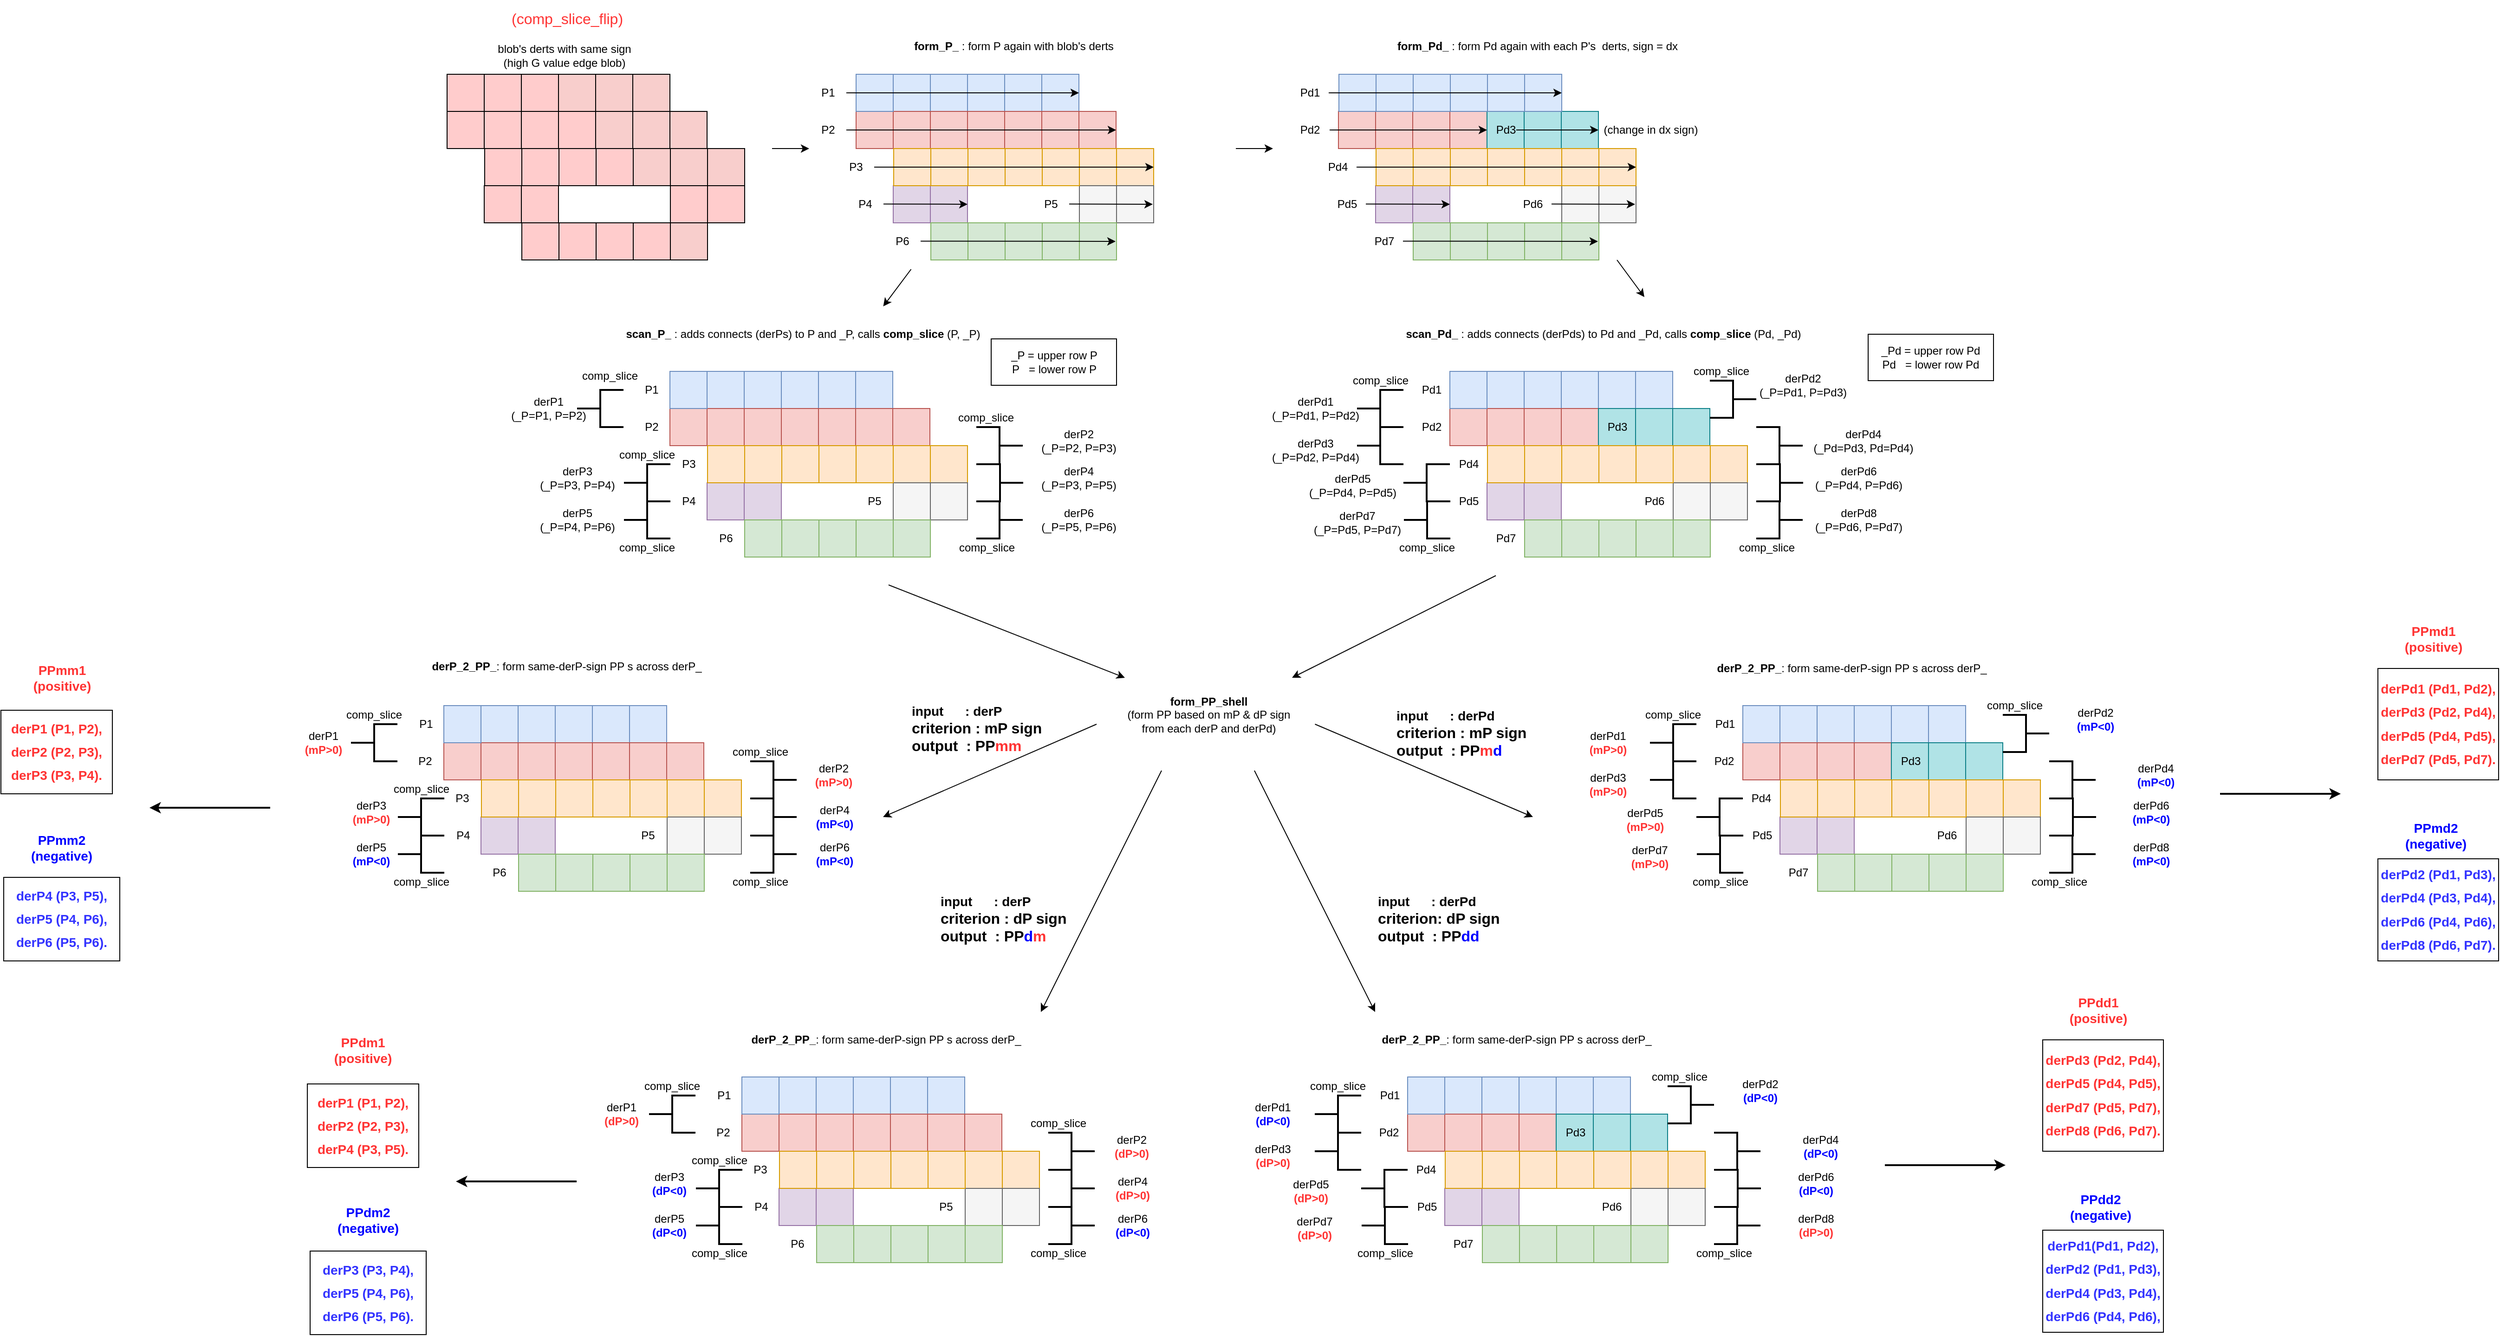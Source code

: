 <mxfile version="14.1.8" type="device"><diagram id="-LPtsiYx2Ymb81ymixG_" name="Page-1"><mxGraphModel dx="2272" dy="832" grid="1" gridSize="10" guides="1" tooltips="1" connect="1" arrows="1" fold="1" page="1" pageScale="1" pageWidth="850" pageHeight="1100" math="0" shadow="0"><root><mxCell id="0"/><mxCell id="1" parent="0"/><mxCell id="cSAT-eHlaFQDFFK64ZEf-36" value="&lt;font style=&quot;font-size: 16px&quot; color=&quot;#FF3333&quot;&gt;(comp_slice_flip)&lt;/font&gt;" style="text;html=1;strokeColor=none;fillColor=none;align=center;verticalAlign=middle;whiteSpace=wrap;rounded=0;" parent="1" vertex="1"><mxGeometry x="109.5" width="120" height="40" as="geometry"/></mxCell><mxCell id="hWRBbECCUjlTgu8Wpmlc-28" value="" style="rounded=0;whiteSpace=wrap;html=1;fillColor=#FFCCCC;" parent="1" vertex="1"><mxGeometry x="40.5" y="80" width="40" height="40" as="geometry"/></mxCell><mxCell id="hWRBbECCUjlTgu8Wpmlc-29" value="" style="rounded=0;whiteSpace=wrap;html=1;fillColor=#FFCCCC;" parent="1" vertex="1"><mxGeometry x="80.5" y="80" width="40" height="40" as="geometry"/></mxCell><mxCell id="hWRBbECCUjlTgu8Wpmlc-30" value="" style="rounded=0;whiteSpace=wrap;html=1;fillColor=#FFCCCC;" parent="1" vertex="1"><mxGeometry x="120.5" y="80" width="40" height="40" as="geometry"/></mxCell><mxCell id="hWRBbECCUjlTgu8Wpmlc-31" value="" style="rounded=0;whiteSpace=wrap;html=1;fillColor=#f8cecc;" parent="1" vertex="1"><mxGeometry x="160.5" y="80" width="40" height="40" as="geometry"/></mxCell><mxCell id="hWRBbECCUjlTgu8Wpmlc-32" value="" style="rounded=0;whiteSpace=wrap;html=1;fillColor=#f8cecc;" parent="1" vertex="1"><mxGeometry x="200.5" y="80" width="40" height="40" as="geometry"/></mxCell><mxCell id="hWRBbECCUjlTgu8Wpmlc-33" value="" style="rounded=0;whiteSpace=wrap;html=1;fillColor=#f8cecc;" parent="1" vertex="1"><mxGeometry x="240.5" y="80" width="40" height="40" as="geometry"/></mxCell><mxCell id="hWRBbECCUjlTgu8Wpmlc-34" value="" style="rounded=0;whiteSpace=wrap;html=1;fillColor=#FFCCCC;" parent="1" vertex="1"><mxGeometry x="40.5" y="120" width="40" height="40" as="geometry"/></mxCell><mxCell id="hWRBbECCUjlTgu8Wpmlc-35" value="" style="rounded=0;whiteSpace=wrap;html=1;fillColor=#FFCCCC;" parent="1" vertex="1"><mxGeometry x="80.5" y="120" width="40" height="40" as="geometry"/></mxCell><mxCell id="hWRBbECCUjlTgu8Wpmlc-36" value="" style="rounded=0;whiteSpace=wrap;html=1;fillColor=#FFCCCC;" parent="1" vertex="1"><mxGeometry x="120.5" y="120" width="40" height="40" as="geometry"/></mxCell><mxCell id="hWRBbECCUjlTgu8Wpmlc-37" value="" style="rounded=0;whiteSpace=wrap;html=1;fillColor=#FFCCCC;" parent="1" vertex="1"><mxGeometry x="160.5" y="120" width="40" height="40" as="geometry"/></mxCell><mxCell id="hWRBbECCUjlTgu8Wpmlc-38" value="" style="rounded=0;whiteSpace=wrap;html=1;fillColor=#f8cecc;" parent="1" vertex="1"><mxGeometry x="200.5" y="120" width="40" height="40" as="geometry"/></mxCell><mxCell id="hWRBbECCUjlTgu8Wpmlc-39" value="" style="rounded=0;whiteSpace=wrap;html=1;fillColor=#f8cecc;" parent="1" vertex="1"><mxGeometry x="240.5" y="120" width="40" height="40" as="geometry"/></mxCell><mxCell id="hWRBbECCUjlTgu8Wpmlc-40" value="" style="rounded=0;whiteSpace=wrap;html=1;fillColor=#f8cecc;" parent="1" vertex="1"><mxGeometry x="280.5" y="120" width="40" height="40" as="geometry"/></mxCell><mxCell id="hWRBbECCUjlTgu8Wpmlc-41" value="" style="rounded=0;whiteSpace=wrap;html=1;fillColor=#FFCCCC;" parent="1" vertex="1"><mxGeometry x="81" y="160" width="40" height="40" as="geometry"/></mxCell><mxCell id="hWRBbECCUjlTgu8Wpmlc-42" value="" style="rounded=0;whiteSpace=wrap;html=1;fillColor=#FFCCCC;" parent="1" vertex="1"><mxGeometry x="121" y="160" width="40" height="40" as="geometry"/></mxCell><mxCell id="hWRBbECCUjlTgu8Wpmlc-43" value="" style="rounded=0;whiteSpace=wrap;html=1;fillColor=#FFCCCC;" parent="1" vertex="1"><mxGeometry x="161" y="160" width="40" height="40" as="geometry"/></mxCell><mxCell id="hWRBbECCUjlTgu8Wpmlc-44" value="" style="rounded=0;whiteSpace=wrap;html=1;fillColor=#FFCCCC;" parent="1" vertex="1"><mxGeometry x="201" y="160" width="40" height="40" as="geometry"/></mxCell><mxCell id="hWRBbECCUjlTgu8Wpmlc-45" value="" style="rounded=0;whiteSpace=wrap;html=1;fillColor=#f8cecc;" parent="1" vertex="1"><mxGeometry x="241" y="160" width="40" height="40" as="geometry"/></mxCell><mxCell id="hWRBbECCUjlTgu8Wpmlc-46" value="" style="rounded=0;whiteSpace=wrap;html=1;fillColor=#f8cecc;" parent="1" vertex="1"><mxGeometry x="281" y="160" width="40" height="40" as="geometry"/></mxCell><mxCell id="hWRBbECCUjlTgu8Wpmlc-47" value="" style="rounded=0;whiteSpace=wrap;html=1;fillColor=#f8cecc;" parent="1" vertex="1"><mxGeometry x="321" y="160" width="40" height="40" as="geometry"/></mxCell><mxCell id="hWRBbECCUjlTgu8Wpmlc-48" value="" style="rounded=0;whiteSpace=wrap;html=1;fillColor=#FFCCCC;" parent="1" vertex="1"><mxGeometry x="81" y="160" width="40" height="40" as="geometry"/></mxCell><mxCell id="hWRBbECCUjlTgu8Wpmlc-49" value="" style="rounded=0;whiteSpace=wrap;html=1;fillColor=#FFCCCC;" parent="1" vertex="1"><mxGeometry x="121" y="160" width="40" height="40" as="geometry"/></mxCell><mxCell id="hWRBbECCUjlTgu8Wpmlc-50" value="" style="rounded=0;whiteSpace=wrap;html=1;fillColor=#FFCCCC;" parent="1" vertex="1"><mxGeometry x="161" y="160" width="40" height="40" as="geometry"/></mxCell><mxCell id="hWRBbECCUjlTgu8Wpmlc-52" value="" style="rounded=0;whiteSpace=wrap;html=1;fillColor=#FFCCCC;" parent="1" vertex="1"><mxGeometry x="80.5" y="200" width="40" height="40" as="geometry"/></mxCell><mxCell id="hWRBbECCUjlTgu8Wpmlc-53" value="" style="rounded=0;whiteSpace=wrap;html=1;fillColor=#FFCCCC;" parent="1" vertex="1"><mxGeometry x="120.5" y="200" width="40" height="40" as="geometry"/></mxCell><mxCell id="hWRBbECCUjlTgu8Wpmlc-54" value="" style="rounded=0;whiteSpace=wrap;html=1;fillColor=#FFCCCC;" parent="1" vertex="1"><mxGeometry x="281" y="200" width="40" height="40" as="geometry"/></mxCell><mxCell id="hWRBbECCUjlTgu8Wpmlc-55" value="" style="rounded=0;whiteSpace=wrap;html=1;fillColor=#FFCCCC;" parent="1" vertex="1"><mxGeometry x="321" y="200" width="40" height="40" as="geometry"/></mxCell><mxCell id="hWRBbECCUjlTgu8Wpmlc-57" value="" style="rounded=0;whiteSpace=wrap;html=1;fillColor=#FFCCCC;" parent="1" vertex="1"><mxGeometry x="81" y="160" width="40" height="40" as="geometry"/></mxCell><mxCell id="hWRBbECCUjlTgu8Wpmlc-58" value="" style="rounded=0;whiteSpace=wrap;html=1;fillColor=#FFCCCC;" parent="1" vertex="1"><mxGeometry x="121" y="160" width="40" height="40" as="geometry"/></mxCell><mxCell id="hWRBbECCUjlTgu8Wpmlc-59" value="" style="rounded=0;whiteSpace=wrap;html=1;fillColor=#FFCCCC;" parent="1" vertex="1"><mxGeometry x="81" y="160" width="40" height="40" as="geometry"/></mxCell><mxCell id="hWRBbECCUjlTgu8Wpmlc-60" value="" style="rounded=0;whiteSpace=wrap;html=1;fillColor=#FFCCCC;" parent="1" vertex="1"><mxGeometry x="121" y="160" width="40" height="40" as="geometry"/></mxCell><mxCell id="hWRBbECCUjlTgu8Wpmlc-61" value="" style="rounded=0;whiteSpace=wrap;html=1;fillColor=#FFCCCC;" parent="1" vertex="1"><mxGeometry x="201" y="160" width="40" height="40" as="geometry"/></mxCell><mxCell id="hWRBbECCUjlTgu8Wpmlc-62" value="" style="rounded=0;whiteSpace=wrap;html=1;fillColor=#f8cecc;" parent="1" vertex="1"><mxGeometry x="241" y="160" width="40" height="40" as="geometry"/></mxCell><mxCell id="hWRBbECCUjlTgu8Wpmlc-63" value="" style="rounded=0;whiteSpace=wrap;html=1;fillColor=#FFCCCC;" parent="1" vertex="1"><mxGeometry x="161" y="160" width="40" height="40" as="geometry"/></mxCell><mxCell id="hWRBbECCUjlTgu8Wpmlc-64" value="" style="rounded=0;whiteSpace=wrap;html=1;fillColor=#FFCCCC;" parent="1" vertex="1"><mxGeometry x="81" y="160" width="40" height="40" as="geometry"/></mxCell><mxCell id="hWRBbECCUjlTgu8Wpmlc-65" value="" style="rounded=0;whiteSpace=wrap;html=1;fillColor=#FFCCCC;" parent="1" vertex="1"><mxGeometry x="121" y="160" width="40" height="40" as="geometry"/></mxCell><mxCell id="hWRBbECCUjlTgu8Wpmlc-66" value="" style="rounded=0;whiteSpace=wrap;html=1;fillColor=#FFCCCC;" parent="1" vertex="1"><mxGeometry x="241" y="240" width="40" height="40" as="geometry"/></mxCell><mxCell id="hWRBbECCUjlTgu8Wpmlc-67" value="" style="rounded=0;whiteSpace=wrap;html=1;fillColor=#f8cecc;" parent="1" vertex="1"><mxGeometry x="281" y="240" width="40" height="40" as="geometry"/></mxCell><mxCell id="hWRBbECCUjlTgu8Wpmlc-68" value="" style="rounded=0;whiteSpace=wrap;html=1;fillColor=#FFCCCC;" parent="1" vertex="1"><mxGeometry x="201" y="240" width="40" height="40" as="geometry"/></mxCell><mxCell id="hWRBbECCUjlTgu8Wpmlc-69" value="" style="rounded=0;whiteSpace=wrap;html=1;fillColor=#FFCCCC;" parent="1" vertex="1"><mxGeometry x="121" y="240" width="40" height="40" as="geometry"/></mxCell><mxCell id="hWRBbECCUjlTgu8Wpmlc-70" value="" style="rounded=0;whiteSpace=wrap;html=1;fillColor=#FFCCCC;" parent="1" vertex="1"><mxGeometry x="161" y="240" width="40" height="40" as="geometry"/></mxCell><mxCell id="hWRBbECCUjlTgu8Wpmlc-79" value="blob's derts with same sign (high G value edge blob)" style="text;html=1;strokeColor=none;fillColor=none;align=center;verticalAlign=middle;whiteSpace=wrap;rounded=0;" parent="1" vertex="1"><mxGeometry x="91.5" y="50" width="150" height="20" as="geometry"/></mxCell><mxCell id="hWRBbECCUjlTgu8Wpmlc-81" value="" style="rounded=0;whiteSpace=wrap;html=1;fillColor=#FFCCCC;" parent="1" vertex="1"><mxGeometry x="481" y="80" width="40" height="40" as="geometry"/></mxCell><mxCell id="hWRBbECCUjlTgu8Wpmlc-82" value="" style="rounded=0;whiteSpace=wrap;html=1;fillColor=#dae8fc;strokeColor=#6c8ebf;" parent="1" vertex="1"><mxGeometry x="521" y="80" width="40" height="40" as="geometry"/></mxCell><mxCell id="hWRBbECCUjlTgu8Wpmlc-83" value="" style="rounded=0;whiteSpace=wrap;html=1;fillColor=#dae8fc;strokeColor=#6c8ebf;" parent="1" vertex="1"><mxGeometry x="561" y="80" width="40" height="40" as="geometry"/></mxCell><mxCell id="hWRBbECCUjlTgu8Wpmlc-84" value="" style="rounded=0;whiteSpace=wrap;html=1;fillColor=#dae8fc;strokeColor=#6c8ebf;" parent="1" vertex="1"><mxGeometry x="601" y="80" width="40" height="40" as="geometry"/></mxCell><mxCell id="hWRBbECCUjlTgu8Wpmlc-85" value="" style="rounded=0;whiteSpace=wrap;html=1;fillColor=#dae8fc;strokeColor=#6c8ebf;" parent="1" vertex="1"><mxGeometry x="641" y="80" width="40" height="40" as="geometry"/></mxCell><mxCell id="hWRBbECCUjlTgu8Wpmlc-86" value="" style="rounded=0;whiteSpace=wrap;html=1;fillColor=#dae8fc;strokeColor=#6c8ebf;" parent="1" vertex="1"><mxGeometry x="681" y="80" width="40" height="40" as="geometry"/></mxCell><mxCell id="hWRBbECCUjlTgu8Wpmlc-87" value="" style="rounded=0;whiteSpace=wrap;html=1;fillColor=#f8cecc;strokeColor=#b85450;" parent="1" vertex="1"><mxGeometry x="481" y="120" width="40" height="40" as="geometry"/></mxCell><mxCell id="hWRBbECCUjlTgu8Wpmlc-88" value="" style="rounded=0;whiteSpace=wrap;html=1;fillColor=#f8cecc;strokeColor=#b85450;" parent="1" vertex="1"><mxGeometry x="521" y="120" width="40" height="40" as="geometry"/></mxCell><mxCell id="hWRBbECCUjlTgu8Wpmlc-89" value="" style="rounded=0;whiteSpace=wrap;html=1;fillColor=#f8cecc;strokeColor=#b85450;" parent="1" vertex="1"><mxGeometry x="561" y="120" width="40" height="40" as="geometry"/></mxCell><mxCell id="hWRBbECCUjlTgu8Wpmlc-90" value="" style="rounded=0;whiteSpace=wrap;html=1;fillColor=#f8cecc;strokeColor=#b85450;" parent="1" vertex="1"><mxGeometry x="601" y="120" width="40" height="40" as="geometry"/></mxCell><mxCell id="hWRBbECCUjlTgu8Wpmlc-91" value="" style="rounded=0;whiteSpace=wrap;html=1;fillColor=#f8cecc;strokeColor=#b85450;" parent="1" vertex="1"><mxGeometry x="641" y="120" width="40" height="40" as="geometry"/></mxCell><mxCell id="hWRBbECCUjlTgu8Wpmlc-92" value="" style="rounded=0;whiteSpace=wrap;html=1;fillColor=#f8cecc;strokeColor=#b85450;" parent="1" vertex="1"><mxGeometry x="681" y="120" width="40" height="40" as="geometry"/></mxCell><mxCell id="hWRBbECCUjlTgu8Wpmlc-93" value="" style="rounded=0;whiteSpace=wrap;html=1;fillColor=#f8cecc;strokeColor=#b85450;" parent="1" vertex="1"><mxGeometry x="721" y="120" width="40" height="40" as="geometry"/></mxCell><mxCell id="hWRBbECCUjlTgu8Wpmlc-94" value="" style="rounded=0;whiteSpace=wrap;html=1;fillColor=#FFCCCC;" parent="1" vertex="1"><mxGeometry x="521.5" y="160" width="40" height="40" as="geometry"/></mxCell><mxCell id="hWRBbECCUjlTgu8Wpmlc-95" value="" style="rounded=0;whiteSpace=wrap;html=1;fillColor=#FFCCCC;" parent="1" vertex="1"><mxGeometry x="561.5" y="160" width="40" height="40" as="geometry"/></mxCell><mxCell id="hWRBbECCUjlTgu8Wpmlc-96" value="" style="rounded=0;whiteSpace=wrap;html=1;fillColor=#FFCCCC;" parent="1" vertex="1"><mxGeometry x="601.5" y="160" width="40" height="40" as="geometry"/></mxCell><mxCell id="hWRBbECCUjlTgu8Wpmlc-97" value="" style="rounded=0;whiteSpace=wrap;html=1;fillColor=#FFCCCC;" parent="1" vertex="1"><mxGeometry x="641.5" y="160" width="40" height="40" as="geometry"/></mxCell><mxCell id="hWRBbECCUjlTgu8Wpmlc-98" value="" style="rounded=0;whiteSpace=wrap;html=1;fillColor=#f8cecc;" parent="1" vertex="1"><mxGeometry x="681.5" y="160" width="40" height="40" as="geometry"/></mxCell><mxCell id="hWRBbECCUjlTgu8Wpmlc-99" value="" style="rounded=0;whiteSpace=wrap;html=1;fillColor=#ffe6cc;strokeColor=#d79b00;" parent="1" vertex="1"><mxGeometry x="721.5" y="160" width="40" height="40" as="geometry"/></mxCell><mxCell id="hWRBbECCUjlTgu8Wpmlc-100" value="" style="rounded=0;whiteSpace=wrap;html=1;fillColor=#ffe6cc;strokeColor=#d79b00;" parent="1" vertex="1"><mxGeometry x="761.5" y="160" width="40" height="40" as="geometry"/></mxCell><mxCell id="hWRBbECCUjlTgu8Wpmlc-101" value="" style="rounded=0;whiteSpace=wrap;html=1;fillColor=#FFCCCC;" parent="1" vertex="1"><mxGeometry x="521.5" y="160" width="40" height="40" as="geometry"/></mxCell><mxCell id="hWRBbECCUjlTgu8Wpmlc-102" value="" style="rounded=0;whiteSpace=wrap;html=1;fillColor=#FFCCCC;" parent="1" vertex="1"><mxGeometry x="561.5" y="160" width="40" height="40" as="geometry"/></mxCell><mxCell id="hWRBbECCUjlTgu8Wpmlc-103" value="" style="rounded=0;whiteSpace=wrap;html=1;fillColor=#FFCCCC;" parent="1" vertex="1"><mxGeometry x="601.5" y="160" width="40" height="40" as="geometry"/></mxCell><mxCell id="hWRBbECCUjlTgu8Wpmlc-105" value="" style="rounded=0;whiteSpace=wrap;html=1;fillColor=#e1d5e7;strokeColor=#9673a6;" parent="1" vertex="1"><mxGeometry x="521" y="200" width="40" height="40" as="geometry"/></mxCell><mxCell id="hWRBbECCUjlTgu8Wpmlc-106" value="" style="rounded=0;whiteSpace=wrap;html=1;fillColor=#e1d5e7;strokeColor=#9673a6;" parent="1" vertex="1"><mxGeometry x="561" y="200" width="40" height="40" as="geometry"/></mxCell><mxCell id="hWRBbECCUjlTgu8Wpmlc-107" value="" style="rounded=0;whiteSpace=wrap;html=1;fillColor=#f5f5f5;strokeColor=#666666;fontColor=#333333;" parent="1" vertex="1"><mxGeometry x="721.5" y="200" width="40" height="40" as="geometry"/></mxCell><mxCell id="hWRBbECCUjlTgu8Wpmlc-108" value="" style="rounded=0;whiteSpace=wrap;html=1;fillColor=#f5f5f5;strokeColor=#666666;fontColor=#333333;" parent="1" vertex="1"><mxGeometry x="761.5" y="200" width="40" height="40" as="geometry"/></mxCell><mxCell id="hWRBbECCUjlTgu8Wpmlc-110" value="" style="rounded=0;whiteSpace=wrap;html=1;fillColor=#FFCCCC;" parent="1" vertex="1"><mxGeometry x="521.5" y="160" width="40" height="40" as="geometry"/></mxCell><mxCell id="hWRBbECCUjlTgu8Wpmlc-111" value="" style="rounded=0;whiteSpace=wrap;html=1;fillColor=#FFCCCC;" parent="1" vertex="1"><mxGeometry x="561.5" y="160" width="40" height="40" as="geometry"/></mxCell><mxCell id="hWRBbECCUjlTgu8Wpmlc-112" value="" style="rounded=0;whiteSpace=wrap;html=1;fillColor=#FFCCCC;" parent="1" vertex="1"><mxGeometry x="521.5" y="160" width="40" height="40" as="geometry"/></mxCell><mxCell id="hWRBbECCUjlTgu8Wpmlc-113" value="" style="rounded=0;whiteSpace=wrap;html=1;fillColor=#FFCCCC;" parent="1" vertex="1"><mxGeometry x="561.5" y="160" width="40" height="40" as="geometry"/></mxCell><mxCell id="hWRBbECCUjlTgu8Wpmlc-114" value="" style="rounded=0;whiteSpace=wrap;html=1;fillColor=#ffe6cc;strokeColor=#d79b00;" parent="1" vertex="1"><mxGeometry x="641.5" y="160" width="40" height="40" as="geometry"/></mxCell><mxCell id="hWRBbECCUjlTgu8Wpmlc-115" value="" style="rounded=0;whiteSpace=wrap;html=1;fillColor=#ffe6cc;strokeColor=#d79b00;" parent="1" vertex="1"><mxGeometry x="681.5" y="160" width="40" height="40" as="geometry"/></mxCell><mxCell id="hWRBbECCUjlTgu8Wpmlc-116" value="" style="rounded=0;whiteSpace=wrap;html=1;fillColor=#ffe6cc;strokeColor=#d79b00;" parent="1" vertex="1"><mxGeometry x="601.5" y="160" width="40" height="40" as="geometry"/></mxCell><mxCell id="hWRBbECCUjlTgu8Wpmlc-117" value="" style="rounded=0;whiteSpace=wrap;html=1;fillColor=#ffe6cc;strokeColor=#d79b00;" parent="1" vertex="1"><mxGeometry x="521.5" y="160" width="40" height="40" as="geometry"/></mxCell><mxCell id="hWRBbECCUjlTgu8Wpmlc-118" value="" style="rounded=0;whiteSpace=wrap;html=1;fillColor=#ffe6cc;strokeColor=#d79b00;" parent="1" vertex="1"><mxGeometry x="561.5" y="160" width="40" height="40" as="geometry"/></mxCell><mxCell id="hWRBbECCUjlTgu8Wpmlc-119" value="" style="rounded=0;whiteSpace=wrap;html=1;fillColor=#d5e8d4;strokeColor=#82b366;" parent="1" vertex="1"><mxGeometry x="681.5" y="240" width="40" height="40" as="geometry"/></mxCell><mxCell id="hWRBbECCUjlTgu8Wpmlc-120" value="" style="rounded=0;whiteSpace=wrap;html=1;fillColor=#d5e8d4;strokeColor=#82b366;" parent="1" vertex="1"><mxGeometry x="721.5" y="240" width="40" height="40" as="geometry"/></mxCell><mxCell id="hWRBbECCUjlTgu8Wpmlc-121" value="" style="rounded=0;whiteSpace=wrap;html=1;fillColor=#d5e8d4;strokeColor=#82b366;" parent="1" vertex="1"><mxGeometry x="641.5" y="240" width="40" height="40" as="geometry"/></mxCell><mxCell id="hWRBbECCUjlTgu8Wpmlc-122" value="" style="rounded=0;whiteSpace=wrap;html=1;fillColor=#d5e8d4;strokeColor=#82b366;" parent="1" vertex="1"><mxGeometry x="561.5" y="240" width="40" height="40" as="geometry"/></mxCell><mxCell id="hWRBbECCUjlTgu8Wpmlc-123" value="" style="rounded=0;whiteSpace=wrap;html=1;fillColor=#d5e8d4;strokeColor=#82b366;" parent="1" vertex="1"><mxGeometry x="601.5" y="240" width="40" height="40" as="geometry"/></mxCell><mxCell id="hWRBbECCUjlTgu8Wpmlc-125" value="" style="rounded=0;whiteSpace=wrap;html=1;fillColor=#dae8fc;strokeColor=#6c8ebf;" parent="1" vertex="1"><mxGeometry x="481" y="80" width="40" height="40" as="geometry"/></mxCell><mxCell id="hWRBbECCUjlTgu8Wpmlc-130" value="P1" style="text;html=1;strokeColor=none;fillColor=none;align=center;verticalAlign=middle;whiteSpace=wrap;rounded=0;dashed=1;" parent="1" vertex="1"><mxGeometry x="430.5" y="90" width="40" height="20" as="geometry"/></mxCell><mxCell id="hWRBbECCUjlTgu8Wpmlc-131" value="P2" style="text;html=1;strokeColor=none;fillColor=none;align=center;verticalAlign=middle;whiteSpace=wrap;rounded=0;dashed=1;" parent="1" vertex="1"><mxGeometry x="430.5" y="130" width="40" height="20" as="geometry"/></mxCell><mxCell id="hWRBbECCUjlTgu8Wpmlc-132" value="P3" style="text;html=1;strokeColor=none;fillColor=none;align=center;verticalAlign=middle;whiteSpace=wrap;rounded=0;dashed=1;" parent="1" vertex="1"><mxGeometry x="460.5" y="170" width="40" height="20" as="geometry"/></mxCell><mxCell id="hWRBbECCUjlTgu8Wpmlc-133" value="P4" style="text;html=1;strokeColor=none;fillColor=none;align=center;verticalAlign=middle;whiteSpace=wrap;rounded=0;dashed=1;" parent="1" vertex="1"><mxGeometry x="470.5" y="210" width="40" height="20" as="geometry"/></mxCell><mxCell id="hWRBbECCUjlTgu8Wpmlc-134" value="P5" style="text;html=1;strokeColor=none;fillColor=none;align=center;verticalAlign=middle;whiteSpace=wrap;rounded=0;dashed=1;" parent="1" vertex="1"><mxGeometry x="670.5" y="210" width="40" height="20" as="geometry"/></mxCell><mxCell id="hWRBbECCUjlTgu8Wpmlc-135" value="P6" style="text;html=1;strokeColor=none;fillColor=none;align=center;verticalAlign=middle;whiteSpace=wrap;rounded=0;dashed=1;" parent="1" vertex="1"><mxGeometry x="510.5" y="250" width="40" height="20" as="geometry"/></mxCell><mxCell id="hWRBbECCUjlTgu8Wpmlc-136" value="" style="endArrow=classic;html=1;exitX=1;exitY=0.5;exitDx=0;exitDy=0;entryX=1;entryY=0.5;entryDx=0;entryDy=0;" parent="1" source="hWRBbECCUjlTgu8Wpmlc-130" target="hWRBbECCUjlTgu8Wpmlc-86" edge="1"><mxGeometry width="50" height="50" relative="1" as="geometry"><mxPoint x="500.5" y="240" as="sourcePoint"/><mxPoint x="550.5" y="190" as="targetPoint"/></mxGeometry></mxCell><mxCell id="hWRBbECCUjlTgu8Wpmlc-137" value="" style="endArrow=classic;html=1;exitX=1;exitY=0.5;exitDx=0;exitDy=0;entryX=1;entryY=0.5;entryDx=0;entryDy=0;" parent="1" source="hWRBbECCUjlTgu8Wpmlc-131" target="hWRBbECCUjlTgu8Wpmlc-93" edge="1"><mxGeometry width="50" height="50" relative="1" as="geometry"><mxPoint x="470.5" y="149.17" as="sourcePoint"/><mxPoint x="731" y="149.17" as="targetPoint"/></mxGeometry></mxCell><mxCell id="hWRBbECCUjlTgu8Wpmlc-138" value="" style="endArrow=classic;html=1;entryX=1;entryY=0.5;entryDx=0;entryDy=0;" parent="1" target="hWRBbECCUjlTgu8Wpmlc-100" edge="1"><mxGeometry width="50" height="50" relative="1" as="geometry"><mxPoint x="500.5" y="180" as="sourcePoint"/><mxPoint x="756" y="179.58" as="targetPoint"/></mxGeometry></mxCell><mxCell id="hWRBbECCUjlTgu8Wpmlc-142" value="" style="endArrow=classic;html=1;exitX=1;exitY=0.5;exitDx=0;exitDy=0;entryX=1;entryY=0.5;entryDx=0;entryDy=0;" parent="1" target="hWRBbECCUjlTgu8Wpmlc-106" edge="1"><mxGeometry width="50" height="50" relative="1" as="geometry"><mxPoint x="510.5" y="219.71" as="sourcePoint"/><mxPoint x="771" y="219.71" as="targetPoint"/></mxGeometry></mxCell><mxCell id="hWRBbECCUjlTgu8Wpmlc-144" value="" style="endArrow=classic;html=1;exitX=1;exitY=0.5;exitDx=0;exitDy=0;" parent="1" edge="1"><mxGeometry width="50" height="50" relative="1" as="geometry"><mxPoint x="710.5" y="219.71" as="sourcePoint"/><mxPoint x="800.5" y="220" as="targetPoint"/></mxGeometry></mxCell><mxCell id="hWRBbECCUjlTgu8Wpmlc-145" value="" style="endArrow=classic;html=1;exitX=1;exitY=0.5;exitDx=0;exitDy=0;" parent="1" edge="1"><mxGeometry width="50" height="50" relative="1" as="geometry"><mxPoint x="550.5" y="259.71" as="sourcePoint"/><mxPoint x="760.5" y="260" as="targetPoint"/></mxGeometry></mxCell><mxCell id="hWRBbECCUjlTgu8Wpmlc-148" value="" style="endArrow=classic;html=1;" parent="1" edge="1"><mxGeometry width="50" height="50" relative="1" as="geometry"><mxPoint x="390.5" y="160" as="sourcePoint"/><mxPoint x="430.5" y="160" as="targetPoint"/></mxGeometry></mxCell><mxCell id="hWRBbECCUjlTgu8Wpmlc-149" value="&lt;b&gt;form_P_&lt;/b&gt; : form P again with blob's derts" style="text;html=1;strokeColor=none;fillColor=none;align=center;verticalAlign=middle;whiteSpace=wrap;rounded=0;dashed=1;" parent="1" vertex="1"><mxGeometry x="530.5" y="40" width="240" height="20" as="geometry"/></mxCell><mxCell id="hWRBbECCUjlTgu8Wpmlc-150" value="" style="rounded=0;whiteSpace=wrap;html=1;fillColor=#FFCCCC;" parent="1" vertex="1"><mxGeometry x="280.5" y="400" width="40" height="40" as="geometry"/></mxCell><mxCell id="hWRBbECCUjlTgu8Wpmlc-151" value="" style="rounded=0;whiteSpace=wrap;html=1;fillColor=#dae8fc;strokeColor=#6c8ebf;" parent="1" vertex="1"><mxGeometry x="320.5" y="400" width="40" height="40" as="geometry"/></mxCell><mxCell id="hWRBbECCUjlTgu8Wpmlc-152" value="" style="rounded=0;whiteSpace=wrap;html=1;fillColor=#dae8fc;strokeColor=#6c8ebf;" parent="1" vertex="1"><mxGeometry x="360.5" y="400" width="40" height="40" as="geometry"/></mxCell><mxCell id="hWRBbECCUjlTgu8Wpmlc-153" value="" style="rounded=0;whiteSpace=wrap;html=1;fillColor=#dae8fc;strokeColor=#6c8ebf;" parent="1" vertex="1"><mxGeometry x="400.5" y="400" width="40" height="40" as="geometry"/></mxCell><mxCell id="hWRBbECCUjlTgu8Wpmlc-154" value="" style="rounded=0;whiteSpace=wrap;html=1;fillColor=#dae8fc;strokeColor=#6c8ebf;" parent="1" vertex="1"><mxGeometry x="440.5" y="400" width="40" height="40" as="geometry"/></mxCell><mxCell id="hWRBbECCUjlTgu8Wpmlc-155" value="" style="rounded=0;whiteSpace=wrap;html=1;fillColor=#dae8fc;strokeColor=#6c8ebf;" parent="1" vertex="1"><mxGeometry x="480.5" y="400" width="40" height="40" as="geometry"/></mxCell><mxCell id="hWRBbECCUjlTgu8Wpmlc-156" value="" style="rounded=0;whiteSpace=wrap;html=1;fillColor=#f8cecc;strokeColor=#b85450;" parent="1" vertex="1"><mxGeometry x="280.5" y="440" width="40" height="40" as="geometry"/></mxCell><mxCell id="hWRBbECCUjlTgu8Wpmlc-157" value="" style="rounded=0;whiteSpace=wrap;html=1;fillColor=#f8cecc;strokeColor=#b85450;" parent="1" vertex="1"><mxGeometry x="320.5" y="440" width="40" height="40" as="geometry"/></mxCell><mxCell id="hWRBbECCUjlTgu8Wpmlc-158" value="" style="rounded=0;whiteSpace=wrap;html=1;fillColor=#f8cecc;strokeColor=#b85450;" parent="1" vertex="1"><mxGeometry x="360.5" y="440" width="40" height="40" as="geometry"/></mxCell><mxCell id="hWRBbECCUjlTgu8Wpmlc-159" value="" style="rounded=0;whiteSpace=wrap;html=1;fillColor=#f8cecc;strokeColor=#b85450;" parent="1" vertex="1"><mxGeometry x="400.5" y="440" width="40" height="40" as="geometry"/></mxCell><mxCell id="hWRBbECCUjlTgu8Wpmlc-160" value="" style="rounded=0;whiteSpace=wrap;html=1;fillColor=#f8cecc;strokeColor=#b85450;" parent="1" vertex="1"><mxGeometry x="440.5" y="440" width="40" height="40" as="geometry"/></mxCell><mxCell id="hWRBbECCUjlTgu8Wpmlc-161" value="" style="rounded=0;whiteSpace=wrap;html=1;fillColor=#f8cecc;strokeColor=#b85450;" parent="1" vertex="1"><mxGeometry x="480.5" y="440" width="40" height="40" as="geometry"/></mxCell><mxCell id="hWRBbECCUjlTgu8Wpmlc-162" value="" style="rounded=0;whiteSpace=wrap;html=1;fillColor=#f8cecc;strokeColor=#b85450;" parent="1" vertex="1"><mxGeometry x="520.5" y="440" width="40" height="40" as="geometry"/></mxCell><mxCell id="hWRBbECCUjlTgu8Wpmlc-163" value="" style="rounded=0;whiteSpace=wrap;html=1;fillColor=#FFCCCC;" parent="1" vertex="1"><mxGeometry x="321" y="480" width="40" height="40" as="geometry"/></mxCell><mxCell id="hWRBbECCUjlTgu8Wpmlc-164" value="" style="rounded=0;whiteSpace=wrap;html=1;fillColor=#FFCCCC;" parent="1" vertex="1"><mxGeometry x="361" y="480" width="40" height="40" as="geometry"/></mxCell><mxCell id="hWRBbECCUjlTgu8Wpmlc-165" value="" style="rounded=0;whiteSpace=wrap;html=1;fillColor=#FFCCCC;" parent="1" vertex="1"><mxGeometry x="401" y="480" width="40" height="40" as="geometry"/></mxCell><mxCell id="hWRBbECCUjlTgu8Wpmlc-166" value="" style="rounded=0;whiteSpace=wrap;html=1;fillColor=#FFCCCC;" parent="1" vertex="1"><mxGeometry x="441" y="480" width="40" height="40" as="geometry"/></mxCell><mxCell id="hWRBbECCUjlTgu8Wpmlc-167" value="" style="rounded=0;whiteSpace=wrap;html=1;fillColor=#f8cecc;" parent="1" vertex="1"><mxGeometry x="481" y="480" width="40" height="40" as="geometry"/></mxCell><mxCell id="hWRBbECCUjlTgu8Wpmlc-168" value="" style="rounded=0;whiteSpace=wrap;html=1;fillColor=#ffe6cc;strokeColor=#d79b00;" parent="1" vertex="1"><mxGeometry x="521" y="480" width="40" height="40" as="geometry"/></mxCell><mxCell id="hWRBbECCUjlTgu8Wpmlc-169" value="" style="rounded=0;whiteSpace=wrap;html=1;fillColor=#ffe6cc;strokeColor=#d79b00;" parent="1" vertex="1"><mxGeometry x="561" y="480" width="40" height="40" as="geometry"/></mxCell><mxCell id="hWRBbECCUjlTgu8Wpmlc-170" value="" style="rounded=0;whiteSpace=wrap;html=1;fillColor=#FFCCCC;" parent="1" vertex="1"><mxGeometry x="321" y="480" width="40" height="40" as="geometry"/></mxCell><mxCell id="hWRBbECCUjlTgu8Wpmlc-171" value="" style="rounded=0;whiteSpace=wrap;html=1;fillColor=#FFCCCC;" parent="1" vertex="1"><mxGeometry x="361" y="480" width="40" height="40" as="geometry"/></mxCell><mxCell id="hWRBbECCUjlTgu8Wpmlc-172" value="" style="rounded=0;whiteSpace=wrap;html=1;fillColor=#FFCCCC;" parent="1" vertex="1"><mxGeometry x="401" y="480" width="40" height="40" as="geometry"/></mxCell><mxCell id="hWRBbECCUjlTgu8Wpmlc-173" value="" style="rounded=0;whiteSpace=wrap;html=1;fillColor=#e1d5e7;strokeColor=#9673a6;" parent="1" vertex="1"><mxGeometry x="320.5" y="520" width="40" height="40" as="geometry"/></mxCell><mxCell id="hWRBbECCUjlTgu8Wpmlc-174" value="" style="rounded=0;whiteSpace=wrap;html=1;fillColor=#e1d5e7;strokeColor=#9673a6;" parent="1" vertex="1"><mxGeometry x="360.5" y="520" width="40" height="40" as="geometry"/></mxCell><mxCell id="hWRBbECCUjlTgu8Wpmlc-175" value="" style="rounded=0;whiteSpace=wrap;html=1;fillColor=#f5f5f5;strokeColor=#666666;fontColor=#333333;" parent="1" vertex="1"><mxGeometry x="521" y="520" width="40" height="40" as="geometry"/></mxCell><mxCell id="hWRBbECCUjlTgu8Wpmlc-176" value="" style="rounded=0;whiteSpace=wrap;html=1;fillColor=#f5f5f5;strokeColor=#666666;fontColor=#333333;" parent="1" vertex="1"><mxGeometry x="561" y="520" width="40" height="40" as="geometry"/></mxCell><mxCell id="hWRBbECCUjlTgu8Wpmlc-177" value="" style="rounded=0;whiteSpace=wrap;html=1;fillColor=#FFCCCC;" parent="1" vertex="1"><mxGeometry x="321" y="480" width="40" height="40" as="geometry"/></mxCell><mxCell id="hWRBbECCUjlTgu8Wpmlc-178" value="" style="rounded=0;whiteSpace=wrap;html=1;fillColor=#FFCCCC;" parent="1" vertex="1"><mxGeometry x="361" y="480" width="40" height="40" as="geometry"/></mxCell><mxCell id="hWRBbECCUjlTgu8Wpmlc-179" value="" style="rounded=0;whiteSpace=wrap;html=1;fillColor=#FFCCCC;" parent="1" vertex="1"><mxGeometry x="321" y="480" width="40" height="40" as="geometry"/></mxCell><mxCell id="hWRBbECCUjlTgu8Wpmlc-180" value="" style="rounded=0;whiteSpace=wrap;html=1;fillColor=#FFCCCC;" parent="1" vertex="1"><mxGeometry x="361" y="480" width="40" height="40" as="geometry"/></mxCell><mxCell id="hWRBbECCUjlTgu8Wpmlc-181" value="" style="rounded=0;whiteSpace=wrap;html=1;fillColor=#ffe6cc;strokeColor=#d79b00;" parent="1" vertex="1"><mxGeometry x="441" y="480" width="40" height="40" as="geometry"/></mxCell><mxCell id="hWRBbECCUjlTgu8Wpmlc-182" value="" style="rounded=0;whiteSpace=wrap;html=1;fillColor=#ffe6cc;strokeColor=#d79b00;" parent="1" vertex="1"><mxGeometry x="481" y="480" width="40" height="40" as="geometry"/></mxCell><mxCell id="hWRBbECCUjlTgu8Wpmlc-183" value="" style="rounded=0;whiteSpace=wrap;html=1;fillColor=#ffe6cc;strokeColor=#d79b00;" parent="1" vertex="1"><mxGeometry x="401" y="480" width="40" height="40" as="geometry"/></mxCell><mxCell id="hWRBbECCUjlTgu8Wpmlc-184" value="" style="rounded=0;whiteSpace=wrap;html=1;fillColor=#ffe6cc;strokeColor=#d79b00;" parent="1" vertex="1"><mxGeometry x="321" y="480" width="40" height="40" as="geometry"/></mxCell><mxCell id="hWRBbECCUjlTgu8Wpmlc-185" value="" style="rounded=0;whiteSpace=wrap;html=1;fillColor=#ffe6cc;strokeColor=#d79b00;" parent="1" vertex="1"><mxGeometry x="361" y="480" width="40" height="40" as="geometry"/></mxCell><mxCell id="hWRBbECCUjlTgu8Wpmlc-186" value="" style="rounded=0;whiteSpace=wrap;html=1;fillColor=#d5e8d4;strokeColor=#82b366;" parent="1" vertex="1"><mxGeometry x="481" y="560" width="40" height="40" as="geometry"/></mxCell><mxCell id="hWRBbECCUjlTgu8Wpmlc-187" value="" style="rounded=0;whiteSpace=wrap;html=1;fillColor=#d5e8d4;strokeColor=#82b366;" parent="1" vertex="1"><mxGeometry x="521" y="560" width="40" height="40" as="geometry"/></mxCell><mxCell id="hWRBbECCUjlTgu8Wpmlc-188" value="" style="rounded=0;whiteSpace=wrap;html=1;fillColor=#d5e8d4;strokeColor=#82b366;" parent="1" vertex="1"><mxGeometry x="441" y="560" width="40" height="40" as="geometry"/></mxCell><mxCell id="hWRBbECCUjlTgu8Wpmlc-189" value="" style="rounded=0;whiteSpace=wrap;html=1;fillColor=#d5e8d4;strokeColor=#82b366;" parent="1" vertex="1"><mxGeometry x="361" y="560" width="40" height="40" as="geometry"/></mxCell><mxCell id="hWRBbECCUjlTgu8Wpmlc-190" value="" style="rounded=0;whiteSpace=wrap;html=1;fillColor=#d5e8d4;strokeColor=#82b366;" parent="1" vertex="1"><mxGeometry x="401" y="560" width="40" height="40" as="geometry"/></mxCell><mxCell id="hWRBbECCUjlTgu8Wpmlc-191" value="" style="rounded=0;whiteSpace=wrap;html=1;fillColor=#dae8fc;strokeColor=#6c8ebf;" parent="1" vertex="1"><mxGeometry x="280.5" y="400" width="40" height="40" as="geometry"/></mxCell><mxCell id="hWRBbECCUjlTgu8Wpmlc-202" value="&lt;b&gt;scan_P_ &lt;/b&gt;: adds connects (derPs) to P and _P, calls &lt;b&gt;comp_slice&lt;/b&gt; (P, _P)" style="text;html=1;strokeColor=none;fillColor=none;align=center;verticalAlign=middle;whiteSpace=wrap;rounded=0;dashed=1;" parent="1" vertex="1"><mxGeometry x="221" y="340" width="405.5" height="40" as="geometry"/></mxCell><mxCell id="hWRBbECCUjlTgu8Wpmlc-203" value="" style="strokeWidth=2;html=1;shape=mxgraph.flowchart.annotation_2;align=left;labelPosition=right;pointerEvents=1;" parent="1" vertex="1"><mxGeometry x="180.5" y="420" width="50" height="40" as="geometry"/></mxCell><mxCell id="hWRBbECCUjlTgu8Wpmlc-204" value="P1" style="text;html=1;strokeColor=none;fillColor=none;align=center;verticalAlign=middle;whiteSpace=wrap;rounded=0;dashed=1;" parent="1" vertex="1"><mxGeometry x="241" y="410" width="40" height="20" as="geometry"/></mxCell><mxCell id="hWRBbECCUjlTgu8Wpmlc-205" value="P2" style="text;html=1;strokeColor=none;fillColor=none;align=center;verticalAlign=middle;whiteSpace=wrap;rounded=0;dashed=1;" parent="1" vertex="1"><mxGeometry x="240.5" y="450" width="40" height="20" as="geometry"/></mxCell><mxCell id="hWRBbECCUjlTgu8Wpmlc-206" value="P3" style="text;html=1;strokeColor=none;fillColor=none;align=center;verticalAlign=middle;whiteSpace=wrap;rounded=0;dashed=1;" parent="1" vertex="1"><mxGeometry x="280.5" y="490" width="40" height="20" as="geometry"/></mxCell><mxCell id="hWRBbECCUjlTgu8Wpmlc-207" value="P4" style="text;html=1;strokeColor=none;fillColor=none;align=center;verticalAlign=middle;whiteSpace=wrap;rounded=0;dashed=1;" parent="1" vertex="1"><mxGeometry x="281" y="530" width="40" height="20" as="geometry"/></mxCell><mxCell id="hWRBbECCUjlTgu8Wpmlc-208" value="P5" style="text;html=1;strokeColor=none;fillColor=none;align=center;verticalAlign=middle;whiteSpace=wrap;rounded=0;dashed=1;" parent="1" vertex="1"><mxGeometry x="480.5" y="530" width="40" height="20" as="geometry"/></mxCell><mxCell id="hWRBbECCUjlTgu8Wpmlc-209" value="P6" style="text;html=1;strokeColor=none;fillColor=none;align=center;verticalAlign=middle;whiteSpace=wrap;rounded=0;dashed=1;" parent="1" vertex="1"><mxGeometry x="320.5" y="570" width="40" height="20" as="geometry"/></mxCell><mxCell id="hWRBbECCUjlTgu8Wpmlc-210" value="" style="strokeWidth=2;html=1;shape=mxgraph.flowchart.annotation_2;align=left;labelPosition=right;pointerEvents=1;rotation=-180;" parent="1" vertex="1"><mxGeometry x="610.5" y="540" width="50" height="40" as="geometry"/></mxCell><mxCell id="hWRBbECCUjlTgu8Wpmlc-211" value="" style="strokeWidth=2;html=1;shape=mxgraph.flowchart.annotation_2;align=left;labelPosition=right;pointerEvents=1;rotation=-180;" parent="1" vertex="1"><mxGeometry x="610.5" y="460" width="50" height="40" as="geometry"/></mxCell><mxCell id="hWRBbECCUjlTgu8Wpmlc-212" value="" style="strokeWidth=2;html=1;shape=mxgraph.flowchart.annotation_2;align=left;labelPosition=right;pointerEvents=1;" parent="1" vertex="1"><mxGeometry x="231" y="540" width="50" height="40" as="geometry"/></mxCell><mxCell id="hWRBbECCUjlTgu8Wpmlc-213" value="" style="strokeWidth=2;html=1;shape=mxgraph.flowchart.annotation_2;align=left;labelPosition=right;pointerEvents=1;" parent="1" vertex="1"><mxGeometry x="231" y="500" width="50" height="40" as="geometry"/></mxCell><mxCell id="hWRBbECCUjlTgu8Wpmlc-214" value="&lt;div&gt;derP1&lt;/div&gt;&lt;div&gt;(_P=P1, P=P2)&lt;/div&gt;" style="text;html=1;strokeColor=none;fillColor=none;align=center;verticalAlign=middle;whiteSpace=wrap;rounded=0;" parent="1" vertex="1"><mxGeometry x="100" y="415" width="100" height="50" as="geometry"/></mxCell><mxCell id="hWRBbECCUjlTgu8Wpmlc-215" value="&lt;div align=&quot;center&quot;&gt;_P = upper row P&lt;br&gt;P&amp;nbsp;&amp;nbsp; = lower row P&lt;/div&gt;" style="text;html=1;fillColor=none;align=center;verticalAlign=middle;whiteSpace=wrap;rounded=0;strokeColor=#000000;" parent="1" vertex="1"><mxGeometry x="626.5" y="365" width="135" height="50" as="geometry"/></mxCell><mxCell id="hWRBbECCUjlTgu8Wpmlc-216" value="&lt;div&gt;derP2&lt;/div&gt;&lt;div&gt;(_P=P2, P=P3)&lt;/div&gt;" style="text;html=1;strokeColor=none;fillColor=none;align=center;verticalAlign=middle;whiteSpace=wrap;rounded=0;" parent="1" vertex="1"><mxGeometry x="670.5" y="450" width="100" height="50" as="geometry"/></mxCell><mxCell id="hWRBbECCUjlTgu8Wpmlc-217" value="&lt;div&gt;derP3&lt;/div&gt;&lt;div&gt;(_P=P3, P=P4)&lt;/div&gt;" style="text;html=1;strokeColor=none;fillColor=none;align=center;verticalAlign=middle;whiteSpace=wrap;rounded=0;" parent="1" vertex="1"><mxGeometry x="130.5" y="490" width="100" height="50" as="geometry"/></mxCell><mxCell id="hWRBbECCUjlTgu8Wpmlc-218" value="&lt;div&gt;derP5&lt;/div&gt;&lt;div&gt;(_P=P4, P=P6)&lt;/div&gt;" style="text;html=1;strokeColor=none;fillColor=none;align=center;verticalAlign=middle;whiteSpace=wrap;rounded=0;" parent="1" vertex="1"><mxGeometry x="130.5" y="535" width="100" height="50" as="geometry"/></mxCell><mxCell id="hWRBbECCUjlTgu8Wpmlc-219" value="&lt;div&gt;derP6&lt;/div&gt;&lt;div&gt;(_P=P5, P=P6)&lt;/div&gt;" style="text;html=1;strokeColor=none;fillColor=none;align=center;verticalAlign=middle;whiteSpace=wrap;rounded=0;" parent="1" vertex="1"><mxGeometry x="670.5" y="535" width="100" height="50" as="geometry"/></mxCell><mxCell id="hWRBbECCUjlTgu8Wpmlc-220" value="comp_slice" style="text;html=1;strokeColor=none;fillColor=none;align=center;verticalAlign=middle;whiteSpace=wrap;rounded=0;" parent="1" vertex="1"><mxGeometry x="196" y="395" width="40" height="20" as="geometry"/></mxCell><mxCell id="hWRBbECCUjlTgu8Wpmlc-221" value="comp_slice" style="text;html=1;strokeColor=none;fillColor=none;align=center;verticalAlign=middle;whiteSpace=wrap;rounded=0;" parent="1" vertex="1"><mxGeometry x="236" y="480" width="40" height="20" as="geometry"/></mxCell><mxCell id="hWRBbECCUjlTgu8Wpmlc-222" value="comp_slice" style="text;html=1;strokeColor=none;fillColor=none;align=center;verticalAlign=middle;whiteSpace=wrap;rounded=0;" parent="1" vertex="1"><mxGeometry x="236" y="580" width="40" height="20" as="geometry"/></mxCell><mxCell id="hWRBbECCUjlTgu8Wpmlc-223" value="comp_slice" style="text;html=1;strokeColor=none;fillColor=none;align=center;verticalAlign=middle;whiteSpace=wrap;rounded=0;" parent="1" vertex="1"><mxGeometry x="601" y="440" width="40" height="20" as="geometry"/></mxCell><mxCell id="hWRBbECCUjlTgu8Wpmlc-224" value="comp_slice" style="text;html=1;strokeColor=none;fillColor=none;align=center;verticalAlign=middle;whiteSpace=wrap;rounded=0;" parent="1" vertex="1"><mxGeometry x="601.5" y="580" width="40" height="20" as="geometry"/></mxCell><mxCell id="hWRBbECCUjlTgu8Wpmlc-225" value="" style="endArrow=classic;html=1;" parent="1" edge="1"><mxGeometry width="50" height="50" relative="1" as="geometry"><mxPoint x="540.25" y="290" as="sourcePoint"/><mxPoint x="510.25" y="330" as="targetPoint"/></mxGeometry></mxCell><mxCell id="hWRBbECCUjlTgu8Wpmlc-226" value="" style="rounded=0;whiteSpace=wrap;html=1;fillColor=#FFCCCC;" parent="1" vertex="1"><mxGeometry x="37" y="760" width="40" height="40" as="geometry"/></mxCell><mxCell id="hWRBbECCUjlTgu8Wpmlc-227" value="" style="rounded=0;whiteSpace=wrap;html=1;fillColor=#dae8fc;strokeColor=#6c8ebf;" parent="1" vertex="1"><mxGeometry x="77" y="760" width="40" height="40" as="geometry"/></mxCell><mxCell id="hWRBbECCUjlTgu8Wpmlc-228" value="" style="rounded=0;whiteSpace=wrap;html=1;fillColor=#dae8fc;strokeColor=#6c8ebf;" parent="1" vertex="1"><mxGeometry x="117" y="760" width="40" height="40" as="geometry"/></mxCell><mxCell id="hWRBbECCUjlTgu8Wpmlc-229" value="" style="rounded=0;whiteSpace=wrap;html=1;fillColor=#dae8fc;strokeColor=#6c8ebf;" parent="1" vertex="1"><mxGeometry x="157" y="760" width="40" height="40" as="geometry"/></mxCell><mxCell id="hWRBbECCUjlTgu8Wpmlc-230" value="" style="rounded=0;whiteSpace=wrap;html=1;fillColor=#dae8fc;strokeColor=#6c8ebf;" parent="1" vertex="1"><mxGeometry x="197" y="760" width="40" height="40" as="geometry"/></mxCell><mxCell id="hWRBbECCUjlTgu8Wpmlc-231" value="" style="rounded=0;whiteSpace=wrap;html=1;fillColor=#dae8fc;strokeColor=#6c8ebf;" parent="1" vertex="1"><mxGeometry x="237" y="760" width="40" height="40" as="geometry"/></mxCell><mxCell id="hWRBbECCUjlTgu8Wpmlc-232" value="" style="rounded=0;whiteSpace=wrap;html=1;fillColor=#f8cecc;strokeColor=#b85450;" parent="1" vertex="1"><mxGeometry x="37" y="800" width="40" height="40" as="geometry"/></mxCell><mxCell id="hWRBbECCUjlTgu8Wpmlc-233" value="" style="rounded=0;whiteSpace=wrap;html=1;fillColor=#f8cecc;strokeColor=#b85450;" parent="1" vertex="1"><mxGeometry x="77" y="800" width="40" height="40" as="geometry"/></mxCell><mxCell id="hWRBbECCUjlTgu8Wpmlc-234" value="" style="rounded=0;whiteSpace=wrap;html=1;fillColor=#f8cecc;strokeColor=#b85450;" parent="1" vertex="1"><mxGeometry x="117" y="800" width="40" height="40" as="geometry"/></mxCell><mxCell id="hWRBbECCUjlTgu8Wpmlc-235" value="" style="rounded=0;whiteSpace=wrap;html=1;fillColor=#f8cecc;strokeColor=#b85450;" parent="1" vertex="1"><mxGeometry x="157" y="800" width="40" height="40" as="geometry"/></mxCell><mxCell id="hWRBbECCUjlTgu8Wpmlc-236" value="" style="rounded=0;whiteSpace=wrap;html=1;fillColor=#f8cecc;strokeColor=#b85450;" parent="1" vertex="1"><mxGeometry x="197" y="800" width="40" height="40" as="geometry"/></mxCell><mxCell id="hWRBbECCUjlTgu8Wpmlc-237" value="" style="rounded=0;whiteSpace=wrap;html=1;fillColor=#f8cecc;strokeColor=#b85450;" parent="1" vertex="1"><mxGeometry x="237" y="800" width="40" height="40" as="geometry"/></mxCell><mxCell id="hWRBbECCUjlTgu8Wpmlc-238" value="" style="rounded=0;whiteSpace=wrap;html=1;fillColor=#f8cecc;strokeColor=#b85450;" parent="1" vertex="1"><mxGeometry x="277" y="800" width="40" height="40" as="geometry"/></mxCell><mxCell id="hWRBbECCUjlTgu8Wpmlc-239" value="" style="rounded=0;whiteSpace=wrap;html=1;fillColor=#FFCCCC;" parent="1" vertex="1"><mxGeometry x="77.5" y="840" width="40" height="40" as="geometry"/></mxCell><mxCell id="hWRBbECCUjlTgu8Wpmlc-240" value="" style="rounded=0;whiteSpace=wrap;html=1;fillColor=#FFCCCC;" parent="1" vertex="1"><mxGeometry x="117.5" y="840" width="40" height="40" as="geometry"/></mxCell><mxCell id="hWRBbECCUjlTgu8Wpmlc-241" value="" style="rounded=0;whiteSpace=wrap;html=1;fillColor=#FFCCCC;" parent="1" vertex="1"><mxGeometry x="157.5" y="840" width="40" height="40" as="geometry"/></mxCell><mxCell id="hWRBbECCUjlTgu8Wpmlc-242" value="" style="rounded=0;whiteSpace=wrap;html=1;fillColor=#FFCCCC;" parent="1" vertex="1"><mxGeometry x="197.5" y="840" width="40" height="40" as="geometry"/></mxCell><mxCell id="hWRBbECCUjlTgu8Wpmlc-243" value="" style="rounded=0;whiteSpace=wrap;html=1;fillColor=#f8cecc;" parent="1" vertex="1"><mxGeometry x="237.5" y="840" width="40" height="40" as="geometry"/></mxCell><mxCell id="hWRBbECCUjlTgu8Wpmlc-244" value="" style="rounded=0;whiteSpace=wrap;html=1;fillColor=#ffe6cc;strokeColor=#d79b00;" parent="1" vertex="1"><mxGeometry x="277.5" y="840" width="40" height="40" as="geometry"/></mxCell><mxCell id="hWRBbECCUjlTgu8Wpmlc-245" value="" style="rounded=0;whiteSpace=wrap;html=1;fillColor=#ffe6cc;strokeColor=#d79b00;" parent="1" vertex="1"><mxGeometry x="317.5" y="840" width="40" height="40" as="geometry"/></mxCell><mxCell id="hWRBbECCUjlTgu8Wpmlc-246" value="" style="rounded=0;whiteSpace=wrap;html=1;fillColor=#FFCCCC;" parent="1" vertex="1"><mxGeometry x="77.5" y="840" width="40" height="40" as="geometry"/></mxCell><mxCell id="hWRBbECCUjlTgu8Wpmlc-247" value="" style="rounded=0;whiteSpace=wrap;html=1;fillColor=#FFCCCC;" parent="1" vertex="1"><mxGeometry x="117.5" y="840" width="40" height="40" as="geometry"/></mxCell><mxCell id="hWRBbECCUjlTgu8Wpmlc-248" value="" style="rounded=0;whiteSpace=wrap;html=1;fillColor=#FFCCCC;" parent="1" vertex="1"><mxGeometry x="157.5" y="840" width="40" height="40" as="geometry"/></mxCell><mxCell id="hWRBbECCUjlTgu8Wpmlc-249" value="" style="rounded=0;whiteSpace=wrap;html=1;fillColor=#e1d5e7;strokeColor=#9673a6;" parent="1" vertex="1"><mxGeometry x="77" y="880" width="40" height="40" as="geometry"/></mxCell><mxCell id="hWRBbECCUjlTgu8Wpmlc-250" value="" style="rounded=0;whiteSpace=wrap;html=1;fillColor=#e1d5e7;strokeColor=#9673a6;" parent="1" vertex="1"><mxGeometry x="117" y="880" width="40" height="40" as="geometry"/></mxCell><mxCell id="hWRBbECCUjlTgu8Wpmlc-251" value="" style="rounded=0;whiteSpace=wrap;html=1;fillColor=#f5f5f5;strokeColor=#666666;fontColor=#333333;" parent="1" vertex="1"><mxGeometry x="277.5" y="880" width="40" height="40" as="geometry"/></mxCell><mxCell id="hWRBbECCUjlTgu8Wpmlc-252" value="" style="rounded=0;whiteSpace=wrap;html=1;fillColor=#f5f5f5;strokeColor=#666666;fontColor=#333333;" parent="1" vertex="1"><mxGeometry x="317.5" y="880" width="40" height="40" as="geometry"/></mxCell><mxCell id="hWRBbECCUjlTgu8Wpmlc-253" value="" style="rounded=0;whiteSpace=wrap;html=1;fillColor=#FFCCCC;" parent="1" vertex="1"><mxGeometry x="77.5" y="840" width="40" height="40" as="geometry"/></mxCell><mxCell id="hWRBbECCUjlTgu8Wpmlc-254" value="" style="rounded=0;whiteSpace=wrap;html=1;fillColor=#FFCCCC;" parent="1" vertex="1"><mxGeometry x="117.5" y="840" width="40" height="40" as="geometry"/></mxCell><mxCell id="hWRBbECCUjlTgu8Wpmlc-255" value="" style="rounded=0;whiteSpace=wrap;html=1;fillColor=#FFCCCC;" parent="1" vertex="1"><mxGeometry x="77.5" y="840" width="40" height="40" as="geometry"/></mxCell><mxCell id="hWRBbECCUjlTgu8Wpmlc-256" value="" style="rounded=0;whiteSpace=wrap;html=1;fillColor=#FFCCCC;" parent="1" vertex="1"><mxGeometry x="117.5" y="840" width="40" height="40" as="geometry"/></mxCell><mxCell id="hWRBbECCUjlTgu8Wpmlc-257" value="" style="rounded=0;whiteSpace=wrap;html=1;fillColor=#ffe6cc;strokeColor=#d79b00;" parent="1" vertex="1"><mxGeometry x="197.5" y="840" width="40" height="40" as="geometry"/></mxCell><mxCell id="hWRBbECCUjlTgu8Wpmlc-258" value="" style="rounded=0;whiteSpace=wrap;html=1;fillColor=#ffe6cc;strokeColor=#d79b00;" parent="1" vertex="1"><mxGeometry x="237.5" y="840" width="40" height="40" as="geometry"/></mxCell><mxCell id="hWRBbECCUjlTgu8Wpmlc-259" value="" style="rounded=0;whiteSpace=wrap;html=1;fillColor=#ffe6cc;strokeColor=#d79b00;" parent="1" vertex="1"><mxGeometry x="157.5" y="840" width="40" height="40" as="geometry"/></mxCell><mxCell id="hWRBbECCUjlTgu8Wpmlc-260" value="" style="rounded=0;whiteSpace=wrap;html=1;fillColor=#ffe6cc;strokeColor=#d79b00;" parent="1" vertex="1"><mxGeometry x="77.5" y="840" width="40" height="40" as="geometry"/></mxCell><mxCell id="hWRBbECCUjlTgu8Wpmlc-261" value="" style="rounded=0;whiteSpace=wrap;html=1;fillColor=#ffe6cc;strokeColor=#d79b00;" parent="1" vertex="1"><mxGeometry x="117.5" y="840" width="40" height="40" as="geometry"/></mxCell><mxCell id="hWRBbECCUjlTgu8Wpmlc-262" value="" style="rounded=0;whiteSpace=wrap;html=1;fillColor=#d5e8d4;strokeColor=#82b366;" parent="1" vertex="1"><mxGeometry x="237.5" y="920" width="40" height="40" as="geometry"/></mxCell><mxCell id="hWRBbECCUjlTgu8Wpmlc-263" value="" style="rounded=0;whiteSpace=wrap;html=1;fillColor=#d5e8d4;strokeColor=#82b366;" parent="1" vertex="1"><mxGeometry x="277.5" y="920" width="40" height="40" as="geometry"/></mxCell><mxCell id="hWRBbECCUjlTgu8Wpmlc-264" value="" style="rounded=0;whiteSpace=wrap;html=1;fillColor=#d5e8d4;strokeColor=#82b366;" parent="1" vertex="1"><mxGeometry x="197.5" y="920" width="40" height="40" as="geometry"/></mxCell><mxCell id="hWRBbECCUjlTgu8Wpmlc-265" value="" style="rounded=0;whiteSpace=wrap;html=1;fillColor=#d5e8d4;strokeColor=#82b366;" parent="1" vertex="1"><mxGeometry x="117.5" y="920" width="40" height="40" as="geometry"/></mxCell><mxCell id="hWRBbECCUjlTgu8Wpmlc-266" value="" style="rounded=0;whiteSpace=wrap;html=1;fillColor=#d5e8d4;strokeColor=#82b366;" parent="1" vertex="1"><mxGeometry x="157.5" y="920" width="40" height="40" as="geometry"/></mxCell><mxCell id="hWRBbECCUjlTgu8Wpmlc-267" value="" style="rounded=0;whiteSpace=wrap;html=1;fillColor=#dae8fc;strokeColor=#6c8ebf;" parent="1" vertex="1"><mxGeometry x="37" y="760" width="40" height="40" as="geometry"/></mxCell><mxCell id="hWRBbECCUjlTgu8Wpmlc-268" value="&lt;b&gt;derP_2_PP_&lt;/b&gt;: form same-derP-sign PP s across derP_" style="text;html=1;strokeColor=none;fillColor=none;align=center;verticalAlign=middle;whiteSpace=wrap;rounded=0;dashed=1;" parent="1" vertex="1"><mxGeometry x="-23" y="697.5" width="385" height="40" as="geometry"/></mxCell><mxCell id="hWRBbECCUjlTgu8Wpmlc-269" value="" style="strokeWidth=2;html=1;shape=mxgraph.flowchart.annotation_2;align=left;labelPosition=right;pointerEvents=1;" parent="1" vertex="1"><mxGeometry x="-63" y="780" width="50" height="40" as="geometry"/></mxCell><mxCell id="hWRBbECCUjlTgu8Wpmlc-270" value="P1" style="text;html=1;strokeColor=none;fillColor=none;align=center;verticalAlign=middle;whiteSpace=wrap;rounded=0;dashed=1;" parent="1" vertex="1"><mxGeometry x="-2.5" y="770" width="40" height="20" as="geometry"/></mxCell><mxCell id="hWRBbECCUjlTgu8Wpmlc-271" value="P2" style="text;html=1;strokeColor=none;fillColor=none;align=center;verticalAlign=middle;whiteSpace=wrap;rounded=0;dashed=1;" parent="1" vertex="1"><mxGeometry x="-3" y="810" width="40" height="20" as="geometry"/></mxCell><mxCell id="hWRBbECCUjlTgu8Wpmlc-272" value="P3" style="text;html=1;strokeColor=none;fillColor=none;align=center;verticalAlign=middle;whiteSpace=wrap;rounded=0;dashed=1;" parent="1" vertex="1"><mxGeometry x="37" y="850" width="40" height="20" as="geometry"/></mxCell><mxCell id="hWRBbECCUjlTgu8Wpmlc-273" value="P4" style="text;html=1;strokeColor=none;fillColor=none;align=center;verticalAlign=middle;whiteSpace=wrap;rounded=0;dashed=1;" parent="1" vertex="1"><mxGeometry x="37.5" y="890" width="40" height="20" as="geometry"/></mxCell><mxCell id="hWRBbECCUjlTgu8Wpmlc-274" value="P5" style="text;html=1;strokeColor=none;fillColor=none;align=center;verticalAlign=middle;whiteSpace=wrap;rounded=0;dashed=1;" parent="1" vertex="1"><mxGeometry x="237" y="890" width="40" height="20" as="geometry"/></mxCell><mxCell id="hWRBbECCUjlTgu8Wpmlc-275" value="P6" style="text;html=1;strokeColor=none;fillColor=none;align=center;verticalAlign=middle;whiteSpace=wrap;rounded=0;dashed=1;" parent="1" vertex="1"><mxGeometry x="77" y="930" width="40" height="20" as="geometry"/></mxCell><mxCell id="hWRBbECCUjlTgu8Wpmlc-276" value="" style="strokeWidth=2;html=1;shape=mxgraph.flowchart.annotation_2;align=left;labelPosition=right;pointerEvents=1;rotation=-180;" parent="1" vertex="1"><mxGeometry x="367" y="900" width="50" height="40" as="geometry"/></mxCell><mxCell id="hWRBbECCUjlTgu8Wpmlc-277" value="" style="strokeWidth=2;html=1;shape=mxgraph.flowchart.annotation_2;align=left;labelPosition=right;pointerEvents=1;rotation=-180;" parent="1" vertex="1"><mxGeometry x="367" y="820" width="50" height="40" as="geometry"/></mxCell><mxCell id="hWRBbECCUjlTgu8Wpmlc-278" value="" style="strokeWidth=2;html=1;shape=mxgraph.flowchart.annotation_2;align=left;labelPosition=right;pointerEvents=1;" parent="1" vertex="1"><mxGeometry x="-12.5" y="900" width="50" height="40" as="geometry"/></mxCell><mxCell id="hWRBbECCUjlTgu8Wpmlc-279" value="" style="strokeWidth=2;html=1;shape=mxgraph.flowchart.annotation_2;align=left;labelPosition=right;pointerEvents=1;" parent="1" vertex="1"><mxGeometry x="-12.5" y="860" width="50" height="40" as="geometry"/></mxCell><mxCell id="hWRBbECCUjlTgu8Wpmlc-280" value="&lt;div&gt;derP1&lt;/div&gt;&lt;div&gt;&lt;font color=&quot;#FF3333&quot;&gt;&lt;b&gt;(mP&amp;gt;0)&lt;/b&gt;&lt;/font&gt;&lt;/div&gt;" style="text;html=1;strokeColor=none;fillColor=none;align=center;verticalAlign=middle;whiteSpace=wrap;rounded=0;" parent="1" vertex="1"><mxGeometry x="-123.5" y="775" width="60.5" height="50" as="geometry"/></mxCell><mxCell id="hWRBbECCUjlTgu8Wpmlc-282" value="&lt;div&gt;derP2&lt;/div&gt;&lt;div&gt;&lt;b&gt;&lt;font color=&quot;#FF3333&quot;&gt;(mP&amp;gt;0)&lt;/font&gt;&lt;/b&gt;&lt;/div&gt;" style="text;html=1;strokeColor=none;fillColor=none;align=center;verticalAlign=middle;whiteSpace=wrap;rounded=0;" parent="1" vertex="1"><mxGeometry x="417" y="810" width="80" height="50" as="geometry"/></mxCell><mxCell id="hWRBbECCUjlTgu8Wpmlc-283" value="&lt;div&gt;derP3&lt;/div&gt;&lt;div&gt;&lt;font color=&quot;#FF3333&quot;&gt;&lt;b&gt;(mP&amp;gt;0)&lt;/b&gt;&lt;/font&gt;&lt;/div&gt;" style="text;html=1;strokeColor=none;fillColor=none;align=center;verticalAlign=middle;whiteSpace=wrap;rounded=0;" parent="1" vertex="1"><mxGeometry x="-91" y="850" width="100" height="50" as="geometry"/></mxCell><mxCell id="hWRBbECCUjlTgu8Wpmlc-284" value="&lt;div&gt;derP5&lt;/div&gt;&lt;div&gt;&lt;font color=&quot;#0000FF&quot;&gt;&lt;b&gt;(mP&amp;lt;0)&lt;/b&gt;&lt;/font&gt;&lt;/div&gt;" style="text;html=1;strokeColor=none;fillColor=none;align=center;verticalAlign=middle;whiteSpace=wrap;rounded=0;" parent="1" vertex="1"><mxGeometry x="-91.5" y="895" width="100" height="50" as="geometry"/></mxCell><mxCell id="hWRBbECCUjlTgu8Wpmlc-285" value="&lt;div&gt;derP6&lt;/div&gt;&lt;div&gt;&lt;font color=&quot;#0000FF&quot;&gt;&lt;b&gt;(mP&amp;lt;0)&lt;/b&gt;&lt;/font&gt;&lt;/div&gt;" style="text;html=1;strokeColor=none;fillColor=none;align=center;verticalAlign=middle;whiteSpace=wrap;rounded=0;" parent="1" vertex="1"><mxGeometry x="417.5" y="895" width="80" height="50" as="geometry"/></mxCell><mxCell id="hWRBbECCUjlTgu8Wpmlc-286" value="comp_slice" style="text;html=1;strokeColor=none;fillColor=none;align=center;verticalAlign=middle;whiteSpace=wrap;rounded=0;" parent="1" vertex="1"><mxGeometry x="-58" y="760" width="40" height="20" as="geometry"/></mxCell><mxCell id="hWRBbECCUjlTgu8Wpmlc-287" value="comp_slice" style="text;html=1;strokeColor=none;fillColor=none;align=center;verticalAlign=middle;whiteSpace=wrap;rounded=0;" parent="1" vertex="1"><mxGeometry x="-7.5" y="840" width="40" height="20" as="geometry"/></mxCell><mxCell id="hWRBbECCUjlTgu8Wpmlc-288" value="comp_slice" style="text;html=1;strokeColor=none;fillColor=none;align=center;verticalAlign=middle;whiteSpace=wrap;rounded=0;" parent="1" vertex="1"><mxGeometry x="-7.5" y="940" width="40" height="20" as="geometry"/></mxCell><mxCell id="hWRBbECCUjlTgu8Wpmlc-289" value="comp_slice" style="text;html=1;strokeColor=none;fillColor=none;align=center;verticalAlign=middle;whiteSpace=wrap;rounded=0;" parent="1" vertex="1"><mxGeometry x="357.5" y="800" width="40" height="20" as="geometry"/></mxCell><mxCell id="hWRBbECCUjlTgu8Wpmlc-290" value="comp_slice" style="text;html=1;strokeColor=none;fillColor=none;align=center;verticalAlign=middle;whiteSpace=wrap;rounded=0;" parent="1" vertex="1"><mxGeometry x="358" y="940" width="40" height="20" as="geometry"/></mxCell><mxCell id="hWRBbECCUjlTgu8Wpmlc-291" value="" style="strokeWidth=2;html=1;shape=mxgraph.flowchart.annotation_2;align=left;labelPosition=right;pointerEvents=1;rotation=-180;" parent="1" vertex="1"><mxGeometry x="367" y="860" width="50" height="40" as="geometry"/></mxCell><mxCell id="hWRBbECCUjlTgu8Wpmlc-292" value="" style="strokeWidth=2;html=1;shape=mxgraph.flowchart.annotation_2;align=left;labelPosition=right;pointerEvents=1;rotation=-180;" parent="1" vertex="1"><mxGeometry x="611" y="500" width="50" height="40" as="geometry"/></mxCell><mxCell id="hWRBbECCUjlTgu8Wpmlc-293" value="&lt;div&gt;derP4&lt;/div&gt;&lt;div&gt;(_P=P3, P=P5)&lt;/div&gt;" style="text;html=1;strokeColor=none;fillColor=none;align=center;verticalAlign=middle;whiteSpace=wrap;rounded=0;" parent="1" vertex="1"><mxGeometry x="670.5" y="490" width="100" height="50" as="geometry"/></mxCell><mxCell id="hWRBbECCUjlTgu8Wpmlc-294" value="&lt;div&gt;derP4&lt;/div&gt;&lt;div&gt;&lt;font color=&quot;#0000FF&quot;&gt;&lt;b&gt;(mP&amp;lt;0)&lt;/b&gt;&lt;/font&gt;&lt;/div&gt;" style="text;html=1;strokeColor=none;fillColor=none;align=center;verticalAlign=middle;whiteSpace=wrap;rounded=0;" parent="1" vertex="1"><mxGeometry x="418" y="855" width="79.5" height="50" as="geometry"/></mxCell><mxCell id="hWRBbECCUjlTgu8Wpmlc-415" value="&lt;font size=&quot;1&quot; color=&quot;#FF3333&quot;&gt;&lt;b style=&quot;font-size: 14px&quot;&gt;PPmm1 (positive)&lt;/b&gt;&lt;/font&gt;" style="text;html=1;strokeColor=none;fillColor=none;align=center;verticalAlign=middle;whiteSpace=wrap;rounded=0;" parent="1" vertex="1"><mxGeometry x="-417.25" y="705" width="85.5" height="50" as="geometry"/></mxCell><mxCell id="hWRBbECCUjlTgu8Wpmlc-416" value="&lt;font size=&quot;1&quot; color=&quot;#0000FF&quot;&gt;&lt;b style=&quot;font-size: 14px&quot;&gt;PPmm2 (negative)&lt;/b&gt;&lt;/font&gt;" style="text;html=1;strokeColor=none;fillColor=none;align=center;verticalAlign=middle;whiteSpace=wrap;rounded=0;" parent="1" vertex="1"><mxGeometry x="-420.75" y="890" width="92.5" height="45" as="geometry"/></mxCell><mxCell id="12Ai3oFR2kg9LsMHjJ9n-1" value="&lt;font style=&quot;font-size: 14px&quot; color=&quot;#ff3333&quot;&gt;&lt;b style=&quot;line-height: 180%&quot;&gt;derP1 (P1, P2),&lt;br&gt;derP2 (P2, P3),&lt;br&gt;derP3 (P3, P4).&lt;/b&gt;&lt;/font&gt;" style="whiteSpace=wrap;html=1;" parent="1" vertex="1"><mxGeometry x="-440" y="765" width="120" height="90" as="geometry"/></mxCell><mxCell id="12Ai3oFR2kg9LsMHjJ9n-2" value="&lt;font style=&quot;font-size: 14px&quot; color=&quot;#3333ff&quot;&gt;&lt;b style=&quot;line-height: 180%&quot;&gt;derP4 (P3, P5),&lt;br&gt;&lt;/b&gt;&lt;/font&gt;&lt;div&gt;&lt;font style=&quot;font-size: 14px&quot; color=&quot;#3333ff&quot;&gt;&lt;b style=&quot;line-height: 180%&quot;&gt;derP5 (P4, P6), &lt;br&gt;&lt;/b&gt;&lt;/font&gt;&lt;/div&gt;&lt;div&gt;&lt;font style=&quot;font-size: 14px&quot; color=&quot;#3333ff&quot;&gt;&lt;b style=&quot;line-height: 180%&quot;&gt;derP6 (P5, P6).&lt;/b&gt;&lt;/font&gt;&lt;/div&gt;" style="whiteSpace=wrap;html=1;" parent="1" vertex="1"><mxGeometry x="-437" y="945" width="125" height="90" as="geometry"/></mxCell><mxCell id="1_GiGVph7y14oQ_TJ9xV-63" value="" style="rounded=0;whiteSpace=wrap;html=1;fillColor=#f8cecc;strokeColor=#b85450;" parent="1" vertex="1"><mxGeometry x="1000.5" y="120" width="40" height="40" as="geometry"/></mxCell><mxCell id="1_GiGVph7y14oQ_TJ9xV-64" value="" style="rounded=0;whiteSpace=wrap;html=1;fillColor=#f8cecc;strokeColor=#b85450;" parent="1" vertex="1"><mxGeometry x="1040.5" y="120" width="40" height="40" as="geometry"/></mxCell><mxCell id="1_GiGVph7y14oQ_TJ9xV-65" value="" style="rounded=0;whiteSpace=wrap;html=1;fillColor=#f8cecc;strokeColor=#b85450;" parent="1" vertex="1"><mxGeometry x="1080.5" y="120" width="40" height="40" as="geometry"/></mxCell><mxCell id="1_GiGVph7y14oQ_TJ9xV-66" value="" style="rounded=0;whiteSpace=wrap;html=1;fillColor=#f8cecc;strokeColor=#b85450;" parent="1" vertex="1"><mxGeometry x="1120.5" y="120" width="40" height="40" as="geometry"/></mxCell><mxCell id="1_GiGVph7y14oQ_TJ9xV-67" value="Pd3" style="rounded=0;whiteSpace=wrap;html=1;fillColor=#b0e3e6;strokeColor=#0e8088;" parent="1" vertex="1"><mxGeometry x="1160.5" y="120" width="40" height="40" as="geometry"/></mxCell><mxCell id="1_GiGVph7y14oQ_TJ9xV-68" value="" style="rounded=0;whiteSpace=wrap;html=1;fillColor=#b0e3e6;strokeColor=#0e8088;" parent="1" vertex="1"><mxGeometry x="1200.5" y="120" width="40" height="40" as="geometry"/></mxCell><mxCell id="1_GiGVph7y14oQ_TJ9xV-69" value="" style="rounded=0;whiteSpace=wrap;html=1;fillColor=#b0e3e6;strokeColor=#0e8088;" parent="1" vertex="1"><mxGeometry x="1240.5" y="120" width="40" height="40" as="geometry"/></mxCell><mxCell id="1_GiGVph7y14oQ_TJ9xV-80" value="" style="rounded=0;whiteSpace=wrap;html=1;fillColor=#e1d5e7;strokeColor=#9673a6;" parent="1" vertex="1"><mxGeometry x="1040.5" y="200" width="40" height="40" as="geometry"/></mxCell><mxCell id="1_GiGVph7y14oQ_TJ9xV-81" value="" style="rounded=0;whiteSpace=wrap;html=1;fillColor=#e1d5e7;strokeColor=#9673a6;" parent="1" vertex="1"><mxGeometry x="1080.5" y="200" width="40" height="40" as="geometry"/></mxCell><mxCell id="1_GiGVph7y14oQ_TJ9xV-82" value="" style="rounded=0;whiteSpace=wrap;html=1;fillColor=#f5f5f5;strokeColor=#666666;fontColor=#333333;" parent="1" vertex="1"><mxGeometry x="1241" y="200" width="40" height="40" as="geometry"/></mxCell><mxCell id="1_GiGVph7y14oQ_TJ9xV-83" value="" style="rounded=0;whiteSpace=wrap;html=1;fillColor=#f5f5f5;strokeColor=#666666;fontColor=#333333;" parent="1" vertex="1"><mxGeometry x="1281" y="200" width="40" height="40" as="geometry"/></mxCell><mxCell id="1_GiGVph7y14oQ_TJ9xV-93" value="" style="rounded=0;whiteSpace=wrap;html=1;fillColor=#d5e8d4;strokeColor=#82b366;" parent="1" vertex="1"><mxGeometry x="1201" y="240" width="40" height="40" as="geometry"/></mxCell><mxCell id="1_GiGVph7y14oQ_TJ9xV-94" value="" style="rounded=0;whiteSpace=wrap;html=1;fillColor=#d5e8d4;strokeColor=#82b366;" parent="1" vertex="1"><mxGeometry x="1241" y="240" width="40" height="40" as="geometry"/></mxCell><mxCell id="1_GiGVph7y14oQ_TJ9xV-95" value="" style="rounded=0;whiteSpace=wrap;html=1;fillColor=#d5e8d4;strokeColor=#82b366;" parent="1" vertex="1"><mxGeometry x="1161" y="240" width="40" height="40" as="geometry"/></mxCell><mxCell id="1_GiGVph7y14oQ_TJ9xV-96" value="" style="rounded=0;whiteSpace=wrap;html=1;fillColor=#d5e8d4;strokeColor=#82b366;" parent="1" vertex="1"><mxGeometry x="1081" y="240" width="40" height="40" as="geometry"/></mxCell><mxCell id="1_GiGVph7y14oQ_TJ9xV-97" value="" style="rounded=0;whiteSpace=wrap;html=1;fillColor=#d5e8d4;strokeColor=#82b366;" parent="1" vertex="1"><mxGeometry x="1121" y="240" width="40" height="40" as="geometry"/></mxCell><mxCell id="1_GiGVph7y14oQ_TJ9xV-100" value="Pd2" style="text;html=1;strokeColor=none;fillColor=none;align=center;verticalAlign=middle;whiteSpace=wrap;rounded=0;dashed=1;" parent="1" vertex="1"><mxGeometry x="950" y="130" width="40" height="20" as="geometry"/></mxCell><mxCell id="1_GiGVph7y14oQ_TJ9xV-101" value="Pd4" style="text;html=1;strokeColor=none;fillColor=none;align=center;verticalAlign=middle;whiteSpace=wrap;rounded=0;dashed=1;" parent="1" vertex="1"><mxGeometry x="980" y="170" width="40" height="20" as="geometry"/></mxCell><mxCell id="1_GiGVph7y14oQ_TJ9xV-102" value="Pd5" style="text;html=1;strokeColor=none;fillColor=none;align=center;verticalAlign=middle;whiteSpace=wrap;rounded=0;dashed=1;" parent="1" vertex="1"><mxGeometry x="990" y="210" width="40" height="20" as="geometry"/></mxCell><mxCell id="1_GiGVph7y14oQ_TJ9xV-103" value="Pd6" style="text;html=1;strokeColor=none;fillColor=none;align=center;verticalAlign=middle;whiteSpace=wrap;rounded=0;dashed=1;" parent="1" vertex="1"><mxGeometry x="1190" y="210" width="40" height="20" as="geometry"/></mxCell><mxCell id="1_GiGVph7y14oQ_TJ9xV-104" value="Pd7" style="text;html=1;strokeColor=none;fillColor=none;align=center;verticalAlign=middle;whiteSpace=wrap;rounded=0;dashed=1;" parent="1" vertex="1"><mxGeometry x="1030" y="250" width="40" height="20" as="geometry"/></mxCell><mxCell id="1_GiGVph7y14oQ_TJ9xV-108" value="" style="endArrow=classic;html=1;exitX=1;exitY=0.5;exitDx=0;exitDy=0;entryX=1;entryY=0.5;entryDx=0;entryDy=0;" parent="1" target="1_GiGVph7y14oQ_TJ9xV-81" edge="1"><mxGeometry width="50" height="50" relative="1" as="geometry"><mxPoint x="1030" y="219.71" as="sourcePoint"/><mxPoint x="1290.5" y="219.71" as="targetPoint"/></mxGeometry></mxCell><mxCell id="1_GiGVph7y14oQ_TJ9xV-109" value="" style="endArrow=classic;html=1;exitX=1;exitY=0.5;exitDx=0;exitDy=0;" parent="1" edge="1"><mxGeometry width="50" height="50" relative="1" as="geometry"><mxPoint x="1230" y="219.71" as="sourcePoint"/><mxPoint x="1320" y="220" as="targetPoint"/></mxGeometry></mxCell><mxCell id="1_GiGVph7y14oQ_TJ9xV-110" value="" style="endArrow=classic;html=1;exitX=1;exitY=0.5;exitDx=0;exitDy=0;" parent="1" edge="1"><mxGeometry width="50" height="50" relative="1" as="geometry"><mxPoint x="1070" y="259.71" as="sourcePoint"/><mxPoint x="1280" y="260" as="targetPoint"/></mxGeometry></mxCell><mxCell id="1_GiGVph7y14oQ_TJ9xV-111" value="&lt;b&gt;form_Pd_ &lt;/b&gt;: form Pd again with each P's&amp;nbsp; derts, sign = dx" style="text;html=1;strokeColor=none;fillColor=none;align=center;verticalAlign=middle;whiteSpace=wrap;rounded=0;dashed=1;" parent="1" vertex="1"><mxGeometry x="1050" y="40" width="330" height="20" as="geometry"/></mxCell><mxCell id="1_GiGVph7y14oQ_TJ9xV-112" value="" style="endArrow=classic;html=1;" parent="1" edge="1"><mxGeometry width="50" height="50" relative="1" as="geometry"><mxPoint x="1300.5" y="280" as="sourcePoint"/><mxPoint x="1330" y="320" as="targetPoint"/></mxGeometry></mxCell><mxCell id="1_GiGVph7y14oQ_TJ9xV-113" value="" style="endArrow=classic;html=1;" parent="1" edge="1"><mxGeometry width="50" height="50" relative="1" as="geometry"><mxPoint x="890" y="160" as="sourcePoint"/><mxPoint x="930" y="160" as="targetPoint"/></mxGeometry></mxCell><mxCell id="1_GiGVph7y14oQ_TJ9xV-123" value="" style="rounded=0;whiteSpace=wrap;html=1;fillColor=#ffe6cc;strokeColor=#d79b00;" parent="1" vertex="1"><mxGeometry x="1241" y="160" width="40" height="40" as="geometry"/></mxCell><mxCell id="1_GiGVph7y14oQ_TJ9xV-124" value="" style="rounded=0;whiteSpace=wrap;html=1;fillColor=#ffe6cc;strokeColor=#d79b00;" parent="1" vertex="1"><mxGeometry x="1281" y="160" width="40" height="40" as="geometry"/></mxCell><mxCell id="1_GiGVph7y14oQ_TJ9xV-125" value="" style="rounded=0;whiteSpace=wrap;html=1;fillColor=#ffe6cc;strokeColor=#d79b00;" parent="1" vertex="1"><mxGeometry x="1161" y="160" width="40" height="40" as="geometry"/></mxCell><mxCell id="1_GiGVph7y14oQ_TJ9xV-126" value="" style="rounded=0;whiteSpace=wrap;html=1;fillColor=#ffe6cc;strokeColor=#d79b00;" parent="1" vertex="1"><mxGeometry x="1201" y="160" width="40" height="40" as="geometry"/></mxCell><mxCell id="1_GiGVph7y14oQ_TJ9xV-127" value="" style="rounded=0;whiteSpace=wrap;html=1;fillColor=#ffe6cc;strokeColor=#d79b00;" parent="1" vertex="1"><mxGeometry x="1121" y="160" width="40" height="40" as="geometry"/></mxCell><mxCell id="1_GiGVph7y14oQ_TJ9xV-128" value="" style="rounded=0;whiteSpace=wrap;html=1;fillColor=#ffe6cc;strokeColor=#d79b00;" parent="1" vertex="1"><mxGeometry x="1041" y="160" width="40" height="40" as="geometry"/></mxCell><mxCell id="1_GiGVph7y14oQ_TJ9xV-129" value="" style="rounded=0;whiteSpace=wrap;html=1;fillColor=#ffe6cc;strokeColor=#d79b00;" parent="1" vertex="1"><mxGeometry x="1081" y="160" width="40" height="40" as="geometry"/></mxCell><mxCell id="1_GiGVph7y14oQ_TJ9xV-105" value="" style="endArrow=classic;html=1;exitX=1;exitY=0.5;exitDx=0;exitDy=0;entryX=1;entryY=0.5;entryDx=0;entryDy=0;" parent="1" source="1_GiGVph7y14oQ_TJ9xV-101" target="1_GiGVph7y14oQ_TJ9xV-124" edge="1"><mxGeometry width="50" height="50" relative="1" as="geometry"><mxPoint x="1020" y="240" as="sourcePoint"/><mxPoint x="1240.5" y="100" as="targetPoint"/></mxGeometry></mxCell><mxCell id="1_GiGVph7y14oQ_TJ9xV-133" value="" style="rounded=0;whiteSpace=wrap;html=1;fillColor=#FFCCCC;" parent="1" vertex="1"><mxGeometry x="1120.5" y="400" width="40" height="40" as="geometry"/></mxCell><mxCell id="1_GiGVph7y14oQ_TJ9xV-134" value="" style="rounded=0;whiteSpace=wrap;html=1;fillColor=#dae8fc;strokeColor=#6c8ebf;" parent="1" vertex="1"><mxGeometry x="1160.5" y="400" width="40" height="40" as="geometry"/></mxCell><mxCell id="1_GiGVph7y14oQ_TJ9xV-135" value="" style="rounded=0;whiteSpace=wrap;html=1;fillColor=#dae8fc;strokeColor=#6c8ebf;" parent="1" vertex="1"><mxGeometry x="1200.5" y="400" width="40" height="40" as="geometry"/></mxCell><mxCell id="1_GiGVph7y14oQ_TJ9xV-136" value="" style="rounded=0;whiteSpace=wrap;html=1;fillColor=#dae8fc;strokeColor=#6c8ebf;" parent="1" vertex="1"><mxGeometry x="1240.5" y="400" width="40" height="40" as="geometry"/></mxCell><mxCell id="1_GiGVph7y14oQ_TJ9xV-137" value="" style="rounded=0;whiteSpace=wrap;html=1;fillColor=#dae8fc;strokeColor=#6c8ebf;" parent="1" vertex="1"><mxGeometry x="1280.5" y="400" width="40" height="40" as="geometry"/></mxCell><mxCell id="1_GiGVph7y14oQ_TJ9xV-138" value="" style="rounded=0;whiteSpace=wrap;html=1;fillColor=#dae8fc;strokeColor=#6c8ebf;" parent="1" vertex="1"><mxGeometry x="1320.5" y="400" width="40" height="40" as="geometry"/></mxCell><mxCell id="1_GiGVph7y14oQ_TJ9xV-139" value="" style="rounded=0;whiteSpace=wrap;html=1;fillColor=#f8cecc;strokeColor=#b85450;" parent="1" vertex="1"><mxGeometry x="1120.5" y="440" width="40" height="40" as="geometry"/></mxCell><mxCell id="1_GiGVph7y14oQ_TJ9xV-140" value="" style="rounded=0;whiteSpace=wrap;html=1;fillColor=#f8cecc;strokeColor=#b85450;" parent="1" vertex="1"><mxGeometry x="1160.5" y="440" width="40" height="40" as="geometry"/></mxCell><mxCell id="1_GiGVph7y14oQ_TJ9xV-141" value="" style="rounded=0;whiteSpace=wrap;html=1;fillColor=#f8cecc;strokeColor=#b85450;" parent="1" vertex="1"><mxGeometry x="1200.5" y="440" width="40" height="40" as="geometry"/></mxCell><mxCell id="1_GiGVph7y14oQ_TJ9xV-142" value="" style="rounded=0;whiteSpace=wrap;html=1;fillColor=#f8cecc;strokeColor=#b85450;" parent="1" vertex="1"><mxGeometry x="1240.5" y="440" width="40" height="40" as="geometry"/></mxCell><mxCell id="1_GiGVph7y14oQ_TJ9xV-143" value="" style="rounded=0;whiteSpace=wrap;html=1;fillColor=#b0e3e6;strokeColor=#0e8088;" parent="1" vertex="1"><mxGeometry x="1280.5" y="440" width="40" height="40" as="geometry"/></mxCell><mxCell id="1_GiGVph7y14oQ_TJ9xV-144" value="" style="rounded=0;whiteSpace=wrap;html=1;fillColor=#b0e3e6;strokeColor=#0e8088;" parent="1" vertex="1"><mxGeometry x="1320.5" y="440" width="40" height="40" as="geometry"/></mxCell><mxCell id="1_GiGVph7y14oQ_TJ9xV-145" value="" style="rounded=0;whiteSpace=wrap;html=1;fillColor=#b0e3e6;strokeColor=#0e8088;" parent="1" vertex="1"><mxGeometry x="1360.5" y="440" width="40" height="40" as="geometry"/></mxCell><mxCell id="1_GiGVph7y14oQ_TJ9xV-146" value="" style="rounded=0;whiteSpace=wrap;html=1;fillColor=#FFCCCC;" parent="1" vertex="1"><mxGeometry x="1161" y="480" width="40" height="40" as="geometry"/></mxCell><mxCell id="1_GiGVph7y14oQ_TJ9xV-147" value="" style="rounded=0;whiteSpace=wrap;html=1;fillColor=#FFCCCC;" parent="1" vertex="1"><mxGeometry x="1201" y="480" width="40" height="40" as="geometry"/></mxCell><mxCell id="1_GiGVph7y14oQ_TJ9xV-148" value="" style="rounded=0;whiteSpace=wrap;html=1;fillColor=#FFCCCC;" parent="1" vertex="1"><mxGeometry x="1241" y="480" width="40" height="40" as="geometry"/></mxCell><mxCell id="1_GiGVph7y14oQ_TJ9xV-149" value="" style="rounded=0;whiteSpace=wrap;html=1;fillColor=#FFCCCC;" parent="1" vertex="1"><mxGeometry x="1281" y="480" width="40" height="40" as="geometry"/></mxCell><mxCell id="1_GiGVph7y14oQ_TJ9xV-150" value="" style="rounded=0;whiteSpace=wrap;html=1;fillColor=#f8cecc;" parent="1" vertex="1"><mxGeometry x="1321" y="480" width="40" height="40" as="geometry"/></mxCell><mxCell id="1_GiGVph7y14oQ_TJ9xV-151" value="" style="rounded=0;whiteSpace=wrap;html=1;fillColor=#ffe6cc;strokeColor=#d79b00;" parent="1" vertex="1"><mxGeometry x="1361" y="480" width="40" height="40" as="geometry"/></mxCell><mxCell id="1_GiGVph7y14oQ_TJ9xV-152" value="" style="rounded=0;whiteSpace=wrap;html=1;fillColor=#ffe6cc;strokeColor=#d79b00;" parent="1" vertex="1"><mxGeometry x="1401" y="480" width="40" height="40" as="geometry"/></mxCell><mxCell id="1_GiGVph7y14oQ_TJ9xV-153" value="" style="rounded=0;whiteSpace=wrap;html=1;fillColor=#FFCCCC;" parent="1" vertex="1"><mxGeometry x="1161" y="480" width="40" height="40" as="geometry"/></mxCell><mxCell id="1_GiGVph7y14oQ_TJ9xV-154" value="" style="rounded=0;whiteSpace=wrap;html=1;fillColor=#FFCCCC;" parent="1" vertex="1"><mxGeometry x="1201" y="480" width="40" height="40" as="geometry"/></mxCell><mxCell id="1_GiGVph7y14oQ_TJ9xV-155" value="" style="rounded=0;whiteSpace=wrap;html=1;fillColor=#FFCCCC;" parent="1" vertex="1"><mxGeometry x="1241" y="480" width="40" height="40" as="geometry"/></mxCell><mxCell id="1_GiGVph7y14oQ_TJ9xV-156" value="" style="rounded=0;whiteSpace=wrap;html=1;fillColor=#e1d5e7;strokeColor=#9673a6;" parent="1" vertex="1"><mxGeometry x="1160.5" y="520" width="40" height="40" as="geometry"/></mxCell><mxCell id="1_GiGVph7y14oQ_TJ9xV-157" value="" style="rounded=0;whiteSpace=wrap;html=1;fillColor=#e1d5e7;strokeColor=#9673a6;" parent="1" vertex="1"><mxGeometry x="1200.5" y="520" width="40" height="40" as="geometry"/></mxCell><mxCell id="1_GiGVph7y14oQ_TJ9xV-158" value="" style="rounded=0;whiteSpace=wrap;html=1;fillColor=#f5f5f5;strokeColor=#666666;fontColor=#333333;" parent="1" vertex="1"><mxGeometry x="1361" y="520" width="40" height="40" as="geometry"/></mxCell><mxCell id="1_GiGVph7y14oQ_TJ9xV-159" value="" style="rounded=0;whiteSpace=wrap;html=1;fillColor=#f5f5f5;strokeColor=#666666;fontColor=#333333;" parent="1" vertex="1"><mxGeometry x="1401" y="520" width="40" height="40" as="geometry"/></mxCell><mxCell id="1_GiGVph7y14oQ_TJ9xV-160" value="" style="rounded=0;whiteSpace=wrap;html=1;fillColor=#FFCCCC;" parent="1" vertex="1"><mxGeometry x="1161" y="480" width="40" height="40" as="geometry"/></mxCell><mxCell id="1_GiGVph7y14oQ_TJ9xV-161" value="" style="rounded=0;whiteSpace=wrap;html=1;fillColor=#FFCCCC;" parent="1" vertex="1"><mxGeometry x="1201" y="480" width="40" height="40" as="geometry"/></mxCell><mxCell id="1_GiGVph7y14oQ_TJ9xV-162" value="" style="rounded=0;whiteSpace=wrap;html=1;fillColor=#FFCCCC;" parent="1" vertex="1"><mxGeometry x="1161" y="480" width="40" height="40" as="geometry"/></mxCell><mxCell id="1_GiGVph7y14oQ_TJ9xV-163" value="" style="rounded=0;whiteSpace=wrap;html=1;fillColor=#FFCCCC;" parent="1" vertex="1"><mxGeometry x="1201" y="480" width="40" height="40" as="geometry"/></mxCell><mxCell id="1_GiGVph7y14oQ_TJ9xV-164" value="" style="rounded=0;whiteSpace=wrap;html=1;fillColor=#ffe6cc;strokeColor=#d79b00;" parent="1" vertex="1"><mxGeometry x="1281" y="480" width="40" height="40" as="geometry"/></mxCell><mxCell id="1_GiGVph7y14oQ_TJ9xV-165" value="" style="rounded=0;whiteSpace=wrap;html=1;fillColor=#ffe6cc;strokeColor=#d79b00;" parent="1" vertex="1"><mxGeometry x="1321" y="480" width="40" height="40" as="geometry"/></mxCell><mxCell id="1_GiGVph7y14oQ_TJ9xV-166" value="" style="rounded=0;whiteSpace=wrap;html=1;fillColor=#ffe6cc;strokeColor=#d79b00;" parent="1" vertex="1"><mxGeometry x="1241" y="480" width="40" height="40" as="geometry"/></mxCell><mxCell id="1_GiGVph7y14oQ_TJ9xV-167" value="" style="rounded=0;whiteSpace=wrap;html=1;fillColor=#ffe6cc;strokeColor=#d79b00;" parent="1" vertex="1"><mxGeometry x="1161" y="480" width="40" height="40" as="geometry"/></mxCell><mxCell id="1_GiGVph7y14oQ_TJ9xV-168" value="" style="rounded=0;whiteSpace=wrap;html=1;fillColor=#ffe6cc;strokeColor=#d79b00;" parent="1" vertex="1"><mxGeometry x="1201" y="480" width="40" height="40" as="geometry"/></mxCell><mxCell id="1_GiGVph7y14oQ_TJ9xV-169" value="" style="rounded=0;whiteSpace=wrap;html=1;fillColor=#d5e8d4;strokeColor=#82b366;" parent="1" vertex="1"><mxGeometry x="1321" y="560" width="40" height="40" as="geometry"/></mxCell><mxCell id="1_GiGVph7y14oQ_TJ9xV-170" value="" style="rounded=0;whiteSpace=wrap;html=1;fillColor=#d5e8d4;strokeColor=#82b366;" parent="1" vertex="1"><mxGeometry x="1361" y="560" width="40" height="40" as="geometry"/></mxCell><mxCell id="1_GiGVph7y14oQ_TJ9xV-171" value="" style="rounded=0;whiteSpace=wrap;html=1;fillColor=#d5e8d4;strokeColor=#82b366;" parent="1" vertex="1"><mxGeometry x="1281" y="560" width="40" height="40" as="geometry"/></mxCell><mxCell id="1_GiGVph7y14oQ_TJ9xV-172" value="" style="rounded=0;whiteSpace=wrap;html=1;fillColor=#d5e8d4;strokeColor=#82b366;" parent="1" vertex="1"><mxGeometry x="1201" y="560" width="40" height="40" as="geometry"/></mxCell><mxCell id="1_GiGVph7y14oQ_TJ9xV-173" value="" style="rounded=0;whiteSpace=wrap;html=1;fillColor=#d5e8d4;strokeColor=#82b366;" parent="1" vertex="1"><mxGeometry x="1241" y="560" width="40" height="40" as="geometry"/></mxCell><mxCell id="1_GiGVph7y14oQ_TJ9xV-174" value="" style="rounded=0;whiteSpace=wrap;html=1;fillColor=#dae8fc;strokeColor=#6c8ebf;" parent="1" vertex="1"><mxGeometry x="1120.5" y="400" width="40" height="40" as="geometry"/></mxCell><mxCell id="1_GiGVph7y14oQ_TJ9xV-175" value="&lt;b&gt;scan_Pd_&lt;/b&gt; : adds connects (derPds) to Pd and _Pd, calls &lt;b&gt;comp_slice&lt;/b&gt; (Pd, _Pd)" style="text;html=1;strokeColor=none;fillColor=none;align=center;verticalAlign=middle;whiteSpace=wrap;rounded=0;dashed=1;" parent="1" vertex="1"><mxGeometry x="1060.5" y="340" width="449.5" height="40" as="geometry"/></mxCell><mxCell id="1_GiGVph7y14oQ_TJ9xV-176" value="" style="strokeWidth=2;html=1;shape=mxgraph.flowchart.annotation_2;align=left;labelPosition=right;pointerEvents=1;" parent="1" vertex="1"><mxGeometry x="1020.5" y="420" width="50" height="40" as="geometry"/></mxCell><mxCell id="1_GiGVph7y14oQ_TJ9xV-177" value="Pd1" style="text;html=1;strokeColor=none;fillColor=none;align=center;verticalAlign=middle;whiteSpace=wrap;rounded=0;dashed=1;" parent="1" vertex="1"><mxGeometry x="1081" y="410" width="40" height="20" as="geometry"/></mxCell><mxCell id="1_GiGVph7y14oQ_TJ9xV-178" value="Pd2" style="text;html=1;strokeColor=none;fillColor=none;align=center;verticalAlign=middle;whiteSpace=wrap;rounded=0;dashed=1;" parent="1" vertex="1"><mxGeometry x="1080.5" y="450" width="40" height="20" as="geometry"/></mxCell><mxCell id="1_GiGVph7y14oQ_TJ9xV-179" value="Pd4" style="text;html=1;strokeColor=none;fillColor=none;align=center;verticalAlign=middle;whiteSpace=wrap;rounded=0;dashed=1;" parent="1" vertex="1"><mxGeometry x="1120.5" y="490" width="40" height="20" as="geometry"/></mxCell><mxCell id="1_GiGVph7y14oQ_TJ9xV-180" value="Pd5" style="text;html=1;strokeColor=none;fillColor=none;align=center;verticalAlign=middle;whiteSpace=wrap;rounded=0;dashed=1;" parent="1" vertex="1"><mxGeometry x="1121" y="530" width="40" height="20" as="geometry"/></mxCell><mxCell id="1_GiGVph7y14oQ_TJ9xV-181" value="Pd6" style="text;html=1;strokeColor=none;fillColor=none;align=center;verticalAlign=middle;whiteSpace=wrap;rounded=0;dashed=1;" parent="1" vertex="1"><mxGeometry x="1320.5" y="530" width="40" height="20" as="geometry"/></mxCell><mxCell id="1_GiGVph7y14oQ_TJ9xV-182" value="Pd7" style="text;html=1;strokeColor=none;fillColor=none;align=center;verticalAlign=middle;whiteSpace=wrap;rounded=0;dashed=1;" parent="1" vertex="1"><mxGeometry x="1160.5" y="570" width="40" height="20" as="geometry"/></mxCell><mxCell id="1_GiGVph7y14oQ_TJ9xV-183" value="" style="strokeWidth=2;html=1;shape=mxgraph.flowchart.annotation_2;align=left;labelPosition=right;pointerEvents=1;rotation=-180;" parent="1" vertex="1"><mxGeometry x="1450.5" y="540" width="50" height="40" as="geometry"/></mxCell><mxCell id="1_GiGVph7y14oQ_TJ9xV-184" value="" style="strokeWidth=2;html=1;shape=mxgraph.flowchart.annotation_2;align=left;labelPosition=right;pointerEvents=1;rotation=-180;" parent="1" vertex="1"><mxGeometry x="1450.5" y="460" width="50" height="40" as="geometry"/></mxCell><mxCell id="1_GiGVph7y14oQ_TJ9xV-185" value="" style="strokeWidth=2;html=1;shape=mxgraph.flowchart.annotation_2;align=left;labelPosition=right;pointerEvents=1;" parent="1" vertex="1"><mxGeometry x="1071" y="540" width="50" height="40" as="geometry"/></mxCell><mxCell id="1_GiGVph7y14oQ_TJ9xV-186" value="" style="strokeWidth=2;html=1;shape=mxgraph.flowchart.annotation_2;align=left;labelPosition=right;pointerEvents=1;" parent="1" vertex="1"><mxGeometry x="1020.5" y="460" width="50" height="40" as="geometry"/></mxCell><mxCell id="1_GiGVph7y14oQ_TJ9xV-187" value="&lt;div&gt;derPd1&lt;/div&gt;&lt;div&gt;(_P=Pd1, P=Pd2)&lt;/div&gt;" style="text;html=1;strokeColor=none;fillColor=none;align=center;verticalAlign=middle;whiteSpace=wrap;rounded=0;" parent="1" vertex="1"><mxGeometry x="925.5" y="415" width="100" height="50" as="geometry"/></mxCell><mxCell id="1_GiGVph7y14oQ_TJ9xV-188" value="&lt;div align=&quot;center&quot;&gt;_Pd = upper row Pd&lt;br&gt;Pd &amp;nbsp; = lower row Pd&lt;/div&gt;" style="text;html=1;fillColor=none;align=center;verticalAlign=middle;whiteSpace=wrap;rounded=0;strokeColor=#000000;" parent="1" vertex="1"><mxGeometry x="1571" y="360" width="135" height="50" as="geometry"/></mxCell><mxCell id="1_GiGVph7y14oQ_TJ9xV-189" value="&lt;div&gt;derPd4&lt;/div&gt;&lt;div&gt;(_Pd=Pd3, Pd=Pd4)&lt;/div&gt;" style="text;html=1;strokeColor=none;fillColor=none;align=center;verticalAlign=middle;whiteSpace=wrap;rounded=0;" parent="1" vertex="1"><mxGeometry x="1510.5" y="450" width="109.5" height="50" as="geometry"/></mxCell><mxCell id="1_GiGVph7y14oQ_TJ9xV-190" value="&lt;div&gt;derPd3&lt;/div&gt;&lt;div&gt;(_P=Pd2, P=Pd4)&lt;/div&gt;" style="text;html=1;strokeColor=none;fillColor=none;align=center;verticalAlign=middle;whiteSpace=wrap;rounded=0;" parent="1" vertex="1"><mxGeometry x="925.5" y="460" width="100" height="50" as="geometry"/></mxCell><mxCell id="1_GiGVph7y14oQ_TJ9xV-191" value="&lt;div&gt;derPd7&lt;/div&gt;&lt;div&gt;(_P=Pd5, P=Pd7)&lt;/div&gt;" style="text;html=1;strokeColor=none;fillColor=none;align=center;verticalAlign=middle;whiteSpace=wrap;rounded=0;" parent="1" vertex="1"><mxGeometry x="970.5" y="540" width="100" height="45" as="geometry"/></mxCell><mxCell id="1_GiGVph7y14oQ_TJ9xV-192" value="&lt;div&gt;derPd8&lt;/div&gt;&lt;div&gt;(_P=Pd6, P=Pd7)&lt;/div&gt;" style="text;html=1;strokeColor=none;fillColor=none;align=center;verticalAlign=middle;whiteSpace=wrap;rounded=0;" parent="1" vertex="1"><mxGeometry x="1510.5" y="535" width="100" height="50" as="geometry"/></mxCell><mxCell id="1_GiGVph7y14oQ_TJ9xV-193" value="comp_slice" style="text;html=1;strokeColor=none;fillColor=none;align=center;verticalAlign=middle;whiteSpace=wrap;rounded=0;" parent="1" vertex="1"><mxGeometry x="1025.5" y="400" width="40" height="20" as="geometry"/></mxCell><mxCell id="1_GiGVph7y14oQ_TJ9xV-195" value="comp_slice" style="text;html=1;strokeColor=none;fillColor=none;align=center;verticalAlign=middle;whiteSpace=wrap;rounded=0;" parent="1" vertex="1"><mxGeometry x="1076" y="580" width="40" height="20" as="geometry"/></mxCell><mxCell id="1_GiGVph7y14oQ_TJ9xV-196" value="comp_slice" style="text;html=1;strokeColor=none;fillColor=none;align=center;verticalAlign=middle;whiteSpace=wrap;rounded=0;" parent="1" vertex="1"><mxGeometry x="1393" y="390" width="40" height="20" as="geometry"/></mxCell><mxCell id="1_GiGVph7y14oQ_TJ9xV-197" value="comp_slice" style="text;html=1;strokeColor=none;fillColor=none;align=center;verticalAlign=middle;whiteSpace=wrap;rounded=0;" parent="1" vertex="1"><mxGeometry x="1441.5" y="580" width="40" height="20" as="geometry"/></mxCell><mxCell id="1_GiGVph7y14oQ_TJ9xV-263" value="" style="strokeWidth=2;html=1;shape=mxgraph.flowchart.annotation_2;align=left;labelPosition=right;pointerEvents=1;rotation=-180;" parent="1" vertex="1"><mxGeometry x="1451" y="500" width="50" height="40" as="geometry"/></mxCell><mxCell id="1_GiGVph7y14oQ_TJ9xV-264" value="&lt;div&gt;derPd6&lt;/div&gt;&lt;div&gt;(_P=Pd4, P=Pd6)&lt;/div&gt;" style="text;html=1;strokeColor=none;fillColor=none;align=center;verticalAlign=middle;whiteSpace=wrap;rounded=0;" parent="1" vertex="1"><mxGeometry x="1510.5" y="490" width="100" height="50" as="geometry"/></mxCell><mxCell id="1_GiGVph7y14oQ_TJ9xV-273" value="" style="rounded=0;whiteSpace=wrap;html=1;fillColor=#FFCCCC;" parent="1" vertex="1"><mxGeometry x="1001" y="80" width="40" height="40" as="geometry"/></mxCell><mxCell id="1_GiGVph7y14oQ_TJ9xV-274" value="" style="rounded=0;whiteSpace=wrap;html=1;fillColor=#dae8fc;strokeColor=#6c8ebf;" parent="1" vertex="1"><mxGeometry x="1041" y="80" width="40" height="40" as="geometry"/></mxCell><mxCell id="1_GiGVph7y14oQ_TJ9xV-275" value="" style="rounded=0;whiteSpace=wrap;html=1;fillColor=#dae8fc;strokeColor=#6c8ebf;" parent="1" vertex="1"><mxGeometry x="1081" y="80" width="40" height="40" as="geometry"/></mxCell><mxCell id="1_GiGVph7y14oQ_TJ9xV-276" value="" style="rounded=0;whiteSpace=wrap;html=1;fillColor=#dae8fc;strokeColor=#6c8ebf;" parent="1" vertex="1"><mxGeometry x="1121" y="80" width="40" height="40" as="geometry"/></mxCell><mxCell id="1_GiGVph7y14oQ_TJ9xV-277" value="" style="rounded=0;whiteSpace=wrap;html=1;fillColor=#dae8fc;strokeColor=#6c8ebf;" parent="1" vertex="1"><mxGeometry x="1161" y="80" width="40" height="40" as="geometry"/></mxCell><mxCell id="1_GiGVph7y14oQ_TJ9xV-278" value="" style="rounded=0;whiteSpace=wrap;html=1;fillColor=#dae8fc;strokeColor=#6c8ebf;" parent="1" vertex="1"><mxGeometry x="1201" y="80" width="40" height="40" as="geometry"/></mxCell><mxCell id="1_GiGVph7y14oQ_TJ9xV-279" value="" style="rounded=0;whiteSpace=wrap;html=1;fillColor=#dae8fc;strokeColor=#6c8ebf;" parent="1" vertex="1"><mxGeometry x="1001" y="80" width="40" height="40" as="geometry"/></mxCell><mxCell id="1_GiGVph7y14oQ_TJ9xV-280" value="" style="endArrow=classic;html=1;entryX=1;entryY=0.5;entryDx=0;entryDy=0;" parent="1" source="1_GiGVph7y14oQ_TJ9xV-281" target="1_GiGVph7y14oQ_TJ9xV-278" edge="1"><mxGeometry width="50" height="50" relative="1" as="geometry"><mxPoint x="990.5" y="100" as="sourcePoint"/><mxPoint x="1070.5" y="190" as="targetPoint"/></mxGeometry></mxCell><mxCell id="1_GiGVph7y14oQ_TJ9xV-281" value="Pd1" style="text;html=1;strokeColor=none;fillColor=none;align=center;verticalAlign=middle;whiteSpace=wrap;rounded=0;dashed=1;" parent="1" vertex="1"><mxGeometry x="950" y="90" width="40" height="20" as="geometry"/></mxCell><mxCell id="1_GiGVph7y14oQ_TJ9xV-285" value="" style="endArrow=classic;html=1;entryX=1;entryY=0.5;entryDx=0;entryDy=0;" parent="1" target="1_GiGVph7y14oQ_TJ9xV-69" edge="1"><mxGeometry width="50" height="50" relative="1" as="geometry"><mxPoint x="1192" y="140" as="sourcePoint"/><mxPoint x="1415.5" y="160" as="targetPoint"/></mxGeometry></mxCell><mxCell id="1_GiGVph7y14oQ_TJ9xV-286" value="" style="endArrow=classic;html=1;entryX=1;entryY=0.5;entryDx=0;entryDy=0;" parent="1" target="1_GiGVph7y14oQ_TJ9xV-66" edge="1"><mxGeometry width="50" height="50" relative="1" as="geometry"><mxPoint x="991" y="140" as="sourcePoint"/><mxPoint x="1020" y="180" as="targetPoint"/></mxGeometry></mxCell><mxCell id="1_GiGVph7y14oQ_TJ9xV-287" value="(change in dx sign)" style="text;html=1;strokeColor=none;fillColor=none;align=center;verticalAlign=middle;whiteSpace=wrap;rounded=0;" parent="1" vertex="1"><mxGeometry x="1281" y="130" width="112" height="20" as="geometry"/></mxCell><mxCell id="1_GiGVph7y14oQ_TJ9xV-288" value="Pd3" style="text;html=1;strokeColor=none;fillColor=none;align=center;verticalAlign=middle;whiteSpace=wrap;rounded=0;dashed=1;" parent="1" vertex="1"><mxGeometry x="1281" y="450" width="40" height="20" as="geometry"/></mxCell><mxCell id="1_GiGVph7y14oQ_TJ9xV-289" value="" style="strokeWidth=2;html=1;shape=mxgraph.flowchart.annotation_2;align=left;labelPosition=right;pointerEvents=1;rotation=-180;" parent="1" vertex="1"><mxGeometry x="1400.5" y="410" width="50" height="40" as="geometry"/></mxCell><mxCell id="1_GiGVph7y14oQ_TJ9xV-290" value="&lt;div&gt;derPd2&lt;/div&gt;&lt;div&gt;(_P=Pd1, P=Pd3)&lt;/div&gt;" style="text;html=1;strokeColor=none;fillColor=none;align=center;verticalAlign=middle;whiteSpace=wrap;rounded=0;" parent="1" vertex="1"><mxGeometry x="1450.5" y="390" width="100" height="50" as="geometry"/></mxCell><mxCell id="1_GiGVph7y14oQ_TJ9xV-291" value="" style="strokeWidth=2;html=1;shape=mxgraph.flowchart.annotation_2;align=left;labelPosition=right;pointerEvents=1;" parent="1" vertex="1"><mxGeometry x="1070.5" y="500" width="50" height="40" as="geometry"/></mxCell><mxCell id="1_GiGVph7y14oQ_TJ9xV-292" value="&lt;div&gt;derPd5&lt;/div&gt;&lt;div&gt;(_P=Pd4, P=Pd5)&lt;/div&gt;" style="text;html=1;strokeColor=none;fillColor=none;align=center;verticalAlign=middle;whiteSpace=wrap;rounded=0;" parent="1" vertex="1"><mxGeometry x="965.5" y="500" width="100" height="45" as="geometry"/></mxCell><mxCell id="1_GiGVph7y14oQ_TJ9xV-365" value="" style="endArrow=classic;html=1;entryX=0;entryY=0;entryDx=0;entryDy=0;" parent="1" target="1_GiGVph7y14oQ_TJ9xV-367" edge="1"><mxGeometry width="50" height="50" relative="1" as="geometry"><mxPoint x="516" y="630" as="sourcePoint"/><mxPoint x="690" y="690" as="targetPoint"/></mxGeometry></mxCell><mxCell id="1_GiGVph7y14oQ_TJ9xV-366" value="" style="endArrow=classic;html=1;entryX=1;entryY=0;entryDx=0;entryDy=0;" parent="1" target="1_GiGVph7y14oQ_TJ9xV-367" edge="1"><mxGeometry width="50" height="50" relative="1" as="geometry"><mxPoint x="1170" y="620" as="sourcePoint"/><mxPoint x="990" y="690" as="targetPoint"/></mxGeometry></mxCell><mxCell id="1_GiGVph7y14oQ_TJ9xV-367" value="&lt;div&gt;&lt;b&gt;form_PP_shell&lt;/b&gt;&lt;/div&gt;&lt;div&gt;(form PP based on mP &amp;amp; dP sign from each derP and derPd) &lt;br&gt;&lt;/div&gt;" style="text;html=1;strokeColor=none;fillColor=none;align=center;verticalAlign=middle;whiteSpace=wrap;rounded=0;" parent="1" vertex="1"><mxGeometry x="770.5" y="730" width="180" height="80" as="geometry"/></mxCell><mxCell id="1_GiGVph7y14oQ_TJ9xV-440" value="" style="endArrow=classic;html=1;strokeWidth=2;" parent="1" edge="1"><mxGeometry width="50" height="50" relative="1" as="geometry"><mxPoint x="-150" y="870" as="sourcePoint"/><mxPoint x="-280" y="870" as="targetPoint"/></mxGeometry></mxCell><mxCell id="1_GiGVph7y14oQ_TJ9xV-441" value="" style="endArrow=classic;html=1;" parent="1" edge="1"><mxGeometry width="50" height="50" relative="1" as="geometry"><mxPoint x="740" y="780" as="sourcePoint"/><mxPoint x="510" y="880" as="targetPoint"/></mxGeometry></mxCell><mxCell id="1_GiGVph7y14oQ_TJ9xV-442" value="&lt;div align=&quot;left&quot;&gt;&lt;font style=&quot;font-size: 14px&quot;&gt;&lt;b&gt;input&amp;nbsp;&amp;nbsp; &amp;nbsp;&amp;nbsp; : derP&lt;/b&gt;&lt;/font&gt;&lt;/div&gt;&lt;div align=&quot;left&quot;&gt;&lt;font size=&quot;3&quot;&gt;&lt;b&gt;criterion : mP sign&lt;br&gt;output&amp;nbsp; : PP&lt;font color=&quot;#FF3333&quot;&gt;mm&lt;/font&gt;&lt;br&gt;&lt;/b&gt;&lt;/font&gt;&lt;/div&gt;" style="text;html=1;strokeColor=none;fillColor=none;align=left;verticalAlign=middle;whiteSpace=wrap;rounded=0;" parent="1" vertex="1"><mxGeometry x="539" y="755" width="151" height="60" as="geometry"/></mxCell><mxCell id="1_GiGVph7y14oQ_TJ9xV-443" value="" style="endArrow=classic;html=1;" parent="1" edge="1"><mxGeometry width="50" height="50" relative="1" as="geometry"><mxPoint x="810" y="830" as="sourcePoint"/><mxPoint x="680" y="1090" as="targetPoint"/></mxGeometry></mxCell><mxCell id="1_GiGVph7y14oQ_TJ9xV-444" value="" style="rounded=0;whiteSpace=wrap;html=1;fillColor=#FFCCCC;" parent="1" vertex="1"><mxGeometry x="358" y="1160" width="40" height="40" as="geometry"/></mxCell><mxCell id="1_GiGVph7y14oQ_TJ9xV-445" value="" style="rounded=0;whiteSpace=wrap;html=1;fillColor=#dae8fc;strokeColor=#6c8ebf;" parent="1" vertex="1"><mxGeometry x="398" y="1160" width="40" height="40" as="geometry"/></mxCell><mxCell id="1_GiGVph7y14oQ_TJ9xV-446" value="" style="rounded=0;whiteSpace=wrap;html=1;fillColor=#dae8fc;strokeColor=#6c8ebf;" parent="1" vertex="1"><mxGeometry x="438" y="1160" width="40" height="40" as="geometry"/></mxCell><mxCell id="1_GiGVph7y14oQ_TJ9xV-447" value="" style="rounded=0;whiteSpace=wrap;html=1;fillColor=#dae8fc;strokeColor=#6c8ebf;" parent="1" vertex="1"><mxGeometry x="478" y="1160" width="40" height="40" as="geometry"/></mxCell><mxCell id="1_GiGVph7y14oQ_TJ9xV-448" value="" style="rounded=0;whiteSpace=wrap;html=1;fillColor=#dae8fc;strokeColor=#6c8ebf;" parent="1" vertex="1"><mxGeometry x="518" y="1160" width="40" height="40" as="geometry"/></mxCell><mxCell id="1_GiGVph7y14oQ_TJ9xV-449" value="" style="rounded=0;whiteSpace=wrap;html=1;fillColor=#dae8fc;strokeColor=#6c8ebf;" parent="1" vertex="1"><mxGeometry x="558" y="1160" width="40" height="40" as="geometry"/></mxCell><mxCell id="1_GiGVph7y14oQ_TJ9xV-450" value="" style="rounded=0;whiteSpace=wrap;html=1;fillColor=#f8cecc;strokeColor=#b85450;" parent="1" vertex="1"><mxGeometry x="358" y="1200" width="40" height="40" as="geometry"/></mxCell><mxCell id="1_GiGVph7y14oQ_TJ9xV-451" value="" style="rounded=0;whiteSpace=wrap;html=1;fillColor=#f8cecc;strokeColor=#b85450;" parent="1" vertex="1"><mxGeometry x="398" y="1200" width="40" height="40" as="geometry"/></mxCell><mxCell id="1_GiGVph7y14oQ_TJ9xV-452" value="" style="rounded=0;whiteSpace=wrap;html=1;fillColor=#f8cecc;strokeColor=#b85450;" parent="1" vertex="1"><mxGeometry x="438" y="1200" width="40" height="40" as="geometry"/></mxCell><mxCell id="1_GiGVph7y14oQ_TJ9xV-453" value="" style="rounded=0;whiteSpace=wrap;html=1;fillColor=#f8cecc;strokeColor=#b85450;" parent="1" vertex="1"><mxGeometry x="478" y="1200" width="40" height="40" as="geometry"/></mxCell><mxCell id="1_GiGVph7y14oQ_TJ9xV-454" value="" style="rounded=0;whiteSpace=wrap;html=1;fillColor=#f8cecc;strokeColor=#b85450;" parent="1" vertex="1"><mxGeometry x="518" y="1200" width="40" height="40" as="geometry"/></mxCell><mxCell id="1_GiGVph7y14oQ_TJ9xV-455" value="" style="rounded=0;whiteSpace=wrap;html=1;fillColor=#f8cecc;strokeColor=#b85450;" parent="1" vertex="1"><mxGeometry x="558" y="1200" width="40" height="40" as="geometry"/></mxCell><mxCell id="1_GiGVph7y14oQ_TJ9xV-456" value="" style="rounded=0;whiteSpace=wrap;html=1;fillColor=#f8cecc;strokeColor=#b85450;" parent="1" vertex="1"><mxGeometry x="598" y="1200" width="40" height="40" as="geometry"/></mxCell><mxCell id="1_GiGVph7y14oQ_TJ9xV-457" value="" style="rounded=0;whiteSpace=wrap;html=1;fillColor=#FFCCCC;" parent="1" vertex="1"><mxGeometry x="398.5" y="1240" width="40" height="40" as="geometry"/></mxCell><mxCell id="1_GiGVph7y14oQ_TJ9xV-458" value="" style="rounded=0;whiteSpace=wrap;html=1;fillColor=#FFCCCC;" parent="1" vertex="1"><mxGeometry x="438.5" y="1240" width="40" height="40" as="geometry"/></mxCell><mxCell id="1_GiGVph7y14oQ_TJ9xV-459" value="" style="rounded=0;whiteSpace=wrap;html=1;fillColor=#FFCCCC;" parent="1" vertex="1"><mxGeometry x="478.5" y="1240" width="40" height="40" as="geometry"/></mxCell><mxCell id="1_GiGVph7y14oQ_TJ9xV-460" value="" style="rounded=0;whiteSpace=wrap;html=1;fillColor=#FFCCCC;" parent="1" vertex="1"><mxGeometry x="518.5" y="1240" width="40" height="40" as="geometry"/></mxCell><mxCell id="1_GiGVph7y14oQ_TJ9xV-461" value="" style="rounded=0;whiteSpace=wrap;html=1;fillColor=#f8cecc;" parent="1" vertex="1"><mxGeometry x="558.5" y="1240" width="40" height="40" as="geometry"/></mxCell><mxCell id="1_GiGVph7y14oQ_TJ9xV-462" value="" style="rounded=0;whiteSpace=wrap;html=1;fillColor=#ffe6cc;strokeColor=#d79b00;" parent="1" vertex="1"><mxGeometry x="598.5" y="1240" width="40" height="40" as="geometry"/></mxCell><mxCell id="1_GiGVph7y14oQ_TJ9xV-463" value="" style="rounded=0;whiteSpace=wrap;html=1;fillColor=#ffe6cc;strokeColor=#d79b00;" parent="1" vertex="1"><mxGeometry x="638.5" y="1240" width="40" height="40" as="geometry"/></mxCell><mxCell id="1_GiGVph7y14oQ_TJ9xV-464" value="" style="rounded=0;whiteSpace=wrap;html=1;fillColor=#FFCCCC;" parent="1" vertex="1"><mxGeometry x="398.5" y="1240" width="40" height="40" as="geometry"/></mxCell><mxCell id="1_GiGVph7y14oQ_TJ9xV-465" value="" style="rounded=0;whiteSpace=wrap;html=1;fillColor=#FFCCCC;" parent="1" vertex="1"><mxGeometry x="438.5" y="1240" width="40" height="40" as="geometry"/></mxCell><mxCell id="1_GiGVph7y14oQ_TJ9xV-466" value="" style="rounded=0;whiteSpace=wrap;html=1;fillColor=#FFCCCC;" parent="1" vertex="1"><mxGeometry x="478.5" y="1240" width="40" height="40" as="geometry"/></mxCell><mxCell id="1_GiGVph7y14oQ_TJ9xV-467" value="" style="rounded=0;whiteSpace=wrap;html=1;fillColor=#e1d5e7;strokeColor=#9673a6;" parent="1" vertex="1"><mxGeometry x="398" y="1280" width="40" height="40" as="geometry"/></mxCell><mxCell id="1_GiGVph7y14oQ_TJ9xV-468" value="" style="rounded=0;whiteSpace=wrap;html=1;fillColor=#e1d5e7;strokeColor=#9673a6;" parent="1" vertex="1"><mxGeometry x="438" y="1280" width="40" height="40" as="geometry"/></mxCell><mxCell id="1_GiGVph7y14oQ_TJ9xV-469" value="" style="rounded=0;whiteSpace=wrap;html=1;fillColor=#f5f5f5;strokeColor=#666666;fontColor=#333333;" parent="1" vertex="1"><mxGeometry x="598.5" y="1280" width="40" height="40" as="geometry"/></mxCell><mxCell id="1_GiGVph7y14oQ_TJ9xV-470" value="" style="rounded=0;whiteSpace=wrap;html=1;fillColor=#f5f5f5;strokeColor=#666666;fontColor=#333333;" parent="1" vertex="1"><mxGeometry x="638.5" y="1280" width="40" height="40" as="geometry"/></mxCell><mxCell id="1_GiGVph7y14oQ_TJ9xV-471" value="" style="rounded=0;whiteSpace=wrap;html=1;fillColor=#FFCCCC;" parent="1" vertex="1"><mxGeometry x="398.5" y="1240" width="40" height="40" as="geometry"/></mxCell><mxCell id="1_GiGVph7y14oQ_TJ9xV-472" value="" style="rounded=0;whiteSpace=wrap;html=1;fillColor=#FFCCCC;" parent="1" vertex="1"><mxGeometry x="438.5" y="1240" width="40" height="40" as="geometry"/></mxCell><mxCell id="1_GiGVph7y14oQ_TJ9xV-473" value="" style="rounded=0;whiteSpace=wrap;html=1;fillColor=#FFCCCC;" parent="1" vertex="1"><mxGeometry x="398.5" y="1240" width="40" height="40" as="geometry"/></mxCell><mxCell id="1_GiGVph7y14oQ_TJ9xV-474" value="" style="rounded=0;whiteSpace=wrap;html=1;fillColor=#FFCCCC;" parent="1" vertex="1"><mxGeometry x="438.5" y="1240" width="40" height="40" as="geometry"/></mxCell><mxCell id="1_GiGVph7y14oQ_TJ9xV-475" value="" style="rounded=0;whiteSpace=wrap;html=1;fillColor=#ffe6cc;strokeColor=#d79b00;" parent="1" vertex="1"><mxGeometry x="518.5" y="1240" width="40" height="40" as="geometry"/></mxCell><mxCell id="1_GiGVph7y14oQ_TJ9xV-476" value="" style="rounded=0;whiteSpace=wrap;html=1;fillColor=#ffe6cc;strokeColor=#d79b00;" parent="1" vertex="1"><mxGeometry x="558.5" y="1240" width="40" height="40" as="geometry"/></mxCell><mxCell id="1_GiGVph7y14oQ_TJ9xV-477" value="" style="rounded=0;whiteSpace=wrap;html=1;fillColor=#ffe6cc;strokeColor=#d79b00;" parent="1" vertex="1"><mxGeometry x="478.5" y="1240" width="40" height="40" as="geometry"/></mxCell><mxCell id="1_GiGVph7y14oQ_TJ9xV-478" value="" style="rounded=0;whiteSpace=wrap;html=1;fillColor=#ffe6cc;strokeColor=#d79b00;" parent="1" vertex="1"><mxGeometry x="398.5" y="1240" width="40" height="40" as="geometry"/></mxCell><mxCell id="1_GiGVph7y14oQ_TJ9xV-479" value="" style="rounded=0;whiteSpace=wrap;html=1;fillColor=#ffe6cc;strokeColor=#d79b00;" parent="1" vertex="1"><mxGeometry x="438.5" y="1240" width="40" height="40" as="geometry"/></mxCell><mxCell id="1_GiGVph7y14oQ_TJ9xV-480" value="" style="rounded=0;whiteSpace=wrap;html=1;fillColor=#d5e8d4;strokeColor=#82b366;" parent="1" vertex="1"><mxGeometry x="558.5" y="1320" width="40" height="40" as="geometry"/></mxCell><mxCell id="1_GiGVph7y14oQ_TJ9xV-481" value="" style="rounded=0;whiteSpace=wrap;html=1;fillColor=#d5e8d4;strokeColor=#82b366;" parent="1" vertex="1"><mxGeometry x="598.5" y="1320" width="40" height="40" as="geometry"/></mxCell><mxCell id="1_GiGVph7y14oQ_TJ9xV-482" value="" style="rounded=0;whiteSpace=wrap;html=1;fillColor=#d5e8d4;strokeColor=#82b366;" parent="1" vertex="1"><mxGeometry x="518.5" y="1320" width="40" height="40" as="geometry"/></mxCell><mxCell id="1_GiGVph7y14oQ_TJ9xV-483" value="" style="rounded=0;whiteSpace=wrap;html=1;fillColor=#d5e8d4;strokeColor=#82b366;" parent="1" vertex="1"><mxGeometry x="438.5" y="1320" width="40" height="40" as="geometry"/></mxCell><mxCell id="1_GiGVph7y14oQ_TJ9xV-484" value="" style="rounded=0;whiteSpace=wrap;html=1;fillColor=#d5e8d4;strokeColor=#82b366;" parent="1" vertex="1"><mxGeometry x="478.5" y="1320" width="40" height="40" as="geometry"/></mxCell><mxCell id="1_GiGVph7y14oQ_TJ9xV-485" value="" style="rounded=0;whiteSpace=wrap;html=1;fillColor=#dae8fc;strokeColor=#6c8ebf;" parent="1" vertex="1"><mxGeometry x="358" y="1160" width="40" height="40" as="geometry"/></mxCell><mxCell id="1_GiGVph7y14oQ_TJ9xV-486" value="&lt;b&gt;derP_2_PP_&lt;/b&gt;: form same-derP-sign PP s across derP_" style="text;html=1;strokeColor=none;fillColor=none;align=center;verticalAlign=middle;whiteSpace=wrap;rounded=0;dashed=1;" parent="1" vertex="1"><mxGeometry x="320.75" y="1100" width="385" height="40" as="geometry"/></mxCell><mxCell id="1_GiGVph7y14oQ_TJ9xV-487" value="" style="strokeWidth=2;html=1;shape=mxgraph.flowchart.annotation_2;align=left;labelPosition=right;pointerEvents=1;" parent="1" vertex="1"><mxGeometry x="258" y="1180" width="50" height="40" as="geometry"/></mxCell><mxCell id="1_GiGVph7y14oQ_TJ9xV-488" value="P1" style="text;html=1;strokeColor=none;fillColor=none;align=center;verticalAlign=middle;whiteSpace=wrap;rounded=0;dashed=1;" parent="1" vertex="1"><mxGeometry x="318.5" y="1170" width="40" height="20" as="geometry"/></mxCell><mxCell id="1_GiGVph7y14oQ_TJ9xV-489" value="P2" style="text;html=1;strokeColor=none;fillColor=none;align=center;verticalAlign=middle;whiteSpace=wrap;rounded=0;dashed=1;" parent="1" vertex="1"><mxGeometry x="318" y="1210" width="40" height="20" as="geometry"/></mxCell><mxCell id="1_GiGVph7y14oQ_TJ9xV-490" value="P3" style="text;html=1;strokeColor=none;fillColor=none;align=center;verticalAlign=middle;whiteSpace=wrap;rounded=0;dashed=1;" parent="1" vertex="1"><mxGeometry x="358" y="1250" width="40" height="20" as="geometry"/></mxCell><mxCell id="1_GiGVph7y14oQ_TJ9xV-491" value="P4" style="text;html=1;strokeColor=none;fillColor=none;align=center;verticalAlign=middle;whiteSpace=wrap;rounded=0;dashed=1;" parent="1" vertex="1"><mxGeometry x="358.5" y="1290" width="40" height="20" as="geometry"/></mxCell><mxCell id="1_GiGVph7y14oQ_TJ9xV-492" value="P5" style="text;html=1;strokeColor=none;fillColor=none;align=center;verticalAlign=middle;whiteSpace=wrap;rounded=0;dashed=1;" parent="1" vertex="1"><mxGeometry x="558" y="1290" width="40" height="20" as="geometry"/></mxCell><mxCell id="1_GiGVph7y14oQ_TJ9xV-493" value="P6" style="text;html=1;strokeColor=none;fillColor=none;align=center;verticalAlign=middle;whiteSpace=wrap;rounded=0;dashed=1;" parent="1" vertex="1"><mxGeometry x="398" y="1330" width="40" height="20" as="geometry"/></mxCell><mxCell id="1_GiGVph7y14oQ_TJ9xV-494" value="" style="strokeWidth=2;html=1;shape=mxgraph.flowchart.annotation_2;align=left;labelPosition=right;pointerEvents=1;rotation=-180;" parent="1" vertex="1"><mxGeometry x="688" y="1300" width="50" height="40" as="geometry"/></mxCell><mxCell id="1_GiGVph7y14oQ_TJ9xV-495" value="" style="strokeWidth=2;html=1;shape=mxgraph.flowchart.annotation_2;align=left;labelPosition=right;pointerEvents=1;rotation=-180;" parent="1" vertex="1"><mxGeometry x="688" y="1220" width="50" height="40" as="geometry"/></mxCell><mxCell id="1_GiGVph7y14oQ_TJ9xV-496" value="" style="strokeWidth=2;html=1;shape=mxgraph.flowchart.annotation_2;align=left;labelPosition=right;pointerEvents=1;" parent="1" vertex="1"><mxGeometry x="308.5" y="1300" width="50" height="40" as="geometry"/></mxCell><mxCell id="1_GiGVph7y14oQ_TJ9xV-497" value="" style="strokeWidth=2;html=1;shape=mxgraph.flowchart.annotation_2;align=left;labelPosition=right;pointerEvents=1;" parent="1" vertex="1"><mxGeometry x="308.5" y="1260" width="50" height="40" as="geometry"/></mxCell><mxCell id="1_GiGVph7y14oQ_TJ9xV-498" value="&lt;div&gt;derP1&lt;/div&gt;&lt;div&gt;&lt;font color=&quot;#FF3333&quot;&gt;&lt;b&gt;(dP&amp;gt;0)&lt;/b&gt;&lt;/font&gt;&lt;/div&gt;" style="text;html=1;strokeColor=none;fillColor=none;align=center;verticalAlign=middle;whiteSpace=wrap;rounded=0;" parent="1" vertex="1"><mxGeometry x="197.5" y="1175" width="60.5" height="50" as="geometry"/></mxCell><mxCell id="1_GiGVph7y14oQ_TJ9xV-499" value="&lt;div&gt;derP2&lt;/div&gt;&lt;div&gt;&lt;b&gt;&lt;font color=&quot;#FF3333&quot;&gt;(dP&amp;gt;0)&lt;/font&gt;&lt;/b&gt;&lt;/div&gt;" style="text;html=1;strokeColor=none;fillColor=none;align=center;verticalAlign=middle;whiteSpace=wrap;rounded=0;" parent="1" vertex="1"><mxGeometry x="738" y="1210" width="80" height="50" as="geometry"/></mxCell><mxCell id="1_GiGVph7y14oQ_TJ9xV-500" value="&lt;div&gt;derP3&lt;/div&gt;&lt;div&gt;&lt;font color=&quot;#0000FF&quot;&gt;&lt;b&gt;(dP&amp;lt;0)&lt;/b&gt;&lt;/font&gt;&lt;/div&gt;" style="text;html=1;strokeColor=none;fillColor=none;align=center;verticalAlign=middle;whiteSpace=wrap;rounded=0;" parent="1" vertex="1"><mxGeometry x="230" y="1250" width="100" height="50" as="geometry"/></mxCell><mxCell id="1_GiGVph7y14oQ_TJ9xV-501" value="&lt;div&gt;derP5&lt;/div&gt;&lt;div&gt;&lt;font color=&quot;#0000FF&quot;&gt;&lt;b&gt;(dP&amp;lt;0)&lt;/b&gt;&lt;/font&gt;&lt;/div&gt;" style="text;html=1;strokeColor=none;fillColor=none;align=center;verticalAlign=middle;whiteSpace=wrap;rounded=0;" parent="1" vertex="1"><mxGeometry x="229.5" y="1295" width="100" height="50" as="geometry"/></mxCell><mxCell id="1_GiGVph7y14oQ_TJ9xV-502" value="&lt;div&gt;derP6&lt;/div&gt;&lt;div&gt;&lt;font color=&quot;#0000FF&quot;&gt;&lt;b&gt;(dP&amp;lt;0)&lt;/b&gt;&lt;/font&gt;&lt;/div&gt;" style="text;html=1;strokeColor=none;fillColor=none;align=center;verticalAlign=middle;whiteSpace=wrap;rounded=0;" parent="1" vertex="1"><mxGeometry x="738.5" y="1295" width="80" height="50" as="geometry"/></mxCell><mxCell id="1_GiGVph7y14oQ_TJ9xV-503" value="comp_slice" style="text;html=1;strokeColor=none;fillColor=none;align=center;verticalAlign=middle;whiteSpace=wrap;rounded=0;" parent="1" vertex="1"><mxGeometry x="263" y="1160" width="40" height="20" as="geometry"/></mxCell><mxCell id="1_GiGVph7y14oQ_TJ9xV-504" value="comp_slice" style="text;html=1;strokeColor=none;fillColor=none;align=center;verticalAlign=middle;whiteSpace=wrap;rounded=0;" parent="1" vertex="1"><mxGeometry x="313.5" y="1240" width="40" height="20" as="geometry"/></mxCell><mxCell id="1_GiGVph7y14oQ_TJ9xV-505" value="comp_slice" style="text;html=1;strokeColor=none;fillColor=none;align=center;verticalAlign=middle;whiteSpace=wrap;rounded=0;" parent="1" vertex="1"><mxGeometry x="313.5" y="1340" width="40" height="20" as="geometry"/></mxCell><mxCell id="1_GiGVph7y14oQ_TJ9xV-506" value="comp_slice" style="text;html=1;strokeColor=none;fillColor=none;align=center;verticalAlign=middle;whiteSpace=wrap;rounded=0;" parent="1" vertex="1"><mxGeometry x="678.5" y="1200" width="40" height="20" as="geometry"/></mxCell><mxCell id="1_GiGVph7y14oQ_TJ9xV-507" value="comp_slice" style="text;html=1;strokeColor=none;fillColor=none;align=center;verticalAlign=middle;whiteSpace=wrap;rounded=0;" parent="1" vertex="1"><mxGeometry x="679" y="1340" width="40" height="20" as="geometry"/></mxCell><mxCell id="1_GiGVph7y14oQ_TJ9xV-508" value="" style="strokeWidth=2;html=1;shape=mxgraph.flowchart.annotation_2;align=left;labelPosition=right;pointerEvents=1;rotation=-180;" parent="1" vertex="1"><mxGeometry x="688" y="1260" width="50" height="40" as="geometry"/></mxCell><mxCell id="1_GiGVph7y14oQ_TJ9xV-509" value="&lt;div&gt;derP4&lt;/div&gt;&lt;div&gt;&lt;font color=&quot;#FF3333&quot;&gt;&lt;b&gt;(dP&amp;gt;0)&lt;/b&gt;&lt;/font&gt;&lt;/div&gt;" style="text;html=1;strokeColor=none;fillColor=none;align=center;verticalAlign=middle;whiteSpace=wrap;rounded=0;" parent="1" vertex="1"><mxGeometry x="739" y="1255" width="79.5" height="50" as="geometry"/></mxCell><mxCell id="1_GiGVph7y14oQ_TJ9xV-510" value="&lt;font size=&quot;1&quot; color=&quot;#FF3333&quot;&gt;&lt;b style=&quot;font-size: 14px&quot;&gt;PPdm1 (positive)&lt;/b&gt;&lt;/font&gt;" style="text;html=1;strokeColor=none;fillColor=none;align=center;verticalAlign=middle;whiteSpace=wrap;rounded=0;" parent="1" vertex="1"><mxGeometry x="-87.75" y="1110" width="75.5" height="42.5" as="geometry"/></mxCell><mxCell id="1_GiGVph7y14oQ_TJ9xV-511" value="&lt;font size=&quot;1&quot; color=&quot;#0000FF&quot;&gt;&lt;b style=&quot;font-size: 14px&quot;&gt;PPdm2 (negative)&lt;/b&gt;&lt;/font&gt;" style="text;html=1;strokeColor=none;fillColor=none;align=center;verticalAlign=middle;whiteSpace=wrap;rounded=0;" parent="1" vertex="1"><mxGeometry x="-80.75" y="1290" width="72.5" height="47.5" as="geometry"/></mxCell><mxCell id="1_GiGVph7y14oQ_TJ9xV-512" value="&lt;font style=&quot;font-size: 14px&quot; color=&quot;#ff3333&quot;&gt;&lt;b style=&quot;line-height: 180%&quot;&gt;derP1 (P1, P2),&lt;br&gt;derP2 (P2, P3),&lt;br&gt;derP4 (P3, P5).&lt;/b&gt;&lt;/font&gt;" style="whiteSpace=wrap;html=1;" parent="1" vertex="1"><mxGeometry x="-110" y="1167.5" width="120" height="90" as="geometry"/></mxCell><mxCell id="1_GiGVph7y14oQ_TJ9xV-513" value="&lt;font style=&quot;font-size: 14px&quot; color=&quot;#3333ff&quot;&gt;&lt;b style=&quot;line-height: 180%&quot;&gt;derP3 (P3, P4),&lt;br&gt;&lt;/b&gt;&lt;/font&gt;&lt;div&gt;&lt;font style=&quot;font-size: 14px&quot; color=&quot;#3333ff&quot;&gt;&lt;b style=&quot;line-height: 180%&quot;&gt;derP5 (P4, P6), &lt;br&gt;&lt;/b&gt;&lt;/font&gt;&lt;/div&gt;&lt;div&gt;&lt;font style=&quot;font-size: 14px&quot; color=&quot;#3333ff&quot;&gt;&lt;b style=&quot;line-height: 180%&quot;&gt;derP6 (P5, P6).&lt;/b&gt;&lt;/font&gt;&lt;/div&gt;" style="whiteSpace=wrap;html=1;" parent="1" vertex="1"><mxGeometry x="-107" y="1347.5" width="125" height="90" as="geometry"/></mxCell><mxCell id="1_GiGVph7y14oQ_TJ9xV-514" value="" style="endArrow=classic;html=1;strokeWidth=2;" parent="1" edge="1"><mxGeometry width="50" height="50" relative="1" as="geometry"><mxPoint x="180" y="1272.5" as="sourcePoint"/><mxPoint x="50" y="1272.5" as="targetPoint"/></mxGeometry></mxCell><mxCell id="1_GiGVph7y14oQ_TJ9xV-515" value="&lt;div align=&quot;left&quot;&gt;&lt;font style=&quot;font-size: 14px&quot;&gt;&lt;b&gt;input&amp;nbsp;&amp;nbsp; &amp;nbsp;&amp;nbsp; : derP&lt;/b&gt;&lt;/font&gt;&lt;/div&gt;&lt;div align=&quot;left&quot;&gt;&lt;font size=&quot;3&quot;&gt;&lt;b&gt;criterion : dP sign&lt;br&gt;output&amp;nbsp; : PP&lt;font color=&quot;#0000FF&quot;&gt;d&lt;/font&gt;&lt;font color=&quot;#FF3333&quot;&gt;m&lt;/font&gt;&lt;br&gt;&lt;/b&gt;&lt;/font&gt;&lt;/div&gt;" style="text;html=1;strokeColor=none;fillColor=none;align=left;verticalAlign=middle;whiteSpace=wrap;rounded=0;" parent="1" vertex="1"><mxGeometry x="570" y="960" width="140.5" height="60" as="geometry"/></mxCell><mxCell id="1_GiGVph7y14oQ_TJ9xV-516" value="" style="rounded=0;whiteSpace=wrap;html=1;fillColor=#FFCCCC;" parent="1" vertex="1"><mxGeometry x="1436" y="760" width="40" height="40" as="geometry"/></mxCell><mxCell id="1_GiGVph7y14oQ_TJ9xV-517" value="" style="rounded=0;whiteSpace=wrap;html=1;fillColor=#dae8fc;strokeColor=#6c8ebf;" parent="1" vertex="1"><mxGeometry x="1476" y="760" width="40" height="40" as="geometry"/></mxCell><mxCell id="1_GiGVph7y14oQ_TJ9xV-518" value="" style="rounded=0;whiteSpace=wrap;html=1;fillColor=#dae8fc;strokeColor=#6c8ebf;" parent="1" vertex="1"><mxGeometry x="1516" y="760" width="40" height="40" as="geometry"/></mxCell><mxCell id="1_GiGVph7y14oQ_TJ9xV-519" value="" style="rounded=0;whiteSpace=wrap;html=1;fillColor=#dae8fc;strokeColor=#6c8ebf;" parent="1" vertex="1"><mxGeometry x="1556" y="760" width="40" height="40" as="geometry"/></mxCell><mxCell id="1_GiGVph7y14oQ_TJ9xV-520" value="" style="rounded=0;whiteSpace=wrap;html=1;fillColor=#dae8fc;strokeColor=#6c8ebf;" parent="1" vertex="1"><mxGeometry x="1596" y="760" width="40" height="40" as="geometry"/></mxCell><mxCell id="1_GiGVph7y14oQ_TJ9xV-521" value="" style="rounded=0;whiteSpace=wrap;html=1;fillColor=#dae8fc;strokeColor=#6c8ebf;" parent="1" vertex="1"><mxGeometry x="1636" y="760" width="40" height="40" as="geometry"/></mxCell><mxCell id="1_GiGVph7y14oQ_TJ9xV-522" value="" style="rounded=0;whiteSpace=wrap;html=1;fillColor=#f8cecc;strokeColor=#b85450;" parent="1" vertex="1"><mxGeometry x="1436" y="800" width="40" height="40" as="geometry"/></mxCell><mxCell id="1_GiGVph7y14oQ_TJ9xV-523" value="" style="rounded=0;whiteSpace=wrap;html=1;fillColor=#f8cecc;strokeColor=#b85450;" parent="1" vertex="1"><mxGeometry x="1476" y="800" width="40" height="40" as="geometry"/></mxCell><mxCell id="1_GiGVph7y14oQ_TJ9xV-524" value="" style="rounded=0;whiteSpace=wrap;html=1;fillColor=#f8cecc;strokeColor=#b85450;" parent="1" vertex="1"><mxGeometry x="1516" y="800" width="40" height="40" as="geometry"/></mxCell><mxCell id="1_GiGVph7y14oQ_TJ9xV-525" value="" style="rounded=0;whiteSpace=wrap;html=1;fillColor=#f8cecc;strokeColor=#b85450;" parent="1" vertex="1"><mxGeometry x="1556" y="800" width="40" height="40" as="geometry"/></mxCell><mxCell id="1_GiGVph7y14oQ_TJ9xV-526" value="" style="rounded=0;whiteSpace=wrap;html=1;fillColor=#b0e3e6;strokeColor=#0e8088;" parent="1" vertex="1"><mxGeometry x="1596" y="800" width="40" height="40" as="geometry"/></mxCell><mxCell id="1_GiGVph7y14oQ_TJ9xV-527" value="" style="rounded=0;whiteSpace=wrap;html=1;fillColor=#b0e3e6;strokeColor=#0e8088;" parent="1" vertex="1"><mxGeometry x="1636" y="800" width="40" height="40" as="geometry"/></mxCell><mxCell id="1_GiGVph7y14oQ_TJ9xV-528" value="" style="rounded=0;whiteSpace=wrap;html=1;fillColor=#b0e3e6;strokeColor=#0e8088;" parent="1" vertex="1"><mxGeometry x="1676" y="800" width="40" height="40" as="geometry"/></mxCell><mxCell id="1_GiGVph7y14oQ_TJ9xV-529" value="" style="rounded=0;whiteSpace=wrap;html=1;fillColor=#FFCCCC;" parent="1" vertex="1"><mxGeometry x="1476.5" y="840" width="40" height="40" as="geometry"/></mxCell><mxCell id="1_GiGVph7y14oQ_TJ9xV-530" value="" style="rounded=0;whiteSpace=wrap;html=1;fillColor=#FFCCCC;" parent="1" vertex="1"><mxGeometry x="1516.5" y="840" width="40" height="40" as="geometry"/></mxCell><mxCell id="1_GiGVph7y14oQ_TJ9xV-531" value="" style="rounded=0;whiteSpace=wrap;html=1;fillColor=#FFCCCC;" parent="1" vertex="1"><mxGeometry x="1556.5" y="840" width="40" height="40" as="geometry"/></mxCell><mxCell id="1_GiGVph7y14oQ_TJ9xV-532" value="" style="rounded=0;whiteSpace=wrap;html=1;fillColor=#FFCCCC;" parent="1" vertex="1"><mxGeometry x="1596.5" y="840" width="40" height="40" as="geometry"/></mxCell><mxCell id="1_GiGVph7y14oQ_TJ9xV-533" value="" style="rounded=0;whiteSpace=wrap;html=1;fillColor=#f8cecc;" parent="1" vertex="1"><mxGeometry x="1636.5" y="840" width="40" height="40" as="geometry"/></mxCell><mxCell id="1_GiGVph7y14oQ_TJ9xV-534" value="" style="rounded=0;whiteSpace=wrap;html=1;fillColor=#ffe6cc;strokeColor=#d79b00;" parent="1" vertex="1"><mxGeometry x="1676.5" y="840" width="40" height="40" as="geometry"/></mxCell><mxCell id="1_GiGVph7y14oQ_TJ9xV-535" value="" style="rounded=0;whiteSpace=wrap;html=1;fillColor=#ffe6cc;strokeColor=#d79b00;" parent="1" vertex="1"><mxGeometry x="1716.5" y="840" width="40" height="40" as="geometry"/></mxCell><mxCell id="1_GiGVph7y14oQ_TJ9xV-536" value="" style="rounded=0;whiteSpace=wrap;html=1;fillColor=#FFCCCC;" parent="1" vertex="1"><mxGeometry x="1476.5" y="840" width="40" height="40" as="geometry"/></mxCell><mxCell id="1_GiGVph7y14oQ_TJ9xV-537" value="" style="rounded=0;whiteSpace=wrap;html=1;fillColor=#FFCCCC;" parent="1" vertex="1"><mxGeometry x="1516.5" y="840" width="40" height="40" as="geometry"/></mxCell><mxCell id="1_GiGVph7y14oQ_TJ9xV-538" value="" style="rounded=0;whiteSpace=wrap;html=1;fillColor=#FFCCCC;" parent="1" vertex="1"><mxGeometry x="1556.5" y="840" width="40" height="40" as="geometry"/></mxCell><mxCell id="1_GiGVph7y14oQ_TJ9xV-539" value="" style="rounded=0;whiteSpace=wrap;html=1;fillColor=#e1d5e7;strokeColor=#9673a6;" parent="1" vertex="1"><mxGeometry x="1476" y="880" width="40" height="40" as="geometry"/></mxCell><mxCell id="1_GiGVph7y14oQ_TJ9xV-540" value="" style="rounded=0;whiteSpace=wrap;html=1;fillColor=#e1d5e7;strokeColor=#9673a6;" parent="1" vertex="1"><mxGeometry x="1516" y="880" width="40" height="40" as="geometry"/></mxCell><mxCell id="1_GiGVph7y14oQ_TJ9xV-541" value="" style="rounded=0;whiteSpace=wrap;html=1;fillColor=#f5f5f5;strokeColor=#666666;fontColor=#333333;" parent="1" vertex="1"><mxGeometry x="1676.5" y="880" width="40" height="40" as="geometry"/></mxCell><mxCell id="1_GiGVph7y14oQ_TJ9xV-542" value="" style="rounded=0;whiteSpace=wrap;html=1;fillColor=#f5f5f5;strokeColor=#666666;fontColor=#333333;" parent="1" vertex="1"><mxGeometry x="1716.5" y="880" width="40" height="40" as="geometry"/></mxCell><mxCell id="1_GiGVph7y14oQ_TJ9xV-543" value="" style="rounded=0;whiteSpace=wrap;html=1;fillColor=#FFCCCC;" parent="1" vertex="1"><mxGeometry x="1476.5" y="840" width="40" height="40" as="geometry"/></mxCell><mxCell id="1_GiGVph7y14oQ_TJ9xV-544" value="" style="rounded=0;whiteSpace=wrap;html=1;fillColor=#FFCCCC;" parent="1" vertex="1"><mxGeometry x="1516.5" y="840" width="40" height="40" as="geometry"/></mxCell><mxCell id="1_GiGVph7y14oQ_TJ9xV-545" value="" style="rounded=0;whiteSpace=wrap;html=1;fillColor=#FFCCCC;" parent="1" vertex="1"><mxGeometry x="1476.5" y="840" width="40" height="40" as="geometry"/></mxCell><mxCell id="1_GiGVph7y14oQ_TJ9xV-546" value="" style="rounded=0;whiteSpace=wrap;html=1;fillColor=#FFCCCC;" parent="1" vertex="1"><mxGeometry x="1516.5" y="840" width="40" height="40" as="geometry"/></mxCell><mxCell id="1_GiGVph7y14oQ_TJ9xV-547" value="" style="rounded=0;whiteSpace=wrap;html=1;fillColor=#ffe6cc;strokeColor=#d79b00;" parent="1" vertex="1"><mxGeometry x="1596.5" y="840" width="40" height="40" as="geometry"/></mxCell><mxCell id="1_GiGVph7y14oQ_TJ9xV-548" value="" style="rounded=0;whiteSpace=wrap;html=1;fillColor=#ffe6cc;strokeColor=#d79b00;" parent="1" vertex="1"><mxGeometry x="1636.5" y="840" width="40" height="40" as="geometry"/></mxCell><mxCell id="1_GiGVph7y14oQ_TJ9xV-549" value="" style="rounded=0;whiteSpace=wrap;html=1;fillColor=#ffe6cc;strokeColor=#d79b00;" parent="1" vertex="1"><mxGeometry x="1556.5" y="840" width="40" height="40" as="geometry"/></mxCell><mxCell id="1_GiGVph7y14oQ_TJ9xV-550" value="" style="rounded=0;whiteSpace=wrap;html=1;fillColor=#ffe6cc;strokeColor=#d79b00;" parent="1" vertex="1"><mxGeometry x="1476.5" y="840" width="40" height="40" as="geometry"/></mxCell><mxCell id="1_GiGVph7y14oQ_TJ9xV-551" value="" style="rounded=0;whiteSpace=wrap;html=1;fillColor=#ffe6cc;strokeColor=#d79b00;" parent="1" vertex="1"><mxGeometry x="1516.5" y="840" width="40" height="40" as="geometry"/></mxCell><mxCell id="1_GiGVph7y14oQ_TJ9xV-552" value="" style="rounded=0;whiteSpace=wrap;html=1;fillColor=#d5e8d4;strokeColor=#82b366;" parent="1" vertex="1"><mxGeometry x="1636.5" y="920" width="40" height="40" as="geometry"/></mxCell><mxCell id="1_GiGVph7y14oQ_TJ9xV-553" value="" style="rounded=0;whiteSpace=wrap;html=1;fillColor=#d5e8d4;strokeColor=#82b366;" parent="1" vertex="1"><mxGeometry x="1676.5" y="920" width="40" height="40" as="geometry"/></mxCell><mxCell id="1_GiGVph7y14oQ_TJ9xV-554" value="" style="rounded=0;whiteSpace=wrap;html=1;fillColor=#d5e8d4;strokeColor=#82b366;" parent="1" vertex="1"><mxGeometry x="1596.5" y="920" width="40" height="40" as="geometry"/></mxCell><mxCell id="1_GiGVph7y14oQ_TJ9xV-555" value="" style="rounded=0;whiteSpace=wrap;html=1;fillColor=#d5e8d4;strokeColor=#82b366;" parent="1" vertex="1"><mxGeometry x="1516.5" y="920" width="40" height="40" as="geometry"/></mxCell><mxCell id="1_GiGVph7y14oQ_TJ9xV-556" value="" style="rounded=0;whiteSpace=wrap;html=1;fillColor=#d5e8d4;strokeColor=#82b366;" parent="1" vertex="1"><mxGeometry x="1556.5" y="920" width="40" height="40" as="geometry"/></mxCell><mxCell id="1_GiGVph7y14oQ_TJ9xV-557" value="" style="rounded=0;whiteSpace=wrap;html=1;fillColor=#dae8fc;strokeColor=#6c8ebf;" parent="1" vertex="1"><mxGeometry x="1436" y="760" width="40" height="40" as="geometry"/></mxCell><mxCell id="1_GiGVph7y14oQ_TJ9xV-559" value="" style="strokeWidth=2;html=1;shape=mxgraph.flowchart.annotation_2;align=left;labelPosition=right;pointerEvents=1;" parent="1" vertex="1"><mxGeometry x="1336" y="780" width="50" height="40" as="geometry"/></mxCell><mxCell id="1_GiGVph7y14oQ_TJ9xV-560" value="Pd1" style="text;html=1;strokeColor=none;fillColor=none;align=center;verticalAlign=middle;whiteSpace=wrap;rounded=0;dashed=1;" parent="1" vertex="1"><mxGeometry x="1396.5" y="770" width="40" height="20" as="geometry"/></mxCell><mxCell id="1_GiGVph7y14oQ_TJ9xV-561" value="Pd2" style="text;html=1;strokeColor=none;fillColor=none;align=center;verticalAlign=middle;whiteSpace=wrap;rounded=0;dashed=1;" parent="1" vertex="1"><mxGeometry x="1396" y="810" width="40" height="20" as="geometry"/></mxCell><mxCell id="1_GiGVph7y14oQ_TJ9xV-562" value="Pd4" style="text;html=1;strokeColor=none;fillColor=none;align=center;verticalAlign=middle;whiteSpace=wrap;rounded=0;dashed=1;" parent="1" vertex="1"><mxGeometry x="1436" y="850" width="40" height="20" as="geometry"/></mxCell><mxCell id="1_GiGVph7y14oQ_TJ9xV-563" value="Pd5" style="text;html=1;strokeColor=none;fillColor=none;align=center;verticalAlign=middle;whiteSpace=wrap;rounded=0;dashed=1;" parent="1" vertex="1"><mxGeometry x="1436.5" y="890" width="40" height="20" as="geometry"/></mxCell><mxCell id="1_GiGVph7y14oQ_TJ9xV-564" value="Pd6" style="text;html=1;strokeColor=none;fillColor=none;align=center;verticalAlign=middle;whiteSpace=wrap;rounded=0;dashed=1;" parent="1" vertex="1"><mxGeometry x="1636" y="890" width="40" height="20" as="geometry"/></mxCell><mxCell id="1_GiGVph7y14oQ_TJ9xV-565" value="Pd7" style="text;html=1;strokeColor=none;fillColor=none;align=center;verticalAlign=middle;whiteSpace=wrap;rounded=0;dashed=1;" parent="1" vertex="1"><mxGeometry x="1476" y="930" width="40" height="20" as="geometry"/></mxCell><mxCell id="1_GiGVph7y14oQ_TJ9xV-566" value="" style="strokeWidth=2;html=1;shape=mxgraph.flowchart.annotation_2;align=left;labelPosition=right;pointerEvents=1;rotation=-180;" parent="1" vertex="1"><mxGeometry x="1766" y="900" width="50" height="40" as="geometry"/></mxCell><mxCell id="1_GiGVph7y14oQ_TJ9xV-567" value="" style="strokeWidth=2;html=1;shape=mxgraph.flowchart.annotation_2;align=left;labelPosition=right;pointerEvents=1;rotation=-180;" parent="1" vertex="1"><mxGeometry x="1766" y="820" width="50" height="40" as="geometry"/></mxCell><mxCell id="1_GiGVph7y14oQ_TJ9xV-568" value="" style="strokeWidth=2;html=1;shape=mxgraph.flowchart.annotation_2;align=left;labelPosition=right;pointerEvents=1;" parent="1" vertex="1"><mxGeometry x="1386.5" y="900" width="50" height="40" as="geometry"/></mxCell><mxCell id="1_GiGVph7y14oQ_TJ9xV-569" value="" style="strokeWidth=2;html=1;shape=mxgraph.flowchart.annotation_2;align=left;labelPosition=right;pointerEvents=1;" parent="1" vertex="1"><mxGeometry x="1336" y="820" width="50" height="40" as="geometry"/></mxCell><mxCell id="1_GiGVph7y14oQ_TJ9xV-570" value="&lt;div&gt;derPd1&lt;/div&gt;&lt;div&gt;&lt;b&gt;&lt;font color=&quot;#FF3333&quot;&gt;(mP&amp;gt;0)&lt;/font&gt;&lt;/b&gt;&lt;/div&gt;" style="text;html=1;strokeColor=none;fillColor=none;align=center;verticalAlign=middle;whiteSpace=wrap;rounded=0;" parent="1" vertex="1"><mxGeometry x="1241" y="775" width="100" height="50" as="geometry"/></mxCell><mxCell id="1_GiGVph7y14oQ_TJ9xV-572" value="&lt;div&gt;derPd4&lt;/div&gt;&lt;div&gt;&lt;font color=&quot;#0000FF&quot;&gt;&lt;b&gt;(mP&amp;lt;0)&lt;/b&gt;&lt;/font&gt;&lt;/div&gt;" style="text;html=1;strokeColor=none;fillColor=none;align=center;verticalAlign=middle;whiteSpace=wrap;rounded=0;" parent="1" vertex="1"><mxGeometry x="1826" y="810" width="109.5" height="50" as="geometry"/></mxCell><mxCell id="1_GiGVph7y14oQ_TJ9xV-573" value="&lt;div&gt;derPd3&lt;/div&gt;&lt;div&gt;&lt;b&gt;&lt;font color=&quot;#FF3333&quot;&gt;(mP&amp;gt;0)&lt;/font&gt;&lt;/b&gt;&lt;/div&gt;" style="text;html=1;strokeColor=none;fillColor=none;align=center;verticalAlign=middle;whiteSpace=wrap;rounded=0;" parent="1" vertex="1"><mxGeometry x="1241" y="820" width="100" height="50" as="geometry"/></mxCell><mxCell id="1_GiGVph7y14oQ_TJ9xV-574" value="&lt;div&gt;derPd7&lt;/div&gt;&lt;div&gt;&lt;b&gt;&lt;font color=&quot;#FF3333&quot;&gt;(mP&amp;gt;0)&lt;/font&gt;&lt;/b&gt;&lt;/div&gt;" style="text;html=1;strokeColor=none;fillColor=none;align=center;verticalAlign=middle;whiteSpace=wrap;rounded=0;" parent="1" vertex="1"><mxGeometry x="1286" y="900" width="100" height="45" as="geometry"/></mxCell><mxCell id="1_GiGVph7y14oQ_TJ9xV-575" value="&lt;div&gt;derPd8&lt;/div&gt;&lt;div&gt;&lt;font color=&quot;#0000FF&quot;&gt;&lt;b&gt;(mP&amp;lt;0)&lt;/b&gt;&lt;/font&gt;&lt;/div&gt;" style="text;html=1;strokeColor=none;fillColor=none;align=center;verticalAlign=middle;whiteSpace=wrap;rounded=0;" parent="1" vertex="1"><mxGeometry x="1826" y="895" width="100" height="50" as="geometry"/></mxCell><mxCell id="1_GiGVph7y14oQ_TJ9xV-576" value="comp_slice" style="text;html=1;strokeColor=none;fillColor=none;align=center;verticalAlign=middle;whiteSpace=wrap;rounded=0;" parent="1" vertex="1"><mxGeometry x="1341" y="760" width="40" height="20" as="geometry"/></mxCell><mxCell id="1_GiGVph7y14oQ_TJ9xV-577" value="comp_slice" style="text;html=1;strokeColor=none;fillColor=none;align=center;verticalAlign=middle;whiteSpace=wrap;rounded=0;" parent="1" vertex="1"><mxGeometry x="1391.5" y="940" width="40" height="20" as="geometry"/></mxCell><mxCell id="1_GiGVph7y14oQ_TJ9xV-578" value="comp_slice" style="text;html=1;strokeColor=none;fillColor=none;align=center;verticalAlign=middle;whiteSpace=wrap;rounded=0;" parent="1" vertex="1"><mxGeometry x="1708.5" y="750" width="40" height="20" as="geometry"/></mxCell><mxCell id="1_GiGVph7y14oQ_TJ9xV-579" value="comp_slice" style="text;html=1;strokeColor=none;fillColor=none;align=center;verticalAlign=middle;whiteSpace=wrap;rounded=0;" parent="1" vertex="1"><mxGeometry x="1757" y="940" width="40" height="20" as="geometry"/></mxCell><mxCell id="1_GiGVph7y14oQ_TJ9xV-580" value="" style="strokeWidth=2;html=1;shape=mxgraph.flowchart.annotation_2;align=left;labelPosition=right;pointerEvents=1;rotation=-180;" parent="1" vertex="1"><mxGeometry x="1766.5" y="860" width="50" height="40" as="geometry"/></mxCell><mxCell id="1_GiGVph7y14oQ_TJ9xV-581" value="&lt;div&gt;derPd6&lt;/div&gt;&lt;div&gt;&lt;font color=&quot;#0000FF&quot;&gt;&lt;b&gt;(mP&amp;lt;0)&lt;/b&gt;&lt;/font&gt;&lt;/div&gt;" style="text;html=1;strokeColor=none;fillColor=none;align=center;verticalAlign=middle;whiteSpace=wrap;rounded=0;" parent="1" vertex="1"><mxGeometry x="1826" y="850" width="100" height="50" as="geometry"/></mxCell><mxCell id="1_GiGVph7y14oQ_TJ9xV-582" value="Pd3" style="text;html=1;strokeColor=none;fillColor=none;align=center;verticalAlign=middle;whiteSpace=wrap;rounded=0;dashed=1;" parent="1" vertex="1"><mxGeometry x="1596.5" y="810" width="40" height="20" as="geometry"/></mxCell><mxCell id="1_GiGVph7y14oQ_TJ9xV-583" value="" style="strokeWidth=2;html=1;shape=mxgraph.flowchart.annotation_2;align=left;labelPosition=right;pointerEvents=1;rotation=-180;" parent="1" vertex="1"><mxGeometry x="1716" y="770" width="50" height="40" as="geometry"/></mxCell><mxCell id="1_GiGVph7y14oQ_TJ9xV-584" value="&lt;div&gt;derPd2&lt;/div&gt;&lt;div&gt;&lt;font color=&quot;#0000FF&quot;&gt;&lt;b&gt;(mP&amp;lt;0)&lt;/b&gt;&lt;/font&gt;&lt;/div&gt;" style="text;html=1;strokeColor=none;fillColor=none;align=center;verticalAlign=middle;whiteSpace=wrap;rounded=0;" parent="1" vertex="1"><mxGeometry x="1766" y="750" width="100" height="50" as="geometry"/></mxCell><mxCell id="1_GiGVph7y14oQ_TJ9xV-585" value="" style="strokeWidth=2;html=1;shape=mxgraph.flowchart.annotation_2;align=left;labelPosition=right;pointerEvents=1;" parent="1" vertex="1"><mxGeometry x="1386" y="860" width="50" height="40" as="geometry"/></mxCell><mxCell id="1_GiGVph7y14oQ_TJ9xV-586" value="&lt;div&gt;derPd5&lt;/div&gt;&lt;div&gt;&lt;b&gt;&lt;font color=&quot;#FF3333&quot;&gt;(mP&amp;gt;0)&lt;/font&gt;&lt;/b&gt;&lt;/div&gt;" style="text;html=1;strokeColor=none;fillColor=none;align=center;verticalAlign=middle;whiteSpace=wrap;rounded=0;" parent="1" vertex="1"><mxGeometry x="1281" y="860" width="100" height="45" as="geometry"/></mxCell><mxCell id="1_GiGVph7y14oQ_TJ9xV-588" value="" style="endArrow=classic;html=1;" parent="1" edge="1"><mxGeometry width="50" height="50" relative="1" as="geometry"><mxPoint x="975.25" y="780" as="sourcePoint"/><mxPoint x="1210" y="880" as="targetPoint"/></mxGeometry></mxCell><mxCell id="1_GiGVph7y14oQ_TJ9xV-589" value="&lt;div align=&quot;left&quot;&gt;&lt;font style=&quot;font-size: 14px&quot;&gt;&lt;b&gt;input&amp;nbsp;&amp;nbsp; &amp;nbsp;&amp;nbsp; : derPd&lt;/b&gt;&lt;/font&gt;&lt;/div&gt;&lt;div align=&quot;left&quot;&gt;&lt;font size=&quot;3&quot;&gt;&lt;b&gt;criterion : mP sign&lt;br&gt;output&amp;nbsp; : PP&lt;font color=&quot;#FF3333&quot;&gt;m&lt;/font&gt;&lt;font color=&quot;#0000FF&quot;&gt;d&lt;/font&gt;&lt;br&gt;&lt;/b&gt;&lt;/font&gt;&lt;/div&gt;" style="text;html=1;strokeColor=none;fillColor=none;align=left;verticalAlign=middle;whiteSpace=wrap;rounded=0;" parent="1" vertex="1"><mxGeometry x="1061" y="760" width="149" height="60" as="geometry"/></mxCell><mxCell id="1_GiGVph7y14oQ_TJ9xV-590" value="&lt;b&gt;derP_2_PP_&lt;/b&gt;: form same-derP-sign PP s across derP_" style="text;html=1;strokeColor=none;fillColor=none;align=center;verticalAlign=middle;whiteSpace=wrap;rounded=0;dashed=1;" parent="1" vertex="1"><mxGeometry x="1360.5" y="700" width="385" height="40" as="geometry"/></mxCell><mxCell id="1_GiGVph7y14oQ_TJ9xV-593" value="&lt;font size=&quot;1&quot; color=&quot;#FF3333&quot;&gt;&lt;b style=&quot;font-size: 14px&quot;&gt;PPmd1 (positive)&lt;/b&gt;&lt;/font&gt;" style="text;html=1;strokeColor=none;fillColor=none;align=center;verticalAlign=middle;whiteSpace=wrap;rounded=0;" parent="1" vertex="1"><mxGeometry x="2132.25" y="670" width="95.5" height="35" as="geometry"/></mxCell><mxCell id="1_GiGVph7y14oQ_TJ9xV-594" value="&lt;font size=&quot;1&quot; color=&quot;#0000FF&quot;&gt;&lt;b style=&quot;font-size: 14px&quot;&gt;PPmd2 (negative)&lt;/b&gt;&lt;/font&gt;" style="text;html=1;strokeColor=none;fillColor=none;align=center;verticalAlign=middle;whiteSpace=wrap;rounded=0;" parent="1" vertex="1"><mxGeometry x="2140.75" y="880" width="82.5" height="40" as="geometry"/></mxCell><mxCell id="1_GiGVph7y14oQ_TJ9xV-595" value="&lt;font style=&quot;font-size: 14px&quot; color=&quot;#ff3333&quot;&gt;&lt;b style=&quot;line-height: 180%&quot;&gt;derPd1 (Pd1, Pd2),&lt;br&gt;derPd3 (Pd2, Pd4),&lt;br&gt;&lt;/b&gt;&lt;/font&gt;&lt;div&gt;&lt;font style=&quot;font-size: 14px&quot; color=&quot;#ff3333&quot;&gt;&lt;b style=&quot;line-height: 180%&quot;&gt;derPd5 (Pd4, Pd5),&lt;/b&gt;&lt;/font&gt;&lt;br&gt;&lt;div&gt;&lt;font style=&quot;font-size: 14px&quot; color=&quot;#ff3333&quot;&gt;&lt;b style=&quot;line-height: 180%&quot;&gt;derPd7 (Pd5, Pd7).&lt;/b&gt;&lt;/font&gt;&lt;/div&gt;&lt;/div&gt;" style="whiteSpace=wrap;html=1;" parent="1" vertex="1"><mxGeometry x="2120" y="720" width="130" height="120" as="geometry"/></mxCell><mxCell id="1_GiGVph7y14oQ_TJ9xV-596" value="&lt;font style=&quot;font-size: 14px&quot; color=&quot;#3333ff&quot;&gt;&lt;b style=&quot;line-height: 180%&quot;&gt;derPd2 (Pd1, Pd3),&lt;br&gt;&lt;/b&gt;&lt;/font&gt;&lt;div&gt;&lt;font style=&quot;font-size: 14px&quot; color=&quot;#3333ff&quot;&gt;&lt;b style=&quot;line-height: 180%&quot;&gt;derPd4 (Pd3, Pd4), &lt;br&gt;&lt;/b&gt;&lt;/font&gt;&lt;/div&gt;&lt;div&gt;&lt;font style=&quot;font-size: 14px&quot; color=&quot;#3333ff&quot;&gt;&lt;b style=&quot;line-height: 180%&quot;&gt;derPd6 (Pd4, Pd6),&lt;/b&gt;&lt;/font&gt;&lt;br&gt;&lt;/div&gt;&lt;div&gt;&lt;font style=&quot;font-size: 14px&quot; color=&quot;#3333ff&quot;&gt;&lt;b style=&quot;line-height: 180%&quot;&gt;derPd8 (Pd6, Pd7).&lt;/b&gt;&lt;/font&gt;&lt;/div&gt;" style="whiteSpace=wrap;html=1;" parent="1" vertex="1"><mxGeometry x="2120" y="925" width="130" height="110" as="geometry"/></mxCell><mxCell id="1_GiGVph7y14oQ_TJ9xV-597" value="" style="endArrow=classic;html=1;strokeWidth=2;" parent="1" edge="1"><mxGeometry width="50" height="50" relative="1" as="geometry"><mxPoint x="1950" y="855.0" as="sourcePoint"/><mxPoint x="2080" y="855.0" as="targetPoint"/></mxGeometry></mxCell><mxCell id="1_GiGVph7y14oQ_TJ9xV-598" value="" style="endArrow=classic;html=1;" parent="1" edge="1"><mxGeometry width="50" height="50" relative="1" as="geometry"><mxPoint x="910" y="830" as="sourcePoint"/><mxPoint x="1040" y="1090" as="targetPoint"/></mxGeometry></mxCell><mxCell id="1_GiGVph7y14oQ_TJ9xV-599" value="&lt;div align=&quot;left&quot;&gt;&lt;font style=&quot;font-size: 14px&quot;&gt;&lt;b&gt;input&amp;nbsp;&amp;nbsp; &amp;nbsp;&amp;nbsp; : derPd&lt;/b&gt;&lt;/font&gt;&lt;/div&gt;&lt;div align=&quot;left&quot;&gt;&lt;font size=&quot;3&quot;&gt;&lt;b&gt;criterion: dP sign&lt;br&gt;output&amp;nbsp; : PP&lt;font color=&quot;#0000FF&quot;&gt;dd&lt;/font&gt;&lt;br&gt;&lt;/b&gt;&lt;/font&gt;&lt;/div&gt;" style="text;html=1;strokeColor=none;fillColor=none;align=left;verticalAlign=middle;whiteSpace=wrap;rounded=0;" parent="1" vertex="1"><mxGeometry x="1040.5" y="960" width="140.5" height="60" as="geometry"/></mxCell><mxCell id="1_GiGVph7y14oQ_TJ9xV-600" value="" style="rounded=0;whiteSpace=wrap;html=1;fillColor=#FFCCCC;" parent="1" vertex="1"><mxGeometry x="1075" y="1160" width="40" height="40" as="geometry"/></mxCell><mxCell id="1_GiGVph7y14oQ_TJ9xV-601" value="" style="rounded=0;whiteSpace=wrap;html=1;fillColor=#dae8fc;strokeColor=#6c8ebf;" parent="1" vertex="1"><mxGeometry x="1115" y="1160" width="40" height="40" as="geometry"/></mxCell><mxCell id="1_GiGVph7y14oQ_TJ9xV-602" value="" style="rounded=0;whiteSpace=wrap;html=1;fillColor=#dae8fc;strokeColor=#6c8ebf;" parent="1" vertex="1"><mxGeometry x="1155" y="1160" width="40" height="40" as="geometry"/></mxCell><mxCell id="1_GiGVph7y14oQ_TJ9xV-603" value="" style="rounded=0;whiteSpace=wrap;html=1;fillColor=#dae8fc;strokeColor=#6c8ebf;" parent="1" vertex="1"><mxGeometry x="1195" y="1160" width="40" height="40" as="geometry"/></mxCell><mxCell id="1_GiGVph7y14oQ_TJ9xV-604" value="" style="rounded=0;whiteSpace=wrap;html=1;fillColor=#dae8fc;strokeColor=#6c8ebf;" parent="1" vertex="1"><mxGeometry x="1235" y="1160" width="40" height="40" as="geometry"/></mxCell><mxCell id="1_GiGVph7y14oQ_TJ9xV-605" value="" style="rounded=0;whiteSpace=wrap;html=1;fillColor=#dae8fc;strokeColor=#6c8ebf;" parent="1" vertex="1"><mxGeometry x="1275" y="1160" width="40" height="40" as="geometry"/></mxCell><mxCell id="1_GiGVph7y14oQ_TJ9xV-606" value="" style="rounded=0;whiteSpace=wrap;html=1;fillColor=#f8cecc;strokeColor=#b85450;" parent="1" vertex="1"><mxGeometry x="1075" y="1200" width="40" height="40" as="geometry"/></mxCell><mxCell id="1_GiGVph7y14oQ_TJ9xV-607" value="" style="rounded=0;whiteSpace=wrap;html=1;fillColor=#f8cecc;strokeColor=#b85450;" parent="1" vertex="1"><mxGeometry x="1115" y="1200" width="40" height="40" as="geometry"/></mxCell><mxCell id="1_GiGVph7y14oQ_TJ9xV-608" value="" style="rounded=0;whiteSpace=wrap;html=1;fillColor=#f8cecc;strokeColor=#b85450;" parent="1" vertex="1"><mxGeometry x="1155" y="1200" width="40" height="40" as="geometry"/></mxCell><mxCell id="1_GiGVph7y14oQ_TJ9xV-609" value="" style="rounded=0;whiteSpace=wrap;html=1;fillColor=#f8cecc;strokeColor=#b85450;" parent="1" vertex="1"><mxGeometry x="1195" y="1200" width="40" height="40" as="geometry"/></mxCell><mxCell id="1_GiGVph7y14oQ_TJ9xV-610" value="" style="rounded=0;whiteSpace=wrap;html=1;fillColor=#b0e3e6;strokeColor=#0e8088;" parent="1" vertex="1"><mxGeometry x="1235" y="1200" width="40" height="40" as="geometry"/></mxCell><mxCell id="1_GiGVph7y14oQ_TJ9xV-611" value="" style="rounded=0;whiteSpace=wrap;html=1;fillColor=#b0e3e6;strokeColor=#0e8088;" parent="1" vertex="1"><mxGeometry x="1275" y="1200" width="40" height="40" as="geometry"/></mxCell><mxCell id="1_GiGVph7y14oQ_TJ9xV-612" value="" style="rounded=0;whiteSpace=wrap;html=1;fillColor=#b0e3e6;strokeColor=#0e8088;" parent="1" vertex="1"><mxGeometry x="1315" y="1200" width="40" height="40" as="geometry"/></mxCell><mxCell id="1_GiGVph7y14oQ_TJ9xV-613" value="" style="rounded=0;whiteSpace=wrap;html=1;fillColor=#FFCCCC;" parent="1" vertex="1"><mxGeometry x="1115.5" y="1240" width="40" height="40" as="geometry"/></mxCell><mxCell id="1_GiGVph7y14oQ_TJ9xV-614" value="" style="rounded=0;whiteSpace=wrap;html=1;fillColor=#FFCCCC;" parent="1" vertex="1"><mxGeometry x="1155.5" y="1240" width="40" height="40" as="geometry"/></mxCell><mxCell id="1_GiGVph7y14oQ_TJ9xV-615" value="" style="rounded=0;whiteSpace=wrap;html=1;fillColor=#FFCCCC;" parent="1" vertex="1"><mxGeometry x="1195.5" y="1240" width="40" height="40" as="geometry"/></mxCell><mxCell id="1_GiGVph7y14oQ_TJ9xV-616" value="" style="rounded=0;whiteSpace=wrap;html=1;fillColor=#FFCCCC;" parent="1" vertex="1"><mxGeometry x="1235.5" y="1240" width="40" height="40" as="geometry"/></mxCell><mxCell id="1_GiGVph7y14oQ_TJ9xV-617" value="" style="rounded=0;whiteSpace=wrap;html=1;fillColor=#f8cecc;" parent="1" vertex="1"><mxGeometry x="1275.5" y="1240" width="40" height="40" as="geometry"/></mxCell><mxCell id="1_GiGVph7y14oQ_TJ9xV-618" value="" style="rounded=0;whiteSpace=wrap;html=1;fillColor=#ffe6cc;strokeColor=#d79b00;" parent="1" vertex="1"><mxGeometry x="1315.5" y="1240" width="40" height="40" as="geometry"/></mxCell><mxCell id="1_GiGVph7y14oQ_TJ9xV-619" value="" style="rounded=0;whiteSpace=wrap;html=1;fillColor=#ffe6cc;strokeColor=#d79b00;" parent="1" vertex="1"><mxGeometry x="1355.5" y="1240" width="40" height="40" as="geometry"/></mxCell><mxCell id="1_GiGVph7y14oQ_TJ9xV-620" value="" style="rounded=0;whiteSpace=wrap;html=1;fillColor=#FFCCCC;" parent="1" vertex="1"><mxGeometry x="1115.5" y="1240" width="40" height="40" as="geometry"/></mxCell><mxCell id="1_GiGVph7y14oQ_TJ9xV-621" value="" style="rounded=0;whiteSpace=wrap;html=1;fillColor=#FFCCCC;" parent="1" vertex="1"><mxGeometry x="1155.5" y="1240" width="40" height="40" as="geometry"/></mxCell><mxCell id="1_GiGVph7y14oQ_TJ9xV-622" value="" style="rounded=0;whiteSpace=wrap;html=1;fillColor=#FFCCCC;" parent="1" vertex="1"><mxGeometry x="1195.5" y="1240" width="40" height="40" as="geometry"/></mxCell><mxCell id="1_GiGVph7y14oQ_TJ9xV-623" value="" style="rounded=0;whiteSpace=wrap;html=1;fillColor=#e1d5e7;strokeColor=#9673a6;" parent="1" vertex="1"><mxGeometry x="1115" y="1280" width="40" height="40" as="geometry"/></mxCell><mxCell id="1_GiGVph7y14oQ_TJ9xV-624" value="" style="rounded=0;whiteSpace=wrap;html=1;fillColor=#e1d5e7;strokeColor=#9673a6;" parent="1" vertex="1"><mxGeometry x="1155" y="1280" width="40" height="40" as="geometry"/></mxCell><mxCell id="1_GiGVph7y14oQ_TJ9xV-625" value="" style="rounded=0;whiteSpace=wrap;html=1;fillColor=#f5f5f5;strokeColor=#666666;fontColor=#333333;" parent="1" vertex="1"><mxGeometry x="1315.5" y="1280" width="40" height="40" as="geometry"/></mxCell><mxCell id="1_GiGVph7y14oQ_TJ9xV-626" value="" style="rounded=0;whiteSpace=wrap;html=1;fillColor=#f5f5f5;strokeColor=#666666;fontColor=#333333;" parent="1" vertex="1"><mxGeometry x="1355.5" y="1280" width="40" height="40" as="geometry"/></mxCell><mxCell id="1_GiGVph7y14oQ_TJ9xV-627" value="" style="rounded=0;whiteSpace=wrap;html=1;fillColor=#FFCCCC;" parent="1" vertex="1"><mxGeometry x="1115.5" y="1240" width="40" height="40" as="geometry"/></mxCell><mxCell id="1_GiGVph7y14oQ_TJ9xV-628" value="" style="rounded=0;whiteSpace=wrap;html=1;fillColor=#FFCCCC;" parent="1" vertex="1"><mxGeometry x="1155.5" y="1240" width="40" height="40" as="geometry"/></mxCell><mxCell id="1_GiGVph7y14oQ_TJ9xV-629" value="" style="rounded=0;whiteSpace=wrap;html=1;fillColor=#FFCCCC;" parent="1" vertex="1"><mxGeometry x="1115.5" y="1240" width="40" height="40" as="geometry"/></mxCell><mxCell id="1_GiGVph7y14oQ_TJ9xV-630" value="" style="rounded=0;whiteSpace=wrap;html=1;fillColor=#FFCCCC;" parent="1" vertex="1"><mxGeometry x="1155.5" y="1240" width="40" height="40" as="geometry"/></mxCell><mxCell id="1_GiGVph7y14oQ_TJ9xV-631" value="" style="rounded=0;whiteSpace=wrap;html=1;fillColor=#ffe6cc;strokeColor=#d79b00;" parent="1" vertex="1"><mxGeometry x="1235.5" y="1240" width="40" height="40" as="geometry"/></mxCell><mxCell id="1_GiGVph7y14oQ_TJ9xV-632" value="" style="rounded=0;whiteSpace=wrap;html=1;fillColor=#ffe6cc;strokeColor=#d79b00;" parent="1" vertex="1"><mxGeometry x="1275.5" y="1240" width="40" height="40" as="geometry"/></mxCell><mxCell id="1_GiGVph7y14oQ_TJ9xV-633" value="" style="rounded=0;whiteSpace=wrap;html=1;fillColor=#ffe6cc;strokeColor=#d79b00;" parent="1" vertex="1"><mxGeometry x="1195.5" y="1240" width="40" height="40" as="geometry"/></mxCell><mxCell id="1_GiGVph7y14oQ_TJ9xV-634" value="" style="rounded=0;whiteSpace=wrap;html=1;fillColor=#ffe6cc;strokeColor=#d79b00;" parent="1" vertex="1"><mxGeometry x="1115.5" y="1240" width="40" height="40" as="geometry"/></mxCell><mxCell id="1_GiGVph7y14oQ_TJ9xV-635" value="" style="rounded=0;whiteSpace=wrap;html=1;fillColor=#ffe6cc;strokeColor=#d79b00;" parent="1" vertex="1"><mxGeometry x="1155.5" y="1240" width="40" height="40" as="geometry"/></mxCell><mxCell id="1_GiGVph7y14oQ_TJ9xV-636" value="" style="rounded=0;whiteSpace=wrap;html=1;fillColor=#d5e8d4;strokeColor=#82b366;" parent="1" vertex="1"><mxGeometry x="1275.5" y="1320" width="40" height="40" as="geometry"/></mxCell><mxCell id="1_GiGVph7y14oQ_TJ9xV-637" value="" style="rounded=0;whiteSpace=wrap;html=1;fillColor=#d5e8d4;strokeColor=#82b366;" parent="1" vertex="1"><mxGeometry x="1315.5" y="1320" width="40" height="40" as="geometry"/></mxCell><mxCell id="1_GiGVph7y14oQ_TJ9xV-638" value="" style="rounded=0;whiteSpace=wrap;html=1;fillColor=#d5e8d4;strokeColor=#82b366;" parent="1" vertex="1"><mxGeometry x="1235.5" y="1320" width="40" height="40" as="geometry"/></mxCell><mxCell id="1_GiGVph7y14oQ_TJ9xV-639" value="" style="rounded=0;whiteSpace=wrap;html=1;fillColor=#d5e8d4;strokeColor=#82b366;" parent="1" vertex="1"><mxGeometry x="1155.5" y="1320" width="40" height="40" as="geometry"/></mxCell><mxCell id="1_GiGVph7y14oQ_TJ9xV-640" value="" style="rounded=0;whiteSpace=wrap;html=1;fillColor=#d5e8d4;strokeColor=#82b366;" parent="1" vertex="1"><mxGeometry x="1195.5" y="1320" width="40" height="40" as="geometry"/></mxCell><mxCell id="1_GiGVph7y14oQ_TJ9xV-641" value="" style="rounded=0;whiteSpace=wrap;html=1;fillColor=#dae8fc;strokeColor=#6c8ebf;" parent="1" vertex="1"><mxGeometry x="1075" y="1160" width="40" height="40" as="geometry"/></mxCell><mxCell id="1_GiGVph7y14oQ_TJ9xV-642" value="" style="strokeWidth=2;html=1;shape=mxgraph.flowchart.annotation_2;align=left;labelPosition=right;pointerEvents=1;" parent="1" vertex="1"><mxGeometry x="975" y="1180" width="50" height="40" as="geometry"/></mxCell><mxCell id="1_GiGVph7y14oQ_TJ9xV-643" value="Pd1" style="text;html=1;strokeColor=none;fillColor=none;align=center;verticalAlign=middle;whiteSpace=wrap;rounded=0;dashed=1;" parent="1" vertex="1"><mxGeometry x="1035.5" y="1170" width="40" height="20" as="geometry"/></mxCell><mxCell id="1_GiGVph7y14oQ_TJ9xV-644" value="Pd2" style="text;html=1;strokeColor=none;fillColor=none;align=center;verticalAlign=middle;whiteSpace=wrap;rounded=0;dashed=1;" parent="1" vertex="1"><mxGeometry x="1035" y="1210" width="40" height="20" as="geometry"/></mxCell><mxCell id="1_GiGVph7y14oQ_TJ9xV-645" value="Pd4" style="text;html=1;strokeColor=none;fillColor=none;align=center;verticalAlign=middle;whiteSpace=wrap;rounded=0;dashed=1;" parent="1" vertex="1"><mxGeometry x="1075" y="1250" width="40" height="20" as="geometry"/></mxCell><mxCell id="1_GiGVph7y14oQ_TJ9xV-646" value="Pd5" style="text;html=1;strokeColor=none;fillColor=none;align=center;verticalAlign=middle;whiteSpace=wrap;rounded=0;dashed=1;" parent="1" vertex="1"><mxGeometry x="1075.5" y="1290" width="40" height="20" as="geometry"/></mxCell><mxCell id="1_GiGVph7y14oQ_TJ9xV-647" value="Pd6" style="text;html=1;strokeColor=none;fillColor=none;align=center;verticalAlign=middle;whiteSpace=wrap;rounded=0;dashed=1;" parent="1" vertex="1"><mxGeometry x="1275" y="1290" width="40" height="20" as="geometry"/></mxCell><mxCell id="1_GiGVph7y14oQ_TJ9xV-648" value="Pd7" style="text;html=1;strokeColor=none;fillColor=none;align=center;verticalAlign=middle;whiteSpace=wrap;rounded=0;dashed=1;" parent="1" vertex="1"><mxGeometry x="1115" y="1330" width="40" height="20" as="geometry"/></mxCell><mxCell id="1_GiGVph7y14oQ_TJ9xV-649" value="" style="strokeWidth=2;html=1;shape=mxgraph.flowchart.annotation_2;align=left;labelPosition=right;pointerEvents=1;rotation=-180;" parent="1" vertex="1"><mxGeometry x="1405" y="1300" width="50" height="40" as="geometry"/></mxCell><mxCell id="1_GiGVph7y14oQ_TJ9xV-650" value="" style="strokeWidth=2;html=1;shape=mxgraph.flowchart.annotation_2;align=left;labelPosition=right;pointerEvents=1;rotation=-180;" parent="1" vertex="1"><mxGeometry x="1405" y="1220" width="50" height="40" as="geometry"/></mxCell><mxCell id="1_GiGVph7y14oQ_TJ9xV-651" value="" style="strokeWidth=2;html=1;shape=mxgraph.flowchart.annotation_2;align=left;labelPosition=right;pointerEvents=1;" parent="1" vertex="1"><mxGeometry x="1025.5" y="1300" width="50" height="40" as="geometry"/></mxCell><mxCell id="1_GiGVph7y14oQ_TJ9xV-652" value="" style="strokeWidth=2;html=1;shape=mxgraph.flowchart.annotation_2;align=left;labelPosition=right;pointerEvents=1;" parent="1" vertex="1"><mxGeometry x="975" y="1220" width="50" height="40" as="geometry"/></mxCell><mxCell id="1_GiGVph7y14oQ_TJ9xV-653" value="&lt;div&gt;derPd1&lt;/div&gt;&lt;div&gt;&lt;font color=&quot;#0000FF&quot;&gt;&lt;b&gt;(dP&amp;lt;0)&lt;/b&gt;&lt;/font&gt;&lt;/div&gt;" style="text;html=1;strokeColor=none;fillColor=none;align=center;verticalAlign=middle;whiteSpace=wrap;rounded=0;" parent="1" vertex="1"><mxGeometry x="880" y="1175" width="100" height="50" as="geometry"/></mxCell><mxCell id="1_GiGVph7y14oQ_TJ9xV-654" value="&lt;div&gt;derPd4&lt;/div&gt;&lt;div&gt;&lt;font color=&quot;#0000FF&quot;&gt;&lt;b&gt;(dP&amp;lt;0)&lt;/b&gt;&lt;/font&gt;&lt;/div&gt;" style="text;html=1;strokeColor=none;fillColor=none;align=center;verticalAlign=middle;whiteSpace=wrap;rounded=0;" parent="1" vertex="1"><mxGeometry x="1465" y="1210" width="109.5" height="50" as="geometry"/></mxCell><mxCell id="1_GiGVph7y14oQ_TJ9xV-655" value="&lt;div&gt;derPd3&lt;/div&gt;&lt;div&gt;&lt;b&gt;&lt;font color=&quot;#FF3333&quot;&gt;(dP&amp;gt;0)&lt;/font&gt;&lt;/b&gt;&lt;/div&gt;" style="text;html=1;strokeColor=none;fillColor=none;align=center;verticalAlign=middle;whiteSpace=wrap;rounded=0;" parent="1" vertex="1"><mxGeometry x="880" y="1220" width="100" height="50" as="geometry"/></mxCell><mxCell id="1_GiGVph7y14oQ_TJ9xV-656" value="&lt;div&gt;derPd7&lt;/div&gt;&lt;div&gt;&lt;b&gt;&lt;font color=&quot;#FF3333&quot;&gt;(dP&amp;gt;0)&lt;/font&gt;&lt;/b&gt;&lt;/div&gt;" style="text;html=1;strokeColor=none;fillColor=none;align=center;verticalAlign=middle;whiteSpace=wrap;rounded=0;" parent="1" vertex="1"><mxGeometry x="925" y="1300" width="100" height="45" as="geometry"/></mxCell><mxCell id="1_GiGVph7y14oQ_TJ9xV-657" value="&lt;div&gt;derPd8&lt;/div&gt;&lt;div&gt;&lt;font color=&quot;#FF3333&quot;&gt;&lt;b&gt;(dP&amp;gt;0)&lt;/b&gt;&lt;/font&gt;&lt;/div&gt;" style="text;html=1;strokeColor=none;fillColor=none;align=center;verticalAlign=middle;whiteSpace=wrap;rounded=0;" parent="1" vertex="1"><mxGeometry x="1465" y="1295" width="100" height="50" as="geometry"/></mxCell><mxCell id="1_GiGVph7y14oQ_TJ9xV-658" value="comp_slice" style="text;html=1;strokeColor=none;fillColor=none;align=center;verticalAlign=middle;whiteSpace=wrap;rounded=0;" parent="1" vertex="1"><mxGeometry x="980" y="1160" width="40" height="20" as="geometry"/></mxCell><mxCell id="1_GiGVph7y14oQ_TJ9xV-659" value="comp_slice" style="text;html=1;strokeColor=none;fillColor=none;align=center;verticalAlign=middle;whiteSpace=wrap;rounded=0;" parent="1" vertex="1"><mxGeometry x="1030.5" y="1340" width="40" height="20" as="geometry"/></mxCell><mxCell id="1_GiGVph7y14oQ_TJ9xV-660" value="comp_slice" style="text;html=1;strokeColor=none;fillColor=none;align=center;verticalAlign=middle;whiteSpace=wrap;rounded=0;" parent="1" vertex="1"><mxGeometry x="1347.5" y="1150" width="40" height="20" as="geometry"/></mxCell><mxCell id="1_GiGVph7y14oQ_TJ9xV-661" value="comp_slice" style="text;html=1;strokeColor=none;fillColor=none;align=center;verticalAlign=middle;whiteSpace=wrap;rounded=0;" parent="1" vertex="1"><mxGeometry x="1396" y="1340" width="40" height="20" as="geometry"/></mxCell><mxCell id="1_GiGVph7y14oQ_TJ9xV-662" value="" style="strokeWidth=2;html=1;shape=mxgraph.flowchart.annotation_2;align=left;labelPosition=right;pointerEvents=1;rotation=-180;" parent="1" vertex="1"><mxGeometry x="1405.5" y="1260" width="50" height="40" as="geometry"/></mxCell><mxCell id="1_GiGVph7y14oQ_TJ9xV-663" value="&lt;div&gt;derPd6&lt;/div&gt;&lt;div&gt;&lt;font color=&quot;#0000FF&quot;&gt;&lt;b&gt;(dP&amp;lt;0)&lt;/b&gt;&lt;/font&gt;&lt;/div&gt;" style="text;html=1;strokeColor=none;fillColor=none;align=center;verticalAlign=middle;whiteSpace=wrap;rounded=0;" parent="1" vertex="1"><mxGeometry x="1465" y="1250" width="100" height="50" as="geometry"/></mxCell><mxCell id="1_GiGVph7y14oQ_TJ9xV-664" value="Pd3" style="text;html=1;strokeColor=none;fillColor=none;align=center;verticalAlign=middle;whiteSpace=wrap;rounded=0;dashed=1;" parent="1" vertex="1"><mxGeometry x="1235.5" y="1210" width="40" height="20" as="geometry"/></mxCell><mxCell id="1_GiGVph7y14oQ_TJ9xV-665" value="" style="strokeWidth=2;html=1;shape=mxgraph.flowchart.annotation_2;align=left;labelPosition=right;pointerEvents=1;rotation=-180;" parent="1" vertex="1"><mxGeometry x="1355" y="1170" width="50" height="40" as="geometry"/></mxCell><mxCell id="1_GiGVph7y14oQ_TJ9xV-666" value="&lt;div&gt;derPd2&lt;/div&gt;&lt;div&gt;&lt;font color=&quot;#0000FF&quot;&gt;&lt;b&gt;(dP&amp;lt;0)&lt;/b&gt;&lt;/font&gt;&lt;/div&gt;" style="text;html=1;strokeColor=none;fillColor=none;align=center;verticalAlign=middle;whiteSpace=wrap;rounded=0;" parent="1" vertex="1"><mxGeometry x="1405" y="1150" width="100" height="50" as="geometry"/></mxCell><mxCell id="1_GiGVph7y14oQ_TJ9xV-667" value="" style="strokeWidth=2;html=1;shape=mxgraph.flowchart.annotation_2;align=left;labelPosition=right;pointerEvents=1;" parent="1" vertex="1"><mxGeometry x="1025" y="1260" width="50" height="40" as="geometry"/></mxCell><mxCell id="1_GiGVph7y14oQ_TJ9xV-668" value="&lt;div&gt;derPd5&lt;/div&gt;&lt;div&gt;&lt;b&gt;&lt;font color=&quot;#FF3333&quot;&gt;(dP&amp;gt;0)&lt;/font&gt;&lt;/b&gt;&lt;/div&gt;" style="text;html=1;strokeColor=none;fillColor=none;align=center;verticalAlign=middle;whiteSpace=wrap;rounded=0;" parent="1" vertex="1"><mxGeometry x="921" y="1260" width="100" height="45" as="geometry"/></mxCell><mxCell id="1_GiGVph7y14oQ_TJ9xV-669" value="&lt;b&gt;derP_2_PP_&lt;/b&gt;: form same-derP-sign PP s across derP_" style="text;html=1;strokeColor=none;fillColor=none;align=center;verticalAlign=middle;whiteSpace=wrap;rounded=0;dashed=1;" parent="1" vertex="1"><mxGeometry x="999.5" y="1100" width="385" height="40" as="geometry"/></mxCell><mxCell id="1_GiGVph7y14oQ_TJ9xV-670" value="&lt;font size=&quot;1&quot; color=&quot;#FF3333&quot;&gt;&lt;b style=&quot;font-size: 14px&quot;&gt;PPdd1 (positive)&lt;/b&gt;&lt;/font&gt;" style="text;html=1;strokeColor=none;fillColor=none;align=center;verticalAlign=middle;whiteSpace=wrap;rounded=0;" parent="1" vertex="1"><mxGeometry x="1771.25" y="1070" width="95.5" height="35" as="geometry"/></mxCell><mxCell id="1_GiGVph7y14oQ_TJ9xV-671" value="&lt;font size=&quot;1&quot; color=&quot;#0000FF&quot;&gt;&lt;b style=&quot;font-size: 14px&quot;&gt;PPdd2 (negative)&lt;/b&gt;&lt;/font&gt;" style="text;html=1;strokeColor=none;fillColor=none;align=center;verticalAlign=middle;whiteSpace=wrap;rounded=0;" parent="1" vertex="1"><mxGeometry x="1779.75" y="1280" width="82.5" height="40" as="geometry"/></mxCell><mxCell id="1_GiGVph7y14oQ_TJ9xV-672" value="&lt;font style=&quot;font-size: 14px&quot; color=&quot;#ff3333&quot;&gt;&lt;b style=&quot;line-height: 180%&quot;&gt;derPd3 (Pd2, Pd4),&lt;br&gt;&lt;/b&gt;&lt;/font&gt;&lt;div&gt;&lt;font style=&quot;font-size: 14px&quot; color=&quot;#ff3333&quot;&gt;&lt;b style=&quot;line-height: 180%&quot;&gt;derPd5 (Pd4, Pd5),&lt;/b&gt;&lt;/font&gt;&lt;br&gt;&lt;div&gt;&lt;font style=&quot;font-size: 14px&quot; color=&quot;#ff3333&quot;&gt;&lt;b style=&quot;line-height: 180%&quot;&gt;derPd7 (Pd5, Pd7),&lt;/b&gt;&lt;/font&gt;&lt;/div&gt;&lt;div&gt;&lt;font style=&quot;font-size: 14px&quot; color=&quot;#ff3333&quot;&gt;&lt;b style=&quot;line-height: 180%&quot;&gt;derPd8 (Pd6, Pd7).&lt;br&gt;&lt;/b&gt;&lt;/font&gt;&lt;/div&gt;&lt;/div&gt;" style="whiteSpace=wrap;html=1;" parent="1" vertex="1"><mxGeometry x="1759" y="1120" width="130" height="120" as="geometry"/></mxCell><mxCell id="1_GiGVph7y14oQ_TJ9xV-673" value="&lt;div&gt;&lt;font style=&quot;font-size: 14px&quot; color=&quot;#3333ff&quot;&gt;&lt;b style=&quot;line-height: 180%&quot;&gt;derPd1(Pd1, Pd2),&lt;br&gt;&lt;/b&gt;&lt;/font&gt;&lt;/div&gt;&lt;div&gt;&lt;font style=&quot;font-size: 14px&quot; color=&quot;#3333ff&quot;&gt;&lt;b style=&quot;line-height: 180%&quot;&gt;derPd2 (Pd1, Pd3),&lt;/b&gt;&lt;/font&gt;&lt;/div&gt;&lt;div&gt;&lt;font style=&quot;font-size: 14px&quot; color=&quot;#3333ff&quot;&gt;&lt;b style=&quot;line-height: 180%&quot;&gt;derPd4 (Pd3, Pd4), &lt;br&gt;&lt;/b&gt;&lt;/font&gt;&lt;/div&gt;&lt;div&gt;&lt;font style=&quot;font-size: 14px&quot; color=&quot;#3333ff&quot;&gt;&lt;b style=&quot;line-height: 180%&quot;&gt;derPd6 (Pd4, Pd6),&lt;/b&gt;&lt;/font&gt;&lt;br&gt;&lt;/div&gt;" style="whiteSpace=wrap;html=1;" parent="1" vertex="1"><mxGeometry x="1759" y="1325" width="130" height="110" as="geometry"/></mxCell><mxCell id="1_GiGVph7y14oQ_TJ9xV-674" value="" style="endArrow=classic;html=1;strokeWidth=2;" parent="1" edge="1"><mxGeometry width="50" height="50" relative="1" as="geometry"><mxPoint x="1589" y="1255.0" as="sourcePoint"/><mxPoint x="1719" y="1255.0" as="targetPoint"/></mxGeometry></mxCell></root></mxGraphModel></diagram></mxfile>